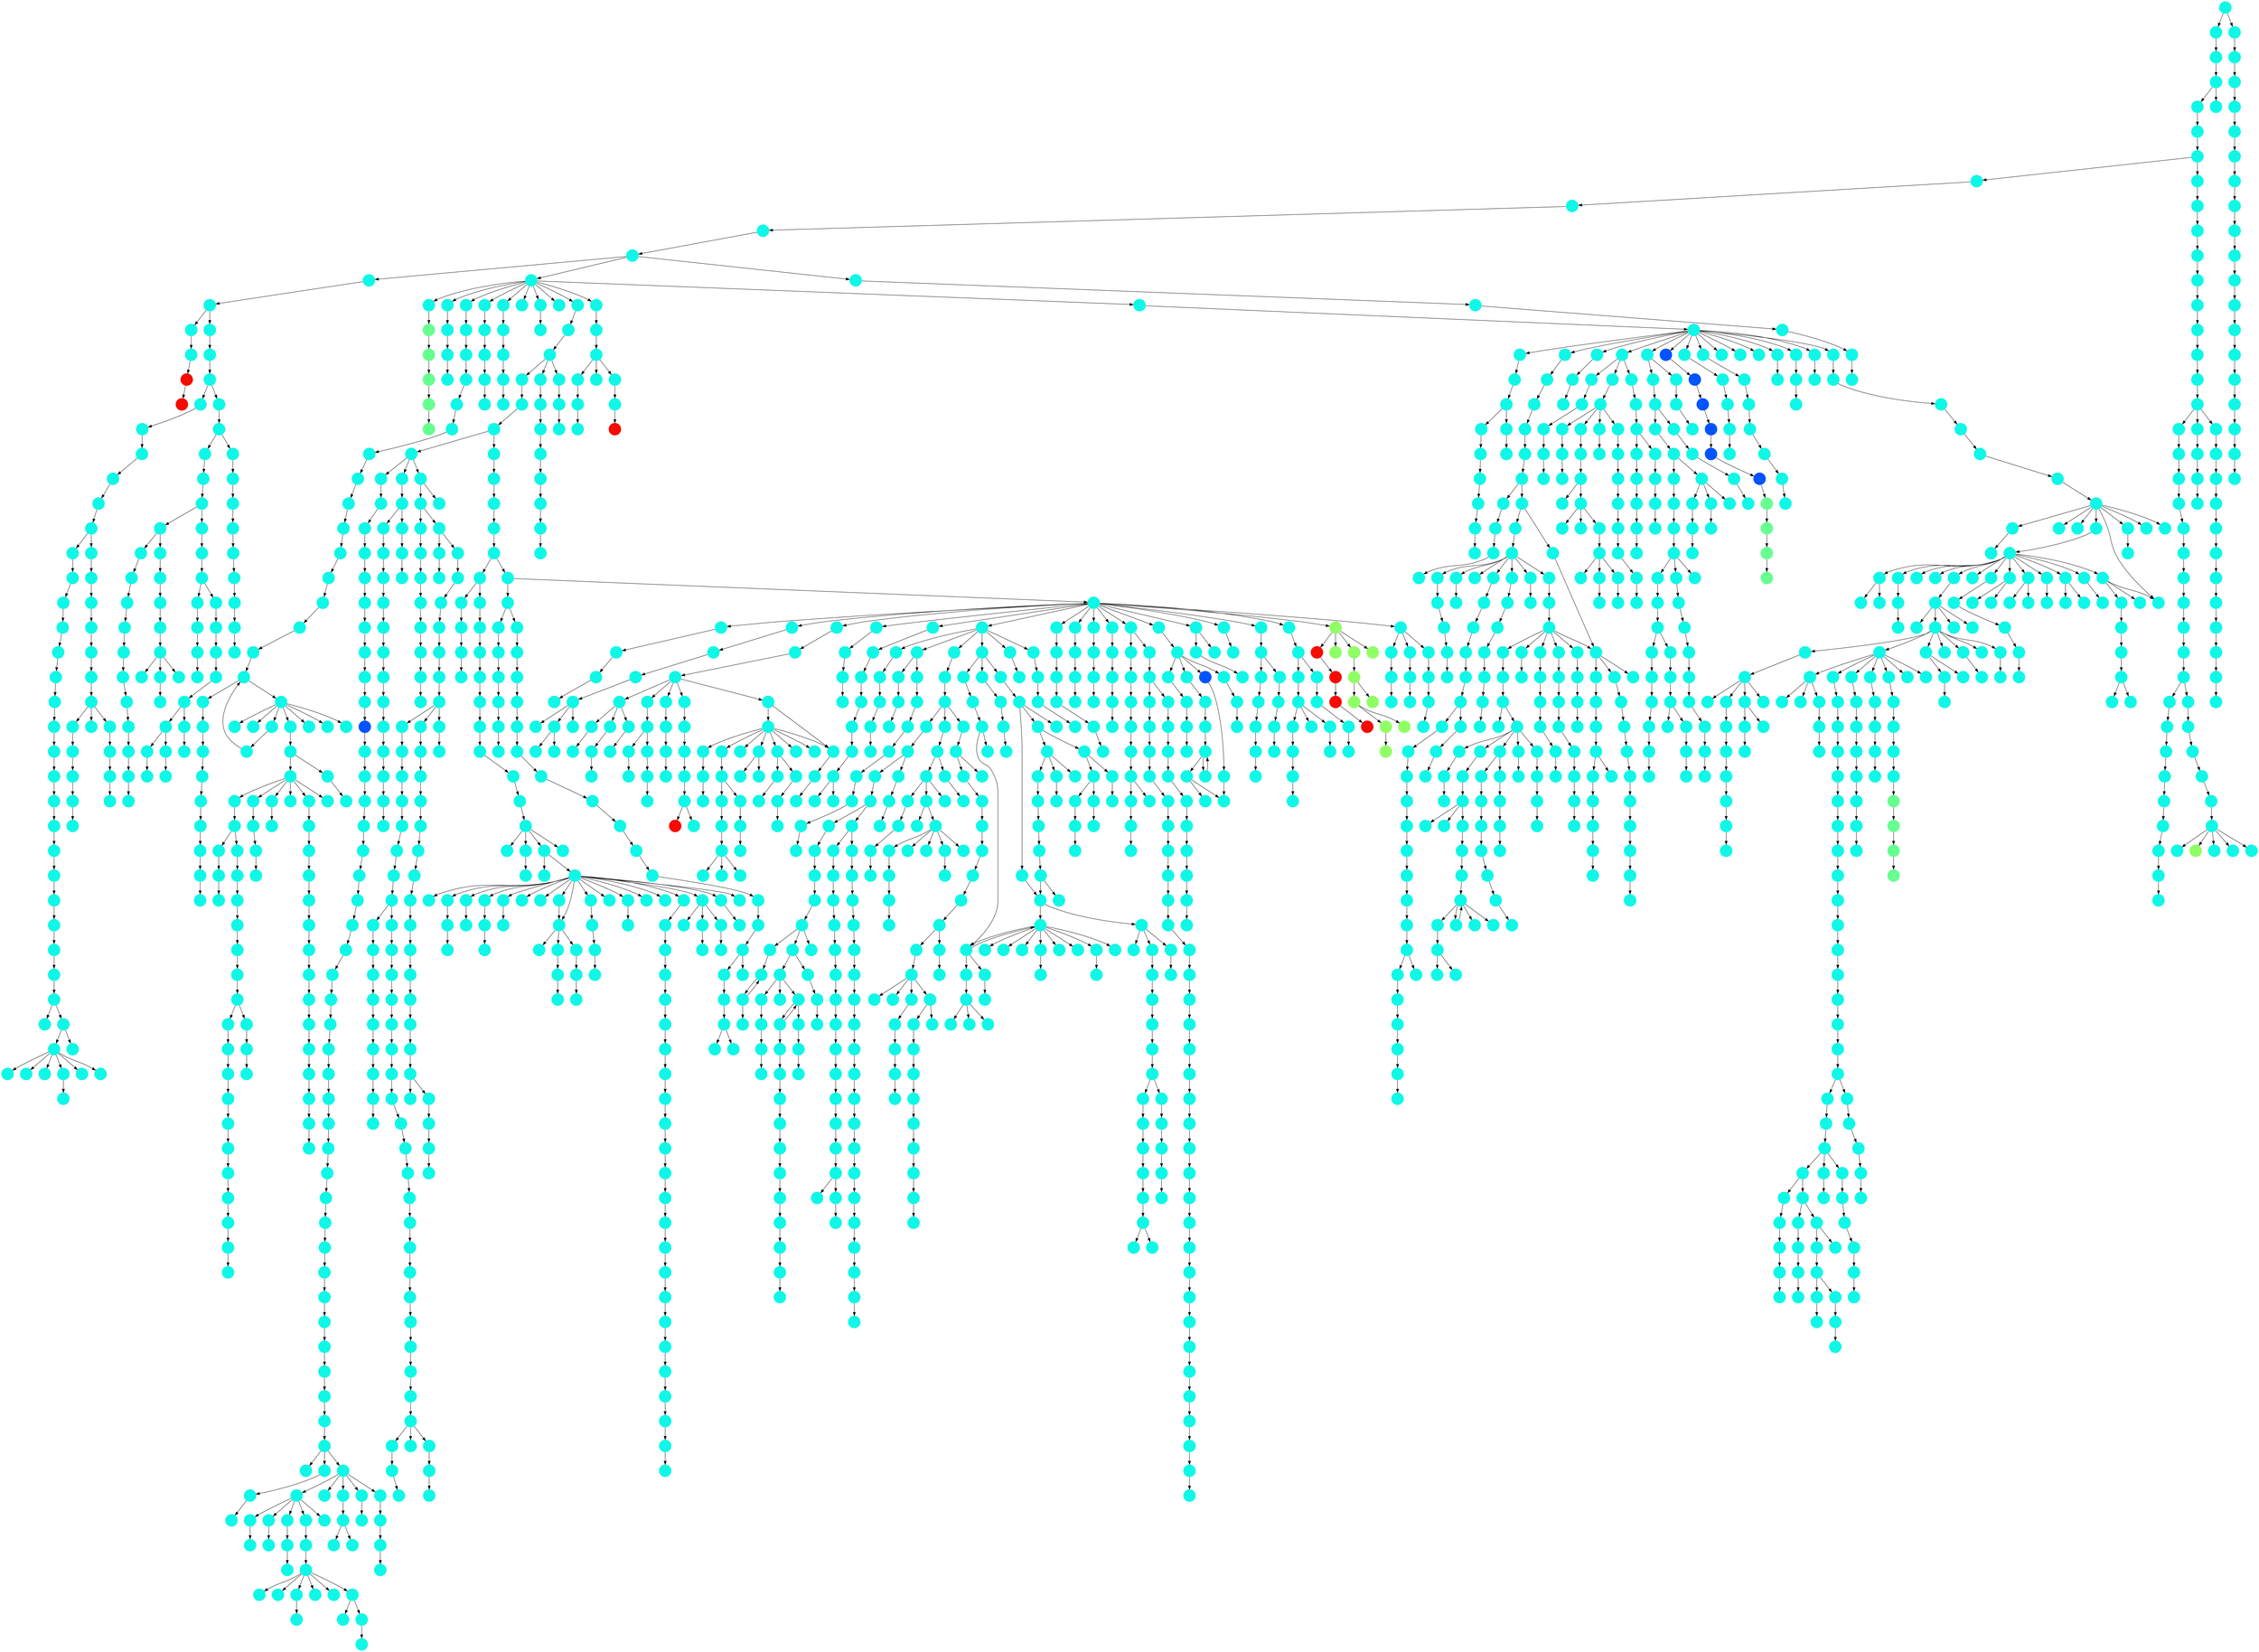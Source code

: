 digraph{
0 [tooltip = "I", penwidth = 0, style = filled, fillcolor = "#0ff8e7", shape = circle, label = ""]
1 [tooltip = "I", penwidth = 0, style = filled, fillcolor = "#0ff8e7", shape = circle, label = ""]
2 [tooltip = "I", penwidth = 0, style = filled, fillcolor = "#0ff8e7", shape = circle, label = ""]
3 [tooltip = "I", penwidth = 0, style = filled, fillcolor = "#0ff8e7", shape = circle, label = ""]
4 [tooltip = "I", penwidth = 0, style = filled, fillcolor = "#0ff8e7", shape = circle, label = ""]
5 [tooltip = "I", penwidth = 0, style = filled, fillcolor = "#0ff8e7", shape = circle, label = ""]
6 [tooltip = "I", penwidth = 0, style = filled, fillcolor = "#0ff8e7", shape = circle, label = ""]
7 [tooltip = "I", penwidth = 0, style = filled, fillcolor = "#0ff8e7", shape = circle, label = ""]
8 [tooltip = "I", penwidth = 0, style = filled, fillcolor = "#0ff8e7", shape = circle, label = ""]
9 [tooltip = "I", penwidth = 0, style = filled, fillcolor = "#0ff8e7", shape = circle, label = ""]
10 [tooltip = "I", penwidth = 0, style = filled, fillcolor = "#0ff8e7", shape = circle, label = ""]
11 [tooltip = "I", penwidth = 0, style = filled, fillcolor = "#0ff8e7", shape = circle, label = ""]
12 [tooltip = "I", penwidth = 0, style = filled, fillcolor = "#0ff8e7", shape = circle, label = ""]
13 [tooltip = "I", penwidth = 0, style = filled, fillcolor = "#0ff8e7", shape = circle, label = ""]
14 [tooltip = "I", penwidth = 0, style = filled, fillcolor = "#0ff8e7", shape = circle, label = ""]
15 [tooltip = "I", penwidth = 0, style = filled, fillcolor = "#0ff8e7", shape = circle, label = ""]
16 [tooltip = "I", penwidth = 0, style = filled, fillcolor = "#0ff8e7", shape = circle, label = ""]
17 [tooltip = "I", penwidth = 0, style = filled, fillcolor = "#0ff8e7", shape = circle, label = ""]
18 [tooltip = "I", penwidth = 0, style = filled, fillcolor = "#0ff8e7", shape = circle, label = ""]
19 [tooltip = "I", penwidth = 0, style = filled, fillcolor = "#0ff8e7", shape = circle, label = ""]
20 [tooltip = "I", penwidth = 0, style = filled, fillcolor = "#0ff8e7", shape = circle, label = ""]
21 [tooltip = "I", penwidth = 0, style = filled, fillcolor = "#0ff8e7", shape = circle, label = ""]
22 [tooltip = "I", penwidth = 0, style = filled, fillcolor = "#0ff8e7", shape = circle, label = ""]
23 [tooltip = "I", penwidth = 0, style = filled, fillcolor = "#0ff8e7", shape = circle, label = ""]
24 [tooltip = "I", penwidth = 0, style = filled, fillcolor = "#0ff8e7", shape = circle, label = ""]
25 [tooltip = "I", penwidth = 0, style = filled, fillcolor = "#0ff8e7", shape = circle, label = ""]
26 [tooltip = "I", penwidth = 0, style = filled, fillcolor = "#0ff8e7", shape = circle, label = ""]
27 [tooltip = "I", penwidth = 0, style = filled, fillcolor = "#0ff8e7", shape = circle, label = ""]
28 [tooltip = "I", penwidth = 0, style = filled, fillcolor = "#0ff8e7", shape = circle, label = ""]
29 [tooltip = "I", penwidth = 0, style = filled, fillcolor = "#0ff8e7", shape = circle, label = ""]
30 [tooltip = "I", penwidth = 0, style = filled, fillcolor = "#0ff8e7", shape = circle, label = ""]
31 [tooltip = "I", penwidth = 0, style = filled, fillcolor = "#0ff8e7", shape = circle, label = ""]
32 [tooltip = "I", penwidth = 0, style = filled, fillcolor = "#0ff8e7", shape = circle, label = ""]
33 [tooltip = "I", penwidth = 0, style = filled, fillcolor = "#0ff8e7", shape = circle, label = ""]
34 [tooltip = "I", penwidth = 0, style = filled, fillcolor = "#0ff8e7", shape = circle, label = ""]
35 [tooltip = "I", penwidth = 0, style = filled, fillcolor = "#0ff8e7", shape = circle, label = ""]
36 [tooltip = "I", penwidth = 0, style = filled, fillcolor = "#0ff8e7", shape = circle, label = ""]
37 [tooltip = "I", penwidth = 0, style = filled, fillcolor = "#0ff8e7", shape = circle, label = ""]
38 [tooltip = "I", penwidth = 0, style = filled, fillcolor = "#0ff8e7", shape = circle, label = ""]
39 [tooltip = "I", penwidth = 0, style = filled, fillcolor = "#0ff8e7", shape = circle, label = ""]
40 [tooltip = "V", penwidth = 0, style = filled, fillcolor = "#f60b00", shape = circle, label = ""]
41 [tooltip = "I", penwidth = 0, style = filled, fillcolor = "#0ff8e7", shape = circle, label = ""]
42 [tooltip = "I", penwidth = 0, style = filled, fillcolor = "#0ff8e7", shape = circle, label = ""]
43 [tooltip = "I", penwidth = 0, style = filled, fillcolor = "#0ff8e7", shape = circle, label = ""]
44 [tooltip = "I", penwidth = 0, style = filled, fillcolor = "#0ff8e7", shape = circle, label = ""]
45 [tooltip = "I", penwidth = 0, style = filled, fillcolor = "#0ff8e7", shape = circle, label = ""]
46 [tooltip = "I", penwidth = 0, style = filled, fillcolor = "#0ff8e7", shape = circle, label = ""]
47 [tooltip = "I", penwidth = 0, style = filled, fillcolor = "#0ff8e7", shape = circle, label = ""]
48 [tooltip = "I", penwidth = 0, style = filled, fillcolor = "#0ff8e7", shape = circle, label = ""]
49 [tooltip = "I", penwidth = 0, style = filled, fillcolor = "#0ff8e7", shape = circle, label = ""]
50 [tooltip = "I", penwidth = 0, style = filled, fillcolor = "#0ff8e7", shape = circle, label = ""]
51 [tooltip = "I", penwidth = 0, style = filled, fillcolor = "#0ff8e7", shape = circle, label = ""]
52 [tooltip = "I", penwidth = 0, style = filled, fillcolor = "#0ff8e7", shape = circle, label = ""]
53 [tooltip = "I", penwidth = 0, style = filled, fillcolor = "#0ff8e7", shape = circle, label = ""]
54 [tooltip = "I", penwidth = 0, style = filled, fillcolor = "#0ff8e7", shape = circle, label = ""]
55 [tooltip = "I", penwidth = 0, style = filled, fillcolor = "#0ff8e7", shape = circle, label = ""]
56 [tooltip = "I", penwidth = 0, style = filled, fillcolor = "#0ff8e7", shape = circle, label = ""]
57 [tooltip = "I", penwidth = 0, style = filled, fillcolor = "#0ff8e7", shape = circle, label = ""]
58 [tooltip = "I", penwidth = 0, style = filled, fillcolor = "#0ff8e7", shape = circle, label = ""]
59 [tooltip = "I", penwidth = 0, style = filled, fillcolor = "#0ff8e7", shape = circle, label = ""]
60 [tooltip = "I", penwidth = 0, style = filled, fillcolor = "#0ff8e7", shape = circle, label = ""]
61 [tooltip = "I", penwidth = 0, style = filled, fillcolor = "#0ff8e7", shape = circle, label = ""]
62 [tooltip = "I", penwidth = 0, style = filled, fillcolor = "#0ff8e7", shape = circle, label = ""]
63 [tooltip = "I", penwidth = 0, style = filled, fillcolor = "#0ff8e7", shape = circle, label = ""]
64 [tooltip = "I", penwidth = 0, style = filled, fillcolor = "#0ff8e7", shape = circle, label = ""]
65 [tooltip = "I", penwidth = 0, style = filled, fillcolor = "#0ff8e7", shape = circle, label = ""]
66 [tooltip = "I", penwidth = 0, style = filled, fillcolor = "#0ff8e7", shape = circle, label = ""]
67 [tooltip = "I", penwidth = 0, style = filled, fillcolor = "#0ff8e7", shape = circle, label = ""]
68 [tooltip = "I", penwidth = 0, style = filled, fillcolor = "#0ff8e7", shape = circle, label = ""]
69 [tooltip = "I", penwidth = 0, style = filled, fillcolor = "#0ff8e7", shape = circle, label = ""]
70 [tooltip = "I", penwidth = 0, style = filled, fillcolor = "#0ff8e7", shape = circle, label = ""]
71 [tooltip = "I", penwidth = 0, style = filled, fillcolor = "#0ff8e7", shape = circle, label = ""]
72 [tooltip = "I", penwidth = 0, style = filled, fillcolor = "#0ff8e7", shape = circle, label = ""]
73 [tooltip = "I", penwidth = 0, style = filled, fillcolor = "#0ff8e7", shape = circle, label = ""]
74 [tooltip = "I", penwidth = 0, style = filled, fillcolor = "#0ff8e7", shape = circle, label = ""]
75 [tooltip = "I", penwidth = 0, style = filled, fillcolor = "#0ff8e7", shape = circle, label = ""]
76 [tooltip = "I", penwidth = 0, style = filled, fillcolor = "#0ff8e7", shape = circle, label = ""]
77 [tooltip = "I", penwidth = 0, style = filled, fillcolor = "#0ff8e7", shape = circle, label = ""]
78 [tooltip = "I", penwidth = 0, style = filled, fillcolor = "#0ff8e7", shape = circle, label = ""]
79 [tooltip = "L", penwidth = 0, style = filled, fillcolor = "#66ff90", shape = circle, label = ""]
80 [tooltip = "L", penwidth = 0, style = filled, fillcolor = "#66ff90", shape = circle, label = ""]
81 [tooltip = "I", penwidth = 0, style = filled, fillcolor = "#0ff8e7", shape = circle, label = ""]
82 [tooltip = "I", penwidth = 0, style = filled, fillcolor = "#0ff8e7", shape = circle, label = ""]
83 [tooltip = "L", penwidth = 0, style = filled, fillcolor = "#66ff90", shape = circle, label = ""]
84 [tooltip = "L", penwidth = 0, style = filled, fillcolor = "#66ff90", shape = circle, label = ""]
85 [tooltip = "I", penwidth = 0, style = filled, fillcolor = "#0ff8e7", shape = circle, label = ""]
86 [tooltip = "I", penwidth = 0, style = filled, fillcolor = "#0ff8e7", shape = circle, label = ""]
87 [tooltip = "I", penwidth = 0, style = filled, fillcolor = "#0ff8e7", shape = circle, label = ""]
88 [tooltip = "I", penwidth = 0, style = filled, fillcolor = "#0ff8e7", shape = circle, label = ""]
89 [tooltip = "I", penwidth = 0, style = filled, fillcolor = "#0ff8e7", shape = circle, label = ""]
90 [tooltip = "I", penwidth = 0, style = filled, fillcolor = "#0ff8e7", shape = circle, label = ""]
91 [tooltip = "I", penwidth = 0, style = filled, fillcolor = "#0ff8e7", shape = circle, label = ""]
92 [tooltip = "I", penwidth = 0, style = filled, fillcolor = "#0ff8e7", shape = circle, label = ""]
93 [tooltip = "I", penwidth = 0, style = filled, fillcolor = "#0ff8e7", shape = circle, label = ""]
94 [tooltip = "I", penwidth = 0, style = filled, fillcolor = "#0ff8e7", shape = circle, label = ""]
95 [tooltip = "I", penwidth = 0, style = filled, fillcolor = "#0ff8e7", shape = circle, label = ""]
96 [tooltip = "I", penwidth = 0, style = filled, fillcolor = "#0ff8e7", shape = circle, label = ""]
97 [tooltip = "I", penwidth = 0, style = filled, fillcolor = "#0ff8e7", shape = circle, label = ""]
98 [tooltip = "I", penwidth = 0, style = filled, fillcolor = "#0ff8e7", shape = circle, label = ""]
99 [tooltip = "I", penwidth = 0, style = filled, fillcolor = "#0ff8e7", shape = circle, label = ""]
100 [tooltip = "I", penwidth = 0, style = filled, fillcolor = "#0ff8e7", shape = circle, label = ""]
101 [tooltip = "I", penwidth = 0, style = filled, fillcolor = "#0ff8e7", shape = circle, label = ""]
102 [tooltip = "I", penwidth = 0, style = filled, fillcolor = "#0ff8e7", shape = circle, label = ""]
103 [tooltip = "I", penwidth = 0, style = filled, fillcolor = "#0ff8e7", shape = circle, label = ""]
104 [tooltip = "I", penwidth = 0, style = filled, fillcolor = "#0ff8e7", shape = circle, label = ""]
105 [tooltip = "I", penwidth = 0, style = filled, fillcolor = "#0ff8e7", shape = circle, label = ""]
106 [tooltip = "I", penwidth = 0, style = filled, fillcolor = "#0ff8e7", shape = circle, label = ""]
107 [tooltip = "I", penwidth = 0, style = filled, fillcolor = "#0ff8e7", shape = circle, label = ""]
108 [tooltip = "I", penwidth = 0, style = filled, fillcolor = "#0ff8e7", shape = circle, label = ""]
109 [tooltip = "I", penwidth = 0, style = filled, fillcolor = "#0ff8e7", shape = circle, label = ""]
110 [tooltip = "I", penwidth = 0, style = filled, fillcolor = "#0ff8e7", shape = circle, label = ""]
111 [tooltip = "I", penwidth = 0, style = filled, fillcolor = "#0ff8e7", shape = circle, label = ""]
112 [tooltip = "I", penwidth = 0, style = filled, fillcolor = "#0ff8e7", shape = circle, label = ""]
113 [tooltip = "I", penwidth = 0, style = filled, fillcolor = "#0ff8e7", shape = circle, label = ""]
114 [tooltip = "I", penwidth = 0, style = filled, fillcolor = "#0ff8e7", shape = circle, label = ""]
115 [tooltip = "I", penwidth = 0, style = filled, fillcolor = "#0ff8e7", shape = circle, label = ""]
116 [tooltip = "I", penwidth = 0, style = filled, fillcolor = "#0ff8e7", shape = circle, label = ""]
117 [tooltip = "I", penwidth = 0, style = filled, fillcolor = "#0ff8e7", shape = circle, label = ""]
118 [tooltip = "I", penwidth = 0, style = filled, fillcolor = "#0ff8e7", shape = circle, label = ""]
119 [tooltip = "I", penwidth = 0, style = filled, fillcolor = "#0ff8e7", shape = circle, label = ""]
120 [tooltip = "I", penwidth = 0, style = filled, fillcolor = "#0ff8e7", shape = circle, label = ""]
121 [tooltip = "I", penwidth = 0, style = filled, fillcolor = "#0ff8e7", shape = circle, label = ""]
122 [tooltip = "I", penwidth = 0, style = filled, fillcolor = "#0ff8e7", shape = circle, label = ""]
123 [tooltip = "I", penwidth = 0, style = filled, fillcolor = "#0ff8e7", shape = circle, label = ""]
124 [tooltip = "I", penwidth = 0, style = filled, fillcolor = "#0ff8e7", shape = circle, label = ""]
125 [tooltip = "I", penwidth = 0, style = filled, fillcolor = "#0ff8e7", shape = circle, label = ""]
126 [tooltip = "I", penwidth = 0, style = filled, fillcolor = "#0ff8e7", shape = circle, label = ""]
127 [tooltip = "I", penwidth = 0, style = filled, fillcolor = "#0ff8e7", shape = circle, label = ""]
128 [tooltip = "I", penwidth = 0, style = filled, fillcolor = "#0ff8e7", shape = circle, label = ""]
129 [tooltip = "I", penwidth = 0, style = filled, fillcolor = "#0ff8e7", shape = circle, label = ""]
130 [tooltip = "I", penwidth = 0, style = filled, fillcolor = "#0ff8e7", shape = circle, label = ""]
131 [tooltip = "I", penwidth = 0, style = filled, fillcolor = "#0ff8e7", shape = circle, label = ""]
132 [tooltip = "I", penwidth = 0, style = filled, fillcolor = "#0ff8e7", shape = circle, label = ""]
133 [tooltip = "I", penwidth = 0, style = filled, fillcolor = "#0ff8e7", shape = circle, label = ""]
134 [tooltip = "I", penwidth = 0, style = filled, fillcolor = "#0ff8e7", shape = circle, label = ""]
135 [tooltip = "I", penwidth = 0, style = filled, fillcolor = "#0ff8e7", shape = circle, label = ""]
136 [tooltip = "I", penwidth = 0, style = filled, fillcolor = "#0ff8e7", shape = circle, label = ""]
137 [tooltip = "I", penwidth = 0, style = filled, fillcolor = "#0ff8e7", shape = circle, label = ""]
138 [tooltip = "I", penwidth = 0, style = filled, fillcolor = "#0ff8e7", shape = circle, label = ""]
139 [tooltip = "I", penwidth = 0, style = filled, fillcolor = "#0ff8e7", shape = circle, label = ""]
140 [tooltip = "I", penwidth = 0, style = filled, fillcolor = "#0ff8e7", shape = circle, label = ""]
141 [tooltip = "I", penwidth = 0, style = filled, fillcolor = "#0ff8e7", shape = circle, label = ""]
142 [tooltip = "I", penwidth = 0, style = filled, fillcolor = "#0ff8e7", shape = circle, label = ""]
143 [tooltip = "I", penwidth = 0, style = filled, fillcolor = "#0ff8e7", shape = circle, label = ""]
144 [tooltip = "I", penwidth = 0, style = filled, fillcolor = "#0ff8e7", shape = circle, label = ""]
145 [tooltip = "I", penwidth = 0, style = filled, fillcolor = "#0ff8e7", shape = circle, label = ""]
146 [tooltip = "I", penwidth = 0, style = filled, fillcolor = "#0ff8e7", shape = circle, label = ""]
147 [tooltip = "I", penwidth = 0, style = filled, fillcolor = "#0ff8e7", shape = circle, label = ""]
148 [tooltip = "I", penwidth = 0, style = filled, fillcolor = "#0ff8e7", shape = circle, label = ""]
149 [tooltip = "I", penwidth = 0, style = filled, fillcolor = "#0ff8e7", shape = circle, label = ""]
150 [tooltip = "I", penwidth = 0, style = filled, fillcolor = "#0ff8e7", shape = circle, label = ""]
151 [tooltip = "I", penwidth = 0, style = filled, fillcolor = "#0ff8e7", shape = circle, label = ""]
152 [tooltip = "I", penwidth = 0, style = filled, fillcolor = "#0ff8e7", shape = circle, label = ""]
153 [tooltip = "I", penwidth = 0, style = filled, fillcolor = "#0ff8e7", shape = circle, label = ""]
154 [tooltip = "I", penwidth = 0, style = filled, fillcolor = "#0ff8e7", shape = circle, label = ""]
155 [tooltip = "I", penwidth = 0, style = filled, fillcolor = "#0ff8e7", shape = circle, label = ""]
156 [tooltip = "I", penwidth = 0, style = filled, fillcolor = "#0ff8e7", shape = circle, label = ""]
157 [tooltip = "I", penwidth = 0, style = filled, fillcolor = "#0ff8e7", shape = circle, label = ""]
158 [tooltip = "I", penwidth = 0, style = filled, fillcolor = "#0ff8e7", shape = circle, label = ""]
159 [tooltip = "I", penwidth = 0, style = filled, fillcolor = "#0ff8e7", shape = circle, label = ""]
160 [tooltip = "I", penwidth = 0, style = filled, fillcolor = "#0ff8e7", shape = circle, label = ""]
161 [tooltip = "I", penwidth = 0, style = filled, fillcolor = "#0ff8e7", shape = circle, label = ""]
162 [tooltip = "I", penwidth = 0, style = filled, fillcolor = "#0ff8e7", shape = circle, label = ""]
163 [tooltip = "I", penwidth = 0, style = filled, fillcolor = "#0ff8e7", shape = circle, label = ""]
164 [tooltip = "I", penwidth = 0, style = filled, fillcolor = "#0ff8e7", shape = circle, label = ""]
165 [tooltip = "I", penwidth = 0, style = filled, fillcolor = "#0ff8e7", shape = circle, label = ""]
166 [tooltip = "I", penwidth = 0, style = filled, fillcolor = "#0ff8e7", shape = circle, label = ""]
167 [tooltip = "I", penwidth = 0, style = filled, fillcolor = "#0ff8e7", shape = circle, label = ""]
168 [tooltip = "I", penwidth = 0, style = filled, fillcolor = "#0ff8e7", shape = circle, label = ""]
169 [tooltip = "I", penwidth = 0, style = filled, fillcolor = "#0ff8e7", shape = circle, label = ""]
170 [tooltip = "L", penwidth = 0, style = filled, fillcolor = "#66ff90", shape = circle, label = ""]
171 [tooltip = "I", penwidth = 0, style = filled, fillcolor = "#0ff8e7", shape = circle, label = ""]
172 [tooltip = "I", penwidth = 0, style = filled, fillcolor = "#0ff8e7", shape = circle, label = ""]
173 [tooltip = "I", penwidth = 0, style = filled, fillcolor = "#0ff8e7", shape = circle, label = ""]
174 [tooltip = "I", penwidth = 0, style = filled, fillcolor = "#0ff8e7", shape = circle, label = ""]
175 [tooltip = "I", penwidth = 0, style = filled, fillcolor = "#0ff8e7", shape = circle, label = ""]
176 [tooltip = "I", penwidth = 0, style = filled, fillcolor = "#0ff8e7", shape = circle, label = ""]
177 [tooltip = "I", penwidth = 0, style = filled, fillcolor = "#0ff8e7", shape = circle, label = ""]
178 [tooltip = "I", penwidth = 0, style = filled, fillcolor = "#0ff8e7", shape = circle, label = ""]
179 [tooltip = "I", penwidth = 0, style = filled, fillcolor = "#0ff8e7", shape = circle, label = ""]
180 [tooltip = "I", penwidth = 0, style = filled, fillcolor = "#0ff8e7", shape = circle, label = ""]
181 [tooltip = "I", penwidth = 0, style = filled, fillcolor = "#0ff8e7", shape = circle, label = ""]
182 [tooltip = "I", penwidth = 0, style = filled, fillcolor = "#0ff8e7", shape = circle, label = ""]
183 [tooltip = "I", penwidth = 0, style = filled, fillcolor = "#0ff8e7", shape = circle, label = ""]
184 [tooltip = "I", penwidth = 0, style = filled, fillcolor = "#0ff8e7", shape = circle, label = ""]
185 [tooltip = "I", penwidth = 0, style = filled, fillcolor = "#0ff8e7", shape = circle, label = ""]
186 [tooltip = "I", penwidth = 0, style = filled, fillcolor = "#0ff8e7", shape = circle, label = ""]
187 [tooltip = "I", penwidth = 0, style = filled, fillcolor = "#0ff8e7", shape = circle, label = ""]
188 [tooltip = "I", penwidth = 0, style = filled, fillcolor = "#0ff8e7", shape = circle, label = ""]
189 [tooltip = "I", penwidth = 0, style = filled, fillcolor = "#0ff8e7", shape = circle, label = ""]
190 [tooltip = "I", penwidth = 0, style = filled, fillcolor = "#0ff8e7", shape = circle, label = ""]
191 [tooltip = "I", penwidth = 0, style = filled, fillcolor = "#0ff8e7", shape = circle, label = ""]
192 [tooltip = "I", penwidth = 0, style = filled, fillcolor = "#0ff8e7", shape = circle, label = ""]
193 [tooltip = "I", penwidth = 0, style = filled, fillcolor = "#0ff8e7", shape = circle, label = ""]
194 [tooltip = "I", penwidth = 0, style = filled, fillcolor = "#0ff8e7", shape = circle, label = ""]
195 [tooltip = "I", penwidth = 0, style = filled, fillcolor = "#0ff8e7", shape = circle, label = ""]
196 [tooltip = "I", penwidth = 0, style = filled, fillcolor = "#0ff8e7", shape = circle, label = ""]
197 [tooltip = "I", penwidth = 0, style = filled, fillcolor = "#0ff8e7", shape = circle, label = ""]
198 [tooltip = "I", penwidth = 0, style = filled, fillcolor = "#0ff8e7", shape = circle, label = ""]
199 [tooltip = "I", penwidth = 0, style = filled, fillcolor = "#0ff8e7", shape = circle, label = ""]
200 [tooltip = "I", penwidth = 0, style = filled, fillcolor = "#0ff8e7", shape = circle, label = ""]
201 [tooltip = "I", penwidth = 0, style = filled, fillcolor = "#0ff8e7", shape = circle, label = ""]
202 [tooltip = "I", penwidth = 0, style = filled, fillcolor = "#0ff8e7", shape = circle, label = ""]
203 [tooltip = "I", penwidth = 0, style = filled, fillcolor = "#0ff8e7", shape = circle, label = ""]
204 [tooltip = "I", penwidth = 0, style = filled, fillcolor = "#0ff8e7", shape = circle, label = ""]
205 [tooltip = "I", penwidth = 0, style = filled, fillcolor = "#0ff8e7", shape = circle, label = ""]
206 [tooltip = "I", penwidth = 0, style = filled, fillcolor = "#0ff8e7", shape = circle, label = ""]
207 [tooltip = "I", penwidth = 0, style = filled, fillcolor = "#0ff8e7", shape = circle, label = ""]
208 [tooltip = "I", penwidth = 0, style = filled, fillcolor = "#0ff8e7", shape = circle, label = ""]
209 [tooltip = "I", penwidth = 0, style = filled, fillcolor = "#0ff8e7", shape = circle, label = ""]
210 [tooltip = "I", penwidth = 0, style = filled, fillcolor = "#0ff8e7", shape = circle, label = ""]
211 [tooltip = "I", penwidth = 0, style = filled, fillcolor = "#0ff8e7", shape = circle, label = ""]
212 [tooltip = "I", penwidth = 0, style = filled, fillcolor = "#0ff8e7", shape = circle, label = ""]
213 [tooltip = "I", penwidth = 0, style = filled, fillcolor = "#0ff8e7", shape = circle, label = ""]
214 [tooltip = "I", penwidth = 0, style = filled, fillcolor = "#0ff8e7", shape = circle, label = ""]
215 [tooltip = "I", penwidth = 0, style = filled, fillcolor = "#0ff8e7", shape = circle, label = ""]
216 [tooltip = "I", penwidth = 0, style = filled, fillcolor = "#0ff8e7", shape = circle, label = ""]
217 [tooltip = "I", penwidth = 0, style = filled, fillcolor = "#0ff8e7", shape = circle, label = ""]
218 [tooltip = "I", penwidth = 0, style = filled, fillcolor = "#0ff8e7", shape = circle, label = ""]
219 [tooltip = "I", penwidth = 0, style = filled, fillcolor = "#0ff8e7", shape = circle, label = ""]
220 [tooltip = "I", penwidth = 0, style = filled, fillcolor = "#0ff8e7", shape = circle, label = ""]
221 [tooltip = "I", penwidth = 0, style = filled, fillcolor = "#0ff8e7", shape = circle, label = ""]
222 [tooltip = "I", penwidth = 0, style = filled, fillcolor = "#0ff8e7", shape = circle, label = ""]
223 [tooltip = "I", penwidth = 0, style = filled, fillcolor = "#0ff8e7", shape = circle, label = ""]
224 [tooltip = "I", penwidth = 0, style = filled, fillcolor = "#0ff8e7", shape = circle, label = ""]
225 [tooltip = "I", penwidth = 0, style = filled, fillcolor = "#0ff8e7", shape = circle, label = ""]
226 [tooltip = "I", penwidth = 0, style = filled, fillcolor = "#0ff8e7", shape = circle, label = ""]
227 [tooltip = "I", penwidth = 0, style = filled, fillcolor = "#0ff8e7", shape = circle, label = ""]
228 [tooltip = "I", penwidth = 0, style = filled, fillcolor = "#0ff8e7", shape = circle, label = ""]
229 [tooltip = "I", penwidth = 0, style = filled, fillcolor = "#0ff8e7", shape = circle, label = ""]
230 [tooltip = "I", penwidth = 0, style = filled, fillcolor = "#0ff8e7", shape = circle, label = ""]
231 [tooltip = "I", penwidth = 0, style = filled, fillcolor = "#0ff8e7", shape = circle, label = ""]
232 [tooltip = "I", penwidth = 0, style = filled, fillcolor = "#0ff8e7", shape = circle, label = ""]
233 [tooltip = "I", penwidth = 0, style = filled, fillcolor = "#0ff8e7", shape = circle, label = ""]
234 [tooltip = "I", penwidth = 0, style = filled, fillcolor = "#0ff8e7", shape = circle, label = ""]
235 [tooltip = "I", penwidth = 0, style = filled, fillcolor = "#0ff8e7", shape = circle, label = ""]
236 [tooltip = "I", penwidth = 0, style = filled, fillcolor = "#0ff8e7", shape = circle, label = ""]
237 [tooltip = "I", penwidth = 0, style = filled, fillcolor = "#0ff8e7", shape = circle, label = ""]
238 [tooltip = "I", penwidth = 0, style = filled, fillcolor = "#0ff8e7", shape = circle, label = ""]
239 [tooltip = "I", penwidth = 0, style = filled, fillcolor = "#0ff8e7", shape = circle, label = ""]
240 [tooltip = "I", penwidth = 0, style = filled, fillcolor = "#0ff8e7", shape = circle, label = ""]
241 [tooltip = "I", penwidth = 0, style = filled, fillcolor = "#0ff8e7", shape = circle, label = ""]
242 [tooltip = "I", penwidth = 0, style = filled, fillcolor = "#0ff8e7", shape = circle, label = ""]
243 [tooltip = "I", penwidth = 0, style = filled, fillcolor = "#0ff8e7", shape = circle, label = ""]
244 [tooltip = "I", penwidth = 0, style = filled, fillcolor = "#0ff8e7", shape = circle, label = ""]
245 [tooltip = "I", penwidth = 0, style = filled, fillcolor = "#0ff8e7", shape = circle, label = ""]
246 [tooltip = "L", penwidth = 0, style = filled, fillcolor = "#66ff90", shape = circle, label = ""]
247 [tooltip = "I", penwidth = 0, style = filled, fillcolor = "#0ff8e7", shape = circle, label = ""]
248 [tooltip = "I", penwidth = 0, style = filled, fillcolor = "#0ff8e7", shape = circle, label = ""]
249 [tooltip = "I", penwidth = 0, style = filled, fillcolor = "#0ff8e7", shape = circle, label = ""]
250 [tooltip = "I", penwidth = 0, style = filled, fillcolor = "#0ff8e7", shape = circle, label = ""]
251 [tooltip = "I", penwidth = 0, style = filled, fillcolor = "#0ff8e7", shape = circle, label = ""]
252 [tooltip = "I", penwidth = 0, style = filled, fillcolor = "#0ff8e7", shape = circle, label = ""]
253 [tooltip = "I", penwidth = 0, style = filled, fillcolor = "#0ff8e7", shape = circle, label = ""]
254 [tooltip = "I", penwidth = 0, style = filled, fillcolor = "#0ff8e7", shape = circle, label = ""]
255 [tooltip = "I", penwidth = 0, style = filled, fillcolor = "#0ff8e7", shape = circle, label = ""]
256 [tooltip = "I", penwidth = 0, style = filled, fillcolor = "#0ff8e7", shape = circle, label = ""]
257 [tooltip = "I", penwidth = 0, style = filled, fillcolor = "#0ff8e7", shape = circle, label = ""]
258 [tooltip = "I", penwidth = 0, style = filled, fillcolor = "#0ff8e7", shape = circle, label = ""]
259 [tooltip = "I", penwidth = 0, style = filled, fillcolor = "#0ff8e7", shape = circle, label = ""]
260 [tooltip = "I", penwidth = 0, style = filled, fillcolor = "#0ff8e7", shape = circle, label = ""]
261 [tooltip = "I", penwidth = 0, style = filled, fillcolor = "#0ff8e7", shape = circle, label = ""]
262 [tooltip = "I", penwidth = 0, style = filled, fillcolor = "#0ff8e7", shape = circle, label = ""]
263 [tooltip = "I", penwidth = 0, style = filled, fillcolor = "#0ff8e7", shape = circle, label = ""]
264 [tooltip = "I", penwidth = 0, style = filled, fillcolor = "#0ff8e7", shape = circle, label = ""]
265 [tooltip = "I", penwidth = 0, style = filled, fillcolor = "#0ff8e7", shape = circle, label = ""]
266 [tooltip = "I", penwidth = 0, style = filled, fillcolor = "#0ff8e7", shape = circle, label = ""]
267 [tooltip = "I", penwidth = 0, style = filled, fillcolor = "#0ff8e7", shape = circle, label = ""]
268 [tooltip = "I", penwidth = 0, style = filled, fillcolor = "#0ff8e7", shape = circle, label = ""]
269 [tooltip = "I", penwidth = 0, style = filled, fillcolor = "#0ff8e7", shape = circle, label = ""]
270 [tooltip = "I", penwidth = 0, style = filled, fillcolor = "#0ff8e7", shape = circle, label = ""]
271 [tooltip = "I", penwidth = 0, style = filled, fillcolor = "#0ff8e7", shape = circle, label = ""]
272 [tooltip = "I", penwidth = 0, style = filled, fillcolor = "#0ff8e7", shape = circle, label = ""]
273 [tooltip = "I", penwidth = 0, style = filled, fillcolor = "#0ff8e7", shape = circle, label = ""]
274 [tooltip = "I", penwidth = 0, style = filled, fillcolor = "#0ff8e7", shape = circle, label = ""]
275 [tooltip = "I", penwidth = 0, style = filled, fillcolor = "#0ff8e7", shape = circle, label = ""]
276 [tooltip = "I", penwidth = 0, style = filled, fillcolor = "#0ff8e7", shape = circle, label = ""]
277 [tooltip = "I", penwidth = 0, style = filled, fillcolor = "#0ff8e7", shape = circle, label = ""]
278 [tooltip = "I", penwidth = 0, style = filled, fillcolor = "#0ff8e7", shape = circle, label = ""]
279 [tooltip = "I", penwidth = 0, style = filled, fillcolor = "#0ff8e7", shape = circle, label = ""]
280 [tooltip = "I", penwidth = 0, style = filled, fillcolor = "#0ff8e7", shape = circle, label = ""]
281 [tooltip = "I", penwidth = 0, style = filled, fillcolor = "#0ff8e7", shape = circle, label = ""]
282 [tooltip = "I", penwidth = 0, style = filled, fillcolor = "#0ff8e7", shape = circle, label = ""]
283 [tooltip = "I", penwidth = 0, style = filled, fillcolor = "#0ff8e7", shape = circle, label = ""]
284 [tooltip = "I", penwidth = 0, style = filled, fillcolor = "#0ff8e7", shape = circle, label = ""]
285 [tooltip = "I", penwidth = 0, style = filled, fillcolor = "#0ff8e7", shape = circle, label = ""]
286 [tooltip = "I", penwidth = 0, style = filled, fillcolor = "#0ff8e7", shape = circle, label = ""]
287 [tooltip = "I", penwidth = 0, style = filled, fillcolor = "#0ff8e7", shape = circle, label = ""]
288 [tooltip = "I", penwidth = 0, style = filled, fillcolor = "#0ff8e7", shape = circle, label = ""]
289 [tooltip = "I", penwidth = 0, style = filled, fillcolor = "#0ff8e7", shape = circle, label = ""]
290 [tooltip = "I", penwidth = 0, style = filled, fillcolor = "#0ff8e7", shape = circle, label = ""]
291 [tooltip = "I", penwidth = 0, style = filled, fillcolor = "#0ff8e7", shape = circle, label = ""]
292 [tooltip = "I", penwidth = 0, style = filled, fillcolor = "#0ff8e7", shape = circle, label = ""]
293 [tooltip = "I", penwidth = 0, style = filled, fillcolor = "#0ff8e7", shape = circle, label = ""]
294 [tooltip = "I", penwidth = 0, style = filled, fillcolor = "#0ff8e7", shape = circle, label = ""]
295 [tooltip = "I", penwidth = 0, style = filled, fillcolor = "#0ff8e7", shape = circle, label = ""]
296 [tooltip = "I", penwidth = 0, style = filled, fillcolor = "#0ff8e7", shape = circle, label = ""]
297 [tooltip = "I", penwidth = 0, style = filled, fillcolor = "#0ff8e7", shape = circle, label = ""]
298 [tooltip = "I", penwidth = 0, style = filled, fillcolor = "#0ff8e7", shape = circle, label = ""]
299 [tooltip = "I", penwidth = 0, style = filled, fillcolor = "#0ff8e7", shape = circle, label = ""]
300 [tooltip = "I", penwidth = 0, style = filled, fillcolor = "#0ff8e7", shape = circle, label = ""]
301 [tooltip = "I", penwidth = 0, style = filled, fillcolor = "#0ff8e7", shape = circle, label = ""]
302 [tooltip = "I", penwidth = 0, style = filled, fillcolor = "#0ff8e7", shape = circle, label = ""]
303 [tooltip = "I", penwidth = 0, style = filled, fillcolor = "#0ff8e7", shape = circle, label = ""]
304 [tooltip = "I", penwidth = 0, style = filled, fillcolor = "#0ff8e7", shape = circle, label = ""]
305 [tooltip = "I", penwidth = 0, style = filled, fillcolor = "#0ff8e7", shape = circle, label = ""]
306 [tooltip = "I", penwidth = 0, style = filled, fillcolor = "#0ff8e7", shape = circle, label = ""]
307 [tooltip = "I", penwidth = 0, style = filled, fillcolor = "#0ff8e7", shape = circle, label = ""]
308 [tooltip = "I", penwidth = 0, style = filled, fillcolor = "#0ff8e7", shape = circle, label = ""]
309 [tooltip = "I", penwidth = 0, style = filled, fillcolor = "#0ff8e7", shape = circle, label = ""]
310 [tooltip = "I", penwidth = 0, style = filled, fillcolor = "#0ff8e7", shape = circle, label = ""]
311 [tooltip = "I", penwidth = 0, style = filled, fillcolor = "#0ff8e7", shape = circle, label = ""]
312 [tooltip = "I", penwidth = 0, style = filled, fillcolor = "#0ff8e7", shape = circle, label = ""]
313 [tooltip = "I", penwidth = 0, style = filled, fillcolor = "#0ff8e7", shape = circle, label = ""]
314 [tooltip = "I", penwidth = 0, style = filled, fillcolor = "#0ff8e7", shape = circle, label = ""]
315 [tooltip = "I", penwidth = 0, style = filled, fillcolor = "#0ff8e7", shape = circle, label = ""]
316 [tooltip = "I", penwidth = 0, style = filled, fillcolor = "#0ff8e7", shape = circle, label = ""]
317 [tooltip = "I", penwidth = 0, style = filled, fillcolor = "#0ff8e7", shape = circle, label = ""]
318 [tooltip = "I", penwidth = 0, style = filled, fillcolor = "#0ff8e7", shape = circle, label = ""]
319 [tooltip = "I", penwidth = 0, style = filled, fillcolor = "#0ff8e7", shape = circle, label = ""]
320 [tooltip = "I", penwidth = 0, style = filled, fillcolor = "#0ff8e7", shape = circle, label = ""]
321 [tooltip = "I", penwidth = 0, style = filled, fillcolor = "#0ff8e7", shape = circle, label = ""]
322 [tooltip = "I", penwidth = 0, style = filled, fillcolor = "#0ff8e7", shape = circle, label = ""]
323 [tooltip = "I", penwidth = 0, style = filled, fillcolor = "#0ff8e7", shape = circle, label = ""]
324 [tooltip = "F", penwidth = 0, style = filled, fillcolor = "#0054ff", shape = circle, label = ""]
325 [tooltip = "I", penwidth = 0, style = filled, fillcolor = "#0ff8e7", shape = circle, label = ""]
326 [tooltip = "I", penwidth = 0, style = filled, fillcolor = "#0ff8e7", shape = circle, label = ""]
327 [tooltip = "I", penwidth = 0, style = filled, fillcolor = "#0ff8e7", shape = circle, label = ""]
328 [tooltip = "I", penwidth = 0, style = filled, fillcolor = "#0ff8e7", shape = circle, label = ""]
329 [tooltip = "I", penwidth = 0, style = filled, fillcolor = "#0ff8e7", shape = circle, label = ""]
330 [tooltip = "I", penwidth = 0, style = filled, fillcolor = "#0ff8e7", shape = circle, label = ""]
331 [tooltip = "I", penwidth = 0, style = filled, fillcolor = "#0ff8e7", shape = circle, label = ""]
332 [tooltip = "I", penwidth = 0, style = filled, fillcolor = "#0ff8e7", shape = circle, label = ""]
333 [tooltip = "I", penwidth = 0, style = filled, fillcolor = "#0ff8e7", shape = circle, label = ""]
334 [tooltip = "I", penwidth = 0, style = filled, fillcolor = "#0ff8e7", shape = circle, label = ""]
335 [tooltip = "I", penwidth = 0, style = filled, fillcolor = "#0ff8e7", shape = circle, label = ""]
336 [tooltip = "I", penwidth = 0, style = filled, fillcolor = "#0ff8e7", shape = circle, label = ""]
337 [tooltip = "I", penwidth = 0, style = filled, fillcolor = "#0ff8e7", shape = circle, label = ""]
338 [tooltip = "I", penwidth = 0, style = filled, fillcolor = "#0ff8e7", shape = circle, label = ""]
339 [tooltip = "I", penwidth = 0, style = filled, fillcolor = "#0ff8e7", shape = circle, label = ""]
340 [tooltip = "I", penwidth = 0, style = filled, fillcolor = "#0ff8e7", shape = circle, label = ""]
341 [tooltip = "I", penwidth = 0, style = filled, fillcolor = "#0ff8e7", shape = circle, label = ""]
342 [tooltip = "I", penwidth = 0, style = filled, fillcolor = "#0ff8e7", shape = circle, label = ""]
343 [tooltip = "I", penwidth = 0, style = filled, fillcolor = "#0ff8e7", shape = circle, label = ""]
344 [tooltip = "I", penwidth = 0, style = filled, fillcolor = "#0ff8e7", shape = circle, label = ""]
345 [tooltip = "I", penwidth = 0, style = filled, fillcolor = "#0ff8e7", shape = circle, label = ""]
346 [tooltip = "I", penwidth = 0, style = filled, fillcolor = "#0ff8e7", shape = circle, label = ""]
347 [tooltip = "I", penwidth = 0, style = filled, fillcolor = "#0ff8e7", shape = circle, label = ""]
348 [tooltip = "I", penwidth = 0, style = filled, fillcolor = "#0ff8e7", shape = circle, label = ""]
349 [tooltip = "I", penwidth = 0, style = filled, fillcolor = "#0ff8e7", shape = circle, label = ""]
350 [tooltip = "I", penwidth = 0, style = filled, fillcolor = "#0ff8e7", shape = circle, label = ""]
351 [tooltip = "I", penwidth = 0, style = filled, fillcolor = "#0ff8e7", shape = circle, label = ""]
352 [tooltip = "I", penwidth = 0, style = filled, fillcolor = "#0ff8e7", shape = circle, label = ""]
353 [tooltip = "I", penwidth = 0, style = filled, fillcolor = "#0ff8e7", shape = circle, label = ""]
354 [tooltip = "I", penwidth = 0, style = filled, fillcolor = "#0ff8e7", shape = circle, label = ""]
355 [tooltip = "I", penwidth = 0, style = filled, fillcolor = "#0ff8e7", shape = circle, label = ""]
356 [tooltip = "I", penwidth = 0, style = filled, fillcolor = "#0ff8e7", shape = circle, label = ""]
357 [tooltip = "I", penwidth = 0, style = filled, fillcolor = "#0ff8e7", shape = circle, label = ""]
358 [tooltip = "I", penwidth = 0, style = filled, fillcolor = "#0ff8e7", shape = circle, label = ""]
359 [tooltip = "I", penwidth = 0, style = filled, fillcolor = "#0ff8e7", shape = circle, label = ""]
360 [tooltip = "I", penwidth = 0, style = filled, fillcolor = "#0ff8e7", shape = circle, label = ""]
361 [tooltip = "L", penwidth = 0, style = filled, fillcolor = "#66ff90", shape = circle, label = ""]
362 [tooltip = "I", penwidth = 0, style = filled, fillcolor = "#0ff8e7", shape = circle, label = ""]
363 [tooltip = "I", penwidth = 0, style = filled, fillcolor = "#0ff8e7", shape = circle, label = ""]
364 [tooltip = "I", penwidth = 0, style = filled, fillcolor = "#0ff8e7", shape = circle, label = ""]
365 [tooltip = "I", penwidth = 0, style = filled, fillcolor = "#0ff8e7", shape = circle, label = ""]
366 [tooltip = "I", penwidth = 0, style = filled, fillcolor = "#0ff8e7", shape = circle, label = ""]
367 [tooltip = "I", penwidth = 0, style = filled, fillcolor = "#0ff8e7", shape = circle, label = ""]
368 [tooltip = "I", penwidth = 0, style = filled, fillcolor = "#0ff8e7", shape = circle, label = ""]
369 [tooltip = "I", penwidth = 0, style = filled, fillcolor = "#0ff8e7", shape = circle, label = ""]
370 [tooltip = "I", penwidth = 0, style = filled, fillcolor = "#0ff8e7", shape = circle, label = ""]
371 [tooltip = "I", penwidth = 0, style = filled, fillcolor = "#0ff8e7", shape = circle, label = ""]
372 [tooltip = "I", penwidth = 0, style = filled, fillcolor = "#0ff8e7", shape = circle, label = ""]
373 [tooltip = "I", penwidth = 0, style = filled, fillcolor = "#0ff8e7", shape = circle, label = ""]
374 [tooltip = "I", penwidth = 0, style = filled, fillcolor = "#0ff8e7", shape = circle, label = ""]
375 [tooltip = "I", penwidth = 0, style = filled, fillcolor = "#0ff8e7", shape = circle, label = ""]
376 [tooltip = "I", penwidth = 0, style = filled, fillcolor = "#0ff8e7", shape = circle, label = ""]
377 [tooltip = "I", penwidth = 0, style = filled, fillcolor = "#0ff8e7", shape = circle, label = ""]
378 [tooltip = "I", penwidth = 0, style = filled, fillcolor = "#0ff8e7", shape = circle, label = ""]
379 [tooltip = "I", penwidth = 0, style = filled, fillcolor = "#0ff8e7", shape = circle, label = ""]
380 [tooltip = "I", penwidth = 0, style = filled, fillcolor = "#0ff8e7", shape = circle, label = ""]
381 [tooltip = "L", penwidth = 0, style = filled, fillcolor = "#66ff90", shape = circle, label = ""]
382 [tooltip = "I", penwidth = 0, style = filled, fillcolor = "#0ff8e7", shape = circle, label = ""]
383 [tooltip = "I", penwidth = 0, style = filled, fillcolor = "#0ff8e7", shape = circle, label = ""]
384 [tooltip = "I", penwidth = 0, style = filled, fillcolor = "#0ff8e7", shape = circle, label = ""]
385 [tooltip = "I", penwidth = 0, style = filled, fillcolor = "#0ff8e7", shape = circle, label = ""]
386 [tooltip = "I", penwidth = 0, style = filled, fillcolor = "#0ff8e7", shape = circle, label = ""]
387 [tooltip = "I", penwidth = 0, style = filled, fillcolor = "#0ff8e7", shape = circle, label = ""]
388 [tooltip = "I", penwidth = 0, style = filled, fillcolor = "#0ff8e7", shape = circle, label = ""]
389 [tooltip = "I", penwidth = 0, style = filled, fillcolor = "#0ff8e7", shape = circle, label = ""]
390 [tooltip = "I", penwidth = 0, style = filled, fillcolor = "#0ff8e7", shape = circle, label = ""]
391 [tooltip = "I", penwidth = 0, style = filled, fillcolor = "#0ff8e7", shape = circle, label = ""]
392 [tooltip = "I", penwidth = 0, style = filled, fillcolor = "#0ff8e7", shape = circle, label = ""]
393 [tooltip = "I", penwidth = 0, style = filled, fillcolor = "#0ff8e7", shape = circle, label = ""]
394 [tooltip = "I", penwidth = 0, style = filled, fillcolor = "#0ff8e7", shape = circle, label = ""]
395 [tooltip = "I", penwidth = 0, style = filled, fillcolor = "#0ff8e7", shape = circle, label = ""]
396 [tooltip = "I", penwidth = 0, style = filled, fillcolor = "#0ff8e7", shape = circle, label = ""]
397 [tooltip = "I", penwidth = 0, style = filled, fillcolor = "#0ff8e7", shape = circle, label = ""]
398 [tooltip = "I", penwidth = 0, style = filled, fillcolor = "#0ff8e7", shape = circle, label = ""]
399 [tooltip = "I", penwidth = 0, style = filled, fillcolor = "#0ff8e7", shape = circle, label = ""]
400 [tooltip = "I", penwidth = 0, style = filled, fillcolor = "#0ff8e7", shape = circle, label = ""]
401 [tooltip = "I", penwidth = 0, style = filled, fillcolor = "#0ff8e7", shape = circle, label = ""]
402 [tooltip = "I", penwidth = 0, style = filled, fillcolor = "#0ff8e7", shape = circle, label = ""]
403 [tooltip = "I", penwidth = 0, style = filled, fillcolor = "#0ff8e7", shape = circle, label = ""]
404 [tooltip = "I", penwidth = 0, style = filled, fillcolor = "#0ff8e7", shape = circle, label = ""]
405 [tooltip = "I", penwidth = 0, style = filled, fillcolor = "#0ff8e7", shape = circle, label = ""]
406 [tooltip = "I", penwidth = 0, style = filled, fillcolor = "#0ff8e7", shape = circle, label = ""]
407 [tooltip = "I", penwidth = 0, style = filled, fillcolor = "#0ff8e7", shape = circle, label = ""]
408 [tooltip = "I", penwidth = 0, style = filled, fillcolor = "#0ff8e7", shape = circle, label = ""]
409 [tooltip = "I", penwidth = 0, style = filled, fillcolor = "#0ff8e7", shape = circle, label = ""]
410 [tooltip = "I", penwidth = 0, style = filled, fillcolor = "#0ff8e7", shape = circle, label = ""]
411 [tooltip = "I", penwidth = 0, style = filled, fillcolor = "#0ff8e7", shape = circle, label = ""]
412 [tooltip = "I", penwidth = 0, style = filled, fillcolor = "#0ff8e7", shape = circle, label = ""]
413 [tooltip = "I", penwidth = 0, style = filled, fillcolor = "#0ff8e7", shape = circle, label = ""]
414 [tooltip = "I", penwidth = 0, style = filled, fillcolor = "#0ff8e7", shape = circle, label = ""]
415 [tooltip = "I", penwidth = 0, style = filled, fillcolor = "#0ff8e7", shape = circle, label = ""]
416 [tooltip = "I", penwidth = 0, style = filled, fillcolor = "#0ff8e7", shape = circle, label = ""]
417 [tooltip = "I", penwidth = 0, style = filled, fillcolor = "#0ff8e7", shape = circle, label = ""]
418 [tooltip = "I", penwidth = 0, style = filled, fillcolor = "#0ff8e7", shape = circle, label = ""]
419 [tooltip = "I", penwidth = 0, style = filled, fillcolor = "#0ff8e7", shape = circle, label = ""]
420 [tooltip = "I", penwidth = 0, style = filled, fillcolor = "#0ff8e7", shape = circle, label = ""]
421 [tooltip = "I", penwidth = 0, style = filled, fillcolor = "#0ff8e7", shape = circle, label = ""]
422 [tooltip = "I", penwidth = 0, style = filled, fillcolor = "#0ff8e7", shape = circle, label = ""]
423 [tooltip = "I", penwidth = 0, style = filled, fillcolor = "#0ff8e7", shape = circle, label = ""]
424 [tooltip = "I", penwidth = 0, style = filled, fillcolor = "#0ff8e7", shape = circle, label = ""]
425 [tooltip = "I", penwidth = 0, style = filled, fillcolor = "#0ff8e7", shape = circle, label = ""]
426 [tooltip = "I", penwidth = 0, style = filled, fillcolor = "#0ff8e7", shape = circle, label = ""]
427 [tooltip = "I", penwidth = 0, style = filled, fillcolor = "#0ff8e7", shape = circle, label = ""]
428 [tooltip = "I", penwidth = 0, style = filled, fillcolor = "#0ff8e7", shape = circle, label = ""]
429 [tooltip = "I", penwidth = 0, style = filled, fillcolor = "#0ff8e7", shape = circle, label = ""]
430 [tooltip = "I", penwidth = 0, style = filled, fillcolor = "#0ff8e7", shape = circle, label = ""]
431 [tooltip = "I", penwidth = 0, style = filled, fillcolor = "#0ff8e7", shape = circle, label = ""]
432 [tooltip = "I", penwidth = 0, style = filled, fillcolor = "#0ff8e7", shape = circle, label = ""]
433 [tooltip = "I", penwidth = 0, style = filled, fillcolor = "#0ff8e7", shape = circle, label = ""]
434 [tooltip = "I", penwidth = 0, style = filled, fillcolor = "#0ff8e7", shape = circle, label = ""]
435 [tooltip = "I", penwidth = 0, style = filled, fillcolor = "#0ff8e7", shape = circle, label = ""]
436 [tooltip = "I", penwidth = 0, style = filled, fillcolor = "#0ff8e7", shape = circle, label = ""]
437 [tooltip = "I", penwidth = 0, style = filled, fillcolor = "#0ff8e7", shape = circle, label = ""]
438 [tooltip = "I", penwidth = 0, style = filled, fillcolor = "#0ff8e7", shape = circle, label = ""]
439 [tooltip = "I", penwidth = 0, style = filled, fillcolor = "#0ff8e7", shape = circle, label = ""]
440 [tooltip = "I", penwidth = 0, style = filled, fillcolor = "#0ff8e7", shape = circle, label = ""]
441 [tooltip = "I", penwidth = 0, style = filled, fillcolor = "#0ff8e7", shape = circle, label = ""]
442 [tooltip = "I", penwidth = 0, style = filled, fillcolor = "#0ff8e7", shape = circle, label = ""]
443 [tooltip = "I", penwidth = 0, style = filled, fillcolor = "#0ff8e7", shape = circle, label = ""]
444 [tooltip = "I", penwidth = 0, style = filled, fillcolor = "#0ff8e7", shape = circle, label = ""]
445 [tooltip = "I", penwidth = 0, style = filled, fillcolor = "#0ff8e7", shape = circle, label = ""]
446 [tooltip = "I", penwidth = 0, style = filled, fillcolor = "#0ff8e7", shape = circle, label = ""]
447 [tooltip = "I", penwidth = 0, style = filled, fillcolor = "#0ff8e7", shape = circle, label = ""]
448 [tooltip = "I", penwidth = 0, style = filled, fillcolor = "#0ff8e7", shape = circle, label = ""]
449 [tooltip = "I", penwidth = 0, style = filled, fillcolor = "#0ff8e7", shape = circle, label = ""]
450 [tooltip = "I", penwidth = 0, style = filled, fillcolor = "#0ff8e7", shape = circle, label = ""]
451 [tooltip = "I", penwidth = 0, style = filled, fillcolor = "#0ff8e7", shape = circle, label = ""]
452 [tooltip = "I", penwidth = 0, style = filled, fillcolor = "#0ff8e7", shape = circle, label = ""]
453 [tooltip = "I", penwidth = 0, style = filled, fillcolor = "#0ff8e7", shape = circle, label = ""]
454 [tooltip = "I", penwidth = 0, style = filled, fillcolor = "#0ff8e7", shape = circle, label = ""]
455 [tooltip = "I", penwidth = 0, style = filled, fillcolor = "#0ff8e7", shape = circle, label = ""]
456 [tooltip = "I", penwidth = 0, style = filled, fillcolor = "#0ff8e7", shape = circle, label = ""]
457 [tooltip = "I", penwidth = 0, style = filled, fillcolor = "#0ff8e7", shape = circle, label = ""]
458 [tooltip = "I", penwidth = 0, style = filled, fillcolor = "#0ff8e7", shape = circle, label = ""]
459 [tooltip = "I", penwidth = 0, style = filled, fillcolor = "#0ff8e7", shape = circle, label = ""]
460 [tooltip = "I", penwidth = 0, style = filled, fillcolor = "#0ff8e7", shape = circle, label = ""]
461 [tooltip = "I", penwidth = 0, style = filled, fillcolor = "#0ff8e7", shape = circle, label = ""]
462 [tooltip = "I", penwidth = 0, style = filled, fillcolor = "#0ff8e7", shape = circle, label = ""]
463 [tooltip = "I", penwidth = 0, style = filled, fillcolor = "#0ff8e7", shape = circle, label = ""]
464 [tooltip = "I", penwidth = 0, style = filled, fillcolor = "#0ff8e7", shape = circle, label = ""]
465 [tooltip = "I", penwidth = 0, style = filled, fillcolor = "#0ff8e7", shape = circle, label = ""]
466 [tooltip = "I", penwidth = 0, style = filled, fillcolor = "#0ff8e7", shape = circle, label = ""]
467 [tooltip = "I", penwidth = 0, style = filled, fillcolor = "#0ff8e7", shape = circle, label = ""]
468 [tooltip = "I", penwidth = 0, style = filled, fillcolor = "#0ff8e7", shape = circle, label = ""]
469 [tooltip = "I", penwidth = 0, style = filled, fillcolor = "#0ff8e7", shape = circle, label = ""]
470 [tooltip = "I", penwidth = 0, style = filled, fillcolor = "#0ff8e7", shape = circle, label = ""]
471 [tooltip = "I", penwidth = 0, style = filled, fillcolor = "#0ff8e7", shape = circle, label = ""]
472 [tooltip = "I", penwidth = 0, style = filled, fillcolor = "#0ff8e7", shape = circle, label = ""]
473 [tooltip = "I", penwidth = 0, style = filled, fillcolor = "#0ff8e7", shape = circle, label = ""]
474 [tooltip = "I", penwidth = 0, style = filled, fillcolor = "#0ff8e7", shape = circle, label = ""]
475 [tooltip = "I", penwidth = 0, style = filled, fillcolor = "#0ff8e7", shape = circle, label = ""]
476 [tooltip = "I", penwidth = 0, style = filled, fillcolor = "#0ff8e7", shape = circle, label = ""]
477 [tooltip = "I", penwidth = 0, style = filled, fillcolor = "#0ff8e7", shape = circle, label = ""]
478 [tooltip = "I", penwidth = 0, style = filled, fillcolor = "#0ff8e7", shape = circle, label = ""]
479 [tooltip = "I", penwidth = 0, style = filled, fillcolor = "#0ff8e7", shape = circle, label = ""]
480 [tooltip = "I", penwidth = 0, style = filled, fillcolor = "#0ff8e7", shape = circle, label = ""]
481 [tooltip = "I", penwidth = 0, style = filled, fillcolor = "#0ff8e7", shape = circle, label = ""]
482 [tooltip = "I", penwidth = 0, style = filled, fillcolor = "#0ff8e7", shape = circle, label = ""]
483 [tooltip = "I", penwidth = 0, style = filled, fillcolor = "#0ff8e7", shape = circle, label = ""]
484 [tooltip = "I", penwidth = 0, style = filled, fillcolor = "#0ff8e7", shape = circle, label = ""]
485 [tooltip = "I", penwidth = 0, style = filled, fillcolor = "#0ff8e7", shape = circle, label = ""]
486 [tooltip = "I", penwidth = 0, style = filled, fillcolor = "#0ff8e7", shape = circle, label = ""]
487 [tooltip = "I", penwidth = 0, style = filled, fillcolor = "#0ff8e7", shape = circle, label = ""]
488 [tooltip = "I", penwidth = 0, style = filled, fillcolor = "#0ff8e7", shape = circle, label = ""]
489 [tooltip = "I", penwidth = 0, style = filled, fillcolor = "#0ff8e7", shape = circle, label = ""]
490 [tooltip = "I", penwidth = 0, style = filled, fillcolor = "#0ff8e7", shape = circle, label = ""]
491 [tooltip = "I", penwidth = 0, style = filled, fillcolor = "#0ff8e7", shape = circle, label = ""]
492 [tooltip = "I", penwidth = 0, style = filled, fillcolor = "#0ff8e7", shape = circle, label = ""]
493 [tooltip = "I", penwidth = 0, style = filled, fillcolor = "#0ff8e7", shape = circle, label = ""]
494 [tooltip = "I", penwidth = 0, style = filled, fillcolor = "#0ff8e7", shape = circle, label = ""]
495 [tooltip = "I", penwidth = 0, style = filled, fillcolor = "#0ff8e7", shape = circle, label = ""]
496 [tooltip = "I", penwidth = 0, style = filled, fillcolor = "#0ff8e7", shape = circle, label = ""]
497 [tooltip = "I", penwidth = 0, style = filled, fillcolor = "#0ff8e7", shape = circle, label = ""]
498 [tooltip = "I", penwidth = 0, style = filled, fillcolor = "#0ff8e7", shape = circle, label = ""]
499 [tooltip = "F", penwidth = 0, style = filled, fillcolor = "#0054ff", shape = circle, label = ""]
500 [tooltip = "I", penwidth = 0, style = filled, fillcolor = "#0ff8e7", shape = circle, label = ""]
501 [tooltip = "I", penwidth = 0, style = filled, fillcolor = "#0ff8e7", shape = circle, label = ""]
502 [tooltip = "I", penwidth = 0, style = filled, fillcolor = "#0ff8e7", shape = circle, label = ""]
503 [tooltip = "F", penwidth = 0, style = filled, fillcolor = "#0054ff", shape = circle, label = ""]
504 [tooltip = "I", penwidth = 0, style = filled, fillcolor = "#0ff8e7", shape = circle, label = ""]
505 [tooltip = "I", penwidth = 0, style = filled, fillcolor = "#0ff8e7", shape = circle, label = ""]
506 [tooltip = "I", penwidth = 0, style = filled, fillcolor = "#0ff8e7", shape = circle, label = ""]
507 [tooltip = "I", penwidth = 0, style = filled, fillcolor = "#0ff8e7", shape = circle, label = ""]
508 [tooltip = "I", penwidth = 0, style = filled, fillcolor = "#0ff8e7", shape = circle, label = ""]
509 [tooltip = "I", penwidth = 0, style = filled, fillcolor = "#0ff8e7", shape = circle, label = ""]
510 [tooltip = "I", penwidth = 0, style = filled, fillcolor = "#0ff8e7", shape = circle, label = ""]
511 [tooltip = "I", penwidth = 0, style = filled, fillcolor = "#0ff8e7", shape = circle, label = ""]
512 [tooltip = "I", penwidth = 0, style = filled, fillcolor = "#0ff8e7", shape = circle, label = ""]
513 [tooltip = "I", penwidth = 0, style = filled, fillcolor = "#0ff8e7", shape = circle, label = ""]
514 [tooltip = "I", penwidth = 0, style = filled, fillcolor = "#0ff8e7", shape = circle, label = ""]
515 [tooltip = "I", penwidth = 0, style = filled, fillcolor = "#0ff8e7", shape = circle, label = ""]
516 [tooltip = "I", penwidth = 0, style = filled, fillcolor = "#0ff8e7", shape = circle, label = ""]
517 [tooltip = "I", penwidth = 0, style = filled, fillcolor = "#0ff8e7", shape = circle, label = ""]
518 [tooltip = "I", penwidth = 0, style = filled, fillcolor = "#0ff8e7", shape = circle, label = ""]
519 [tooltip = "F", penwidth = 0, style = filled, fillcolor = "#0054ff", shape = circle, label = ""]
520 [tooltip = "F", penwidth = 0, style = filled, fillcolor = "#0054ff", shape = circle, label = ""]
521 [tooltip = "I", penwidth = 0, style = filled, fillcolor = "#0ff8e7", shape = circle, label = ""]
522 [tooltip = "I", penwidth = 0, style = filled, fillcolor = "#0ff8e7", shape = circle, label = ""]
523 [tooltip = "I", penwidth = 0, style = filled, fillcolor = "#0ff8e7", shape = circle, label = ""]
524 [tooltip = "I", penwidth = 0, style = filled, fillcolor = "#0ff8e7", shape = circle, label = ""]
525 [tooltip = "I", penwidth = 0, style = filled, fillcolor = "#0ff8e7", shape = circle, label = ""]
526 [tooltip = "I", penwidth = 0, style = filled, fillcolor = "#0ff8e7", shape = circle, label = ""]
527 [tooltip = "I", penwidth = 0, style = filled, fillcolor = "#0ff8e7", shape = circle, label = ""]
528 [tooltip = "I", penwidth = 0, style = filled, fillcolor = "#0ff8e7", shape = circle, label = ""]
529 [tooltip = "I", penwidth = 0, style = filled, fillcolor = "#0ff8e7", shape = circle, label = ""]
530 [tooltip = "I", penwidth = 0, style = filled, fillcolor = "#0ff8e7", shape = circle, label = ""]
531 [tooltip = "I", penwidth = 0, style = filled, fillcolor = "#0ff8e7", shape = circle, label = ""]
532 [tooltip = "I", penwidth = 0, style = filled, fillcolor = "#0ff8e7", shape = circle, label = ""]
533 [tooltip = "I", penwidth = 0, style = filled, fillcolor = "#0ff8e7", shape = circle, label = ""]
534 [tooltip = "I", penwidth = 0, style = filled, fillcolor = "#0ff8e7", shape = circle, label = ""]
535 [tooltip = "I", penwidth = 0, style = filled, fillcolor = "#0ff8e7", shape = circle, label = ""]
536 [tooltip = "I", penwidth = 0, style = filled, fillcolor = "#0ff8e7", shape = circle, label = ""]
537 [tooltip = "I", penwidth = 0, style = filled, fillcolor = "#0ff8e7", shape = circle, label = ""]
538 [tooltip = "I", penwidth = 0, style = filled, fillcolor = "#0ff8e7", shape = circle, label = ""]
539 [tooltip = "I", penwidth = 0, style = filled, fillcolor = "#0ff8e7", shape = circle, label = ""]
540 [tooltip = "I", penwidth = 0, style = filled, fillcolor = "#0ff8e7", shape = circle, label = ""]
541 [tooltip = "I", penwidth = 0, style = filled, fillcolor = "#0ff8e7", shape = circle, label = ""]
542 [tooltip = "I", penwidth = 0, style = filled, fillcolor = "#0ff8e7", shape = circle, label = ""]
543 [tooltip = "I", penwidth = 0, style = filled, fillcolor = "#0ff8e7", shape = circle, label = ""]
544 [tooltip = "I", penwidth = 0, style = filled, fillcolor = "#0ff8e7", shape = circle, label = ""]
545 [tooltip = "I", penwidth = 0, style = filled, fillcolor = "#0ff8e7", shape = circle, label = ""]
546 [tooltip = "I", penwidth = 0, style = filled, fillcolor = "#0ff8e7", shape = circle, label = ""]
547 [tooltip = "I", penwidth = 0, style = filled, fillcolor = "#0ff8e7", shape = circle, label = ""]
548 [tooltip = "I", penwidth = 0, style = filled, fillcolor = "#0ff8e7", shape = circle, label = ""]
549 [tooltip = "I", penwidth = 0, style = filled, fillcolor = "#0ff8e7", shape = circle, label = ""]
550 [tooltip = "I", penwidth = 0, style = filled, fillcolor = "#0ff8e7", shape = circle, label = ""]
551 [tooltip = "I", penwidth = 0, style = filled, fillcolor = "#0ff8e7", shape = circle, label = ""]
552 [tooltip = "I", penwidth = 0, style = filled, fillcolor = "#0ff8e7", shape = circle, label = ""]
553 [tooltip = "I", penwidth = 0, style = filled, fillcolor = "#0ff8e7", shape = circle, label = ""]
554 [tooltip = "I", penwidth = 0, style = filled, fillcolor = "#0ff8e7", shape = circle, label = ""]
555 [tooltip = "I", penwidth = 0, style = filled, fillcolor = "#0ff8e7", shape = circle, label = ""]
556 [tooltip = "I", penwidth = 0, style = filled, fillcolor = "#0ff8e7", shape = circle, label = ""]
557 [tooltip = "I", penwidth = 0, style = filled, fillcolor = "#0ff8e7", shape = circle, label = ""]
558 [tooltip = "I", penwidth = 0, style = filled, fillcolor = "#0ff8e7", shape = circle, label = ""]
559 [tooltip = "I", penwidth = 0, style = filled, fillcolor = "#0ff8e7", shape = circle, label = ""]
560 [tooltip = "I", penwidth = 0, style = filled, fillcolor = "#0ff8e7", shape = circle, label = ""]
561 [tooltip = "I", penwidth = 0, style = filled, fillcolor = "#0ff8e7", shape = circle, label = ""]
562 [tooltip = "L", penwidth = 0, style = filled, fillcolor = "#66ff90", shape = circle, label = ""]
563 [tooltip = "I", penwidth = 0, style = filled, fillcolor = "#0ff8e7", shape = circle, label = ""]
564 [tooltip = "I", penwidth = 0, style = filled, fillcolor = "#0ff8e7", shape = circle, label = ""]
565 [tooltip = "I", penwidth = 0, style = filled, fillcolor = "#0ff8e7", shape = circle, label = ""]
566 [tooltip = "F", penwidth = 0, style = filled, fillcolor = "#0054ff", shape = circle, label = ""]
567 [tooltip = "I", penwidth = 0, style = filled, fillcolor = "#0ff8e7", shape = circle, label = ""]
568 [tooltip = "I", penwidth = 0, style = filled, fillcolor = "#0ff8e7", shape = circle, label = ""]
569 [tooltip = "I", penwidth = 0, style = filled, fillcolor = "#0ff8e7", shape = circle, label = ""]
570 [tooltip = "I", penwidth = 0, style = filled, fillcolor = "#0ff8e7", shape = circle, label = ""]
571 [tooltip = "I", penwidth = 0, style = filled, fillcolor = "#0ff8e7", shape = circle, label = ""]
572 [tooltip = "I", penwidth = 0, style = filled, fillcolor = "#0ff8e7", shape = circle, label = ""]
573 [tooltip = "I", penwidth = 0, style = filled, fillcolor = "#0ff8e7", shape = circle, label = ""]
574 [tooltip = "I", penwidth = 0, style = filled, fillcolor = "#0ff8e7", shape = circle, label = ""]
575 [tooltip = "I", penwidth = 0, style = filled, fillcolor = "#0ff8e7", shape = circle, label = ""]
576 [tooltip = "I", penwidth = 0, style = filled, fillcolor = "#0ff8e7", shape = circle, label = ""]
577 [tooltip = "I", penwidth = 0, style = filled, fillcolor = "#0ff8e7", shape = circle, label = ""]
578 [tooltip = "I", penwidth = 0, style = filled, fillcolor = "#0ff8e7", shape = circle, label = ""]
579 [tooltip = "I", penwidth = 0, style = filled, fillcolor = "#0ff8e7", shape = circle, label = ""]
580 [tooltip = "I", penwidth = 0, style = filled, fillcolor = "#0ff8e7", shape = circle, label = ""]
581 [tooltip = "I", penwidth = 0, style = filled, fillcolor = "#0ff8e7", shape = circle, label = ""]
582 [tooltip = "I", penwidth = 0, style = filled, fillcolor = "#0ff8e7", shape = circle, label = ""]
583 [tooltip = "I", penwidth = 0, style = filled, fillcolor = "#0ff8e7", shape = circle, label = ""]
584 [tooltip = "I", penwidth = 0, style = filled, fillcolor = "#0ff8e7", shape = circle, label = ""]
585 [tooltip = "I", penwidth = 0, style = filled, fillcolor = "#0ff8e7", shape = circle, label = ""]
586 [tooltip = "I", penwidth = 0, style = filled, fillcolor = "#0ff8e7", shape = circle, label = ""]
587 [tooltip = "I", penwidth = 0, style = filled, fillcolor = "#0ff8e7", shape = circle, label = ""]
588 [tooltip = "I", penwidth = 0, style = filled, fillcolor = "#0ff8e7", shape = circle, label = ""]
589 [tooltip = "I", penwidth = 0, style = filled, fillcolor = "#0ff8e7", shape = circle, label = ""]
590 [tooltip = "I", penwidth = 0, style = filled, fillcolor = "#0ff8e7", shape = circle, label = ""]
591 [tooltip = "L", penwidth = 0, style = filled, fillcolor = "#66ff90", shape = circle, label = ""]
592 [tooltip = "I", penwidth = 0, style = filled, fillcolor = "#0ff8e7", shape = circle, label = ""]
593 [tooltip = "I", penwidth = 0, style = filled, fillcolor = "#0ff8e7", shape = circle, label = ""]
594 [tooltip = "L", penwidth = 0, style = filled, fillcolor = "#66ff90", shape = circle, label = ""]
595 [tooltip = "I", penwidth = 0, style = filled, fillcolor = "#0ff8e7", shape = circle, label = ""]
596 [tooltip = "I", penwidth = 0, style = filled, fillcolor = "#0ff8e7", shape = circle, label = ""]
597 [tooltip = "I", penwidth = 0, style = filled, fillcolor = "#0ff8e7", shape = circle, label = ""]
598 [tooltip = "I", penwidth = 0, style = filled, fillcolor = "#0ff8e7", shape = circle, label = ""]
599 [tooltip = "I", penwidth = 0, style = filled, fillcolor = "#0ff8e7", shape = circle, label = ""]
600 [tooltip = "I", penwidth = 0, style = filled, fillcolor = "#0ff8e7", shape = circle, label = ""]
601 [tooltip = "I", penwidth = 0, style = filled, fillcolor = "#0ff8e7", shape = circle, label = ""]
602 [tooltip = "I", penwidth = 0, style = filled, fillcolor = "#0ff8e7", shape = circle, label = ""]
603 [tooltip = "I", penwidth = 0, style = filled, fillcolor = "#0ff8e7", shape = circle, label = ""]
604 [tooltip = "I", penwidth = 0, style = filled, fillcolor = "#0ff8e7", shape = circle, label = ""]
605 [tooltip = "I", penwidth = 0, style = filled, fillcolor = "#0ff8e7", shape = circle, label = ""]
606 [tooltip = "I", penwidth = 0, style = filled, fillcolor = "#0ff8e7", shape = circle, label = ""]
607 [tooltip = "I", penwidth = 0, style = filled, fillcolor = "#0ff8e7", shape = circle, label = ""]
608 [tooltip = "I", penwidth = 0, style = filled, fillcolor = "#0ff8e7", shape = circle, label = ""]
609 [tooltip = "I", penwidth = 0, style = filled, fillcolor = "#0ff8e7", shape = circle, label = ""]
610 [tooltip = "I", penwidth = 0, style = filled, fillcolor = "#0ff8e7", shape = circle, label = ""]
611 [tooltip = "I", penwidth = 0, style = filled, fillcolor = "#0ff8e7", shape = circle, label = ""]
612 [tooltip = "I", penwidth = 0, style = filled, fillcolor = "#0ff8e7", shape = circle, label = ""]
613 [tooltip = "I", penwidth = 0, style = filled, fillcolor = "#0ff8e7", shape = circle, label = ""]
614 [tooltip = "I", penwidth = 0, style = filled, fillcolor = "#0ff8e7", shape = circle, label = ""]
615 [tooltip = "I", penwidth = 0, style = filled, fillcolor = "#0ff8e7", shape = circle, label = ""]
616 [tooltip = "I", penwidth = 0, style = filled, fillcolor = "#0ff8e7", shape = circle, label = ""]
617 [tooltip = "I", penwidth = 0, style = filled, fillcolor = "#0ff8e7", shape = circle, label = ""]
618 [tooltip = "I", penwidth = 0, style = filled, fillcolor = "#0ff8e7", shape = circle, label = ""]
619 [tooltip = "I", penwidth = 0, style = filled, fillcolor = "#0ff8e7", shape = circle, label = ""]
620 [tooltip = "I", penwidth = 0, style = filled, fillcolor = "#0ff8e7", shape = circle, label = ""]
621 [tooltip = "I", penwidth = 0, style = filled, fillcolor = "#0ff8e7", shape = circle, label = ""]
622 [tooltip = "I", penwidth = 0, style = filled, fillcolor = "#0ff8e7", shape = circle, label = ""]
623 [tooltip = "L", penwidth = 0, style = filled, fillcolor = "#66ff90", shape = circle, label = ""]
624 [tooltip = "L", penwidth = 0, style = filled, fillcolor = "#66ff90", shape = circle, label = ""]
625 [tooltip = "I", penwidth = 0, style = filled, fillcolor = "#0ff8e7", shape = circle, label = ""]
626 [tooltip = "I", penwidth = 0, style = filled, fillcolor = "#0ff8e7", shape = circle, label = ""]
627 [tooltip = "I", penwidth = 0, style = filled, fillcolor = "#0ff8e7", shape = circle, label = ""]
628 [tooltip = "I", penwidth = 0, style = filled, fillcolor = "#0ff8e7", shape = circle, label = ""]
629 [tooltip = "I", penwidth = 0, style = filled, fillcolor = "#0ff8e7", shape = circle, label = ""]
630 [tooltip = "I", penwidth = 0, style = filled, fillcolor = "#0ff8e7", shape = circle, label = ""]
631 [tooltip = "I", penwidth = 0, style = filled, fillcolor = "#0ff8e7", shape = circle, label = ""]
632 [tooltip = "I", penwidth = 0, style = filled, fillcolor = "#0ff8e7", shape = circle, label = ""]
633 [tooltip = "I", penwidth = 0, style = filled, fillcolor = "#0ff8e7", shape = circle, label = ""]
634 [tooltip = "I", penwidth = 0, style = filled, fillcolor = "#0ff8e7", shape = circle, label = ""]
635 [tooltip = "I", penwidth = 0, style = filled, fillcolor = "#0ff8e7", shape = circle, label = ""]
636 [tooltip = "V", penwidth = 0, style = filled, fillcolor = "#f60b00", shape = circle, label = ""]
637 [tooltip = "I", penwidth = 0, style = filled, fillcolor = "#0ff8e7", shape = circle, label = ""]
638 [tooltip = "V", penwidth = 0, style = filled, fillcolor = "#f60b00", shape = circle, label = ""]
639 [tooltip = "I", penwidth = 0, style = filled, fillcolor = "#0ff8e7", shape = circle, label = ""]
640 [tooltip = "I", penwidth = 0, style = filled, fillcolor = "#0ff8e7", shape = circle, label = ""]
641 [tooltip = "I", penwidth = 0, style = filled, fillcolor = "#0ff8e7", shape = circle, label = ""]
642 [tooltip = "I", penwidth = 0, style = filled, fillcolor = "#0ff8e7", shape = circle, label = ""]
643 [tooltip = "I", penwidth = 0, style = filled, fillcolor = "#0ff8e7", shape = circle, label = ""]
644 [tooltip = "I", penwidth = 0, style = filled, fillcolor = "#0ff8e7", shape = circle, label = ""]
645 [tooltip = "I", penwidth = 0, style = filled, fillcolor = "#0ff8e7", shape = circle, label = ""]
646 [tooltip = "I", penwidth = 0, style = filled, fillcolor = "#0ff8e7", shape = circle, label = ""]
647 [tooltip = "I", penwidth = 0, style = filled, fillcolor = "#0ff8e7", shape = circle, label = ""]
648 [tooltip = "I", penwidth = 0, style = filled, fillcolor = "#0ff8e7", shape = circle, label = ""]
649 [tooltip = "I", penwidth = 0, style = filled, fillcolor = "#0ff8e7", shape = circle, label = ""]
650 [tooltip = "I", penwidth = 0, style = filled, fillcolor = "#0ff8e7", shape = circle, label = ""]
651 [tooltip = "I", penwidth = 0, style = filled, fillcolor = "#0ff8e7", shape = circle, label = ""]
652 [tooltip = "I", penwidth = 0, style = filled, fillcolor = "#0ff8e7", shape = circle, label = ""]
653 [tooltip = "I", penwidth = 0, style = filled, fillcolor = "#0ff8e7", shape = circle, label = ""]
654 [tooltip = "I", penwidth = 0, style = filled, fillcolor = "#0ff8e7", shape = circle, label = ""]
655 [tooltip = "I", penwidth = 0, style = filled, fillcolor = "#0ff8e7", shape = circle, label = ""]
656 [tooltip = "I", penwidth = 0, style = filled, fillcolor = "#0ff8e7", shape = circle, label = ""]
657 [tooltip = "I", penwidth = 0, style = filled, fillcolor = "#0ff8e7", shape = circle, label = ""]
658 [tooltip = "I", penwidth = 0, style = filled, fillcolor = "#0ff8e7", shape = circle, label = ""]
659 [tooltip = "I", penwidth = 0, style = filled, fillcolor = "#0ff8e7", shape = circle, label = ""]
660 [tooltip = "I", penwidth = 0, style = filled, fillcolor = "#0ff8e7", shape = circle, label = ""]
661 [tooltip = "I", penwidth = 0, style = filled, fillcolor = "#0ff8e7", shape = circle, label = ""]
662 [tooltip = "I", penwidth = 0, style = filled, fillcolor = "#0ff8e7", shape = circle, label = ""]
663 [tooltip = "I", penwidth = 0, style = filled, fillcolor = "#0ff8e7", shape = circle, label = ""]
664 [tooltip = "I", penwidth = 0, style = filled, fillcolor = "#0ff8e7", shape = circle, label = ""]
665 [tooltip = "I", penwidth = 0, style = filled, fillcolor = "#0ff8e7", shape = circle, label = ""]
666 [tooltip = "I", penwidth = 0, style = filled, fillcolor = "#0ff8e7", shape = circle, label = ""]
667 [tooltip = "I", penwidth = 0, style = filled, fillcolor = "#0ff8e7", shape = circle, label = ""]
668 [tooltip = "I", penwidth = 0, style = filled, fillcolor = "#0ff8e7", shape = circle, label = ""]
669 [tooltip = "I", penwidth = 0, style = filled, fillcolor = "#0ff8e7", shape = circle, label = ""]
670 [tooltip = "I", penwidth = 0, style = filled, fillcolor = "#0ff8e7", shape = circle, label = ""]
671 [tooltip = "I", penwidth = 0, style = filled, fillcolor = "#0ff8e7", shape = circle, label = ""]
672 [tooltip = "I", penwidth = 0, style = filled, fillcolor = "#0ff8e7", shape = circle, label = ""]
673 [tooltip = "I", penwidth = 0, style = filled, fillcolor = "#0ff8e7", shape = circle, label = ""]
674 [tooltip = "I", penwidth = 0, style = filled, fillcolor = "#0ff8e7", shape = circle, label = ""]
675 [tooltip = "I", penwidth = 0, style = filled, fillcolor = "#0ff8e7", shape = circle, label = ""]
676 [tooltip = "I", penwidth = 0, style = filled, fillcolor = "#0ff8e7", shape = circle, label = ""]
677 [tooltip = "I", penwidth = 0, style = filled, fillcolor = "#0ff8e7", shape = circle, label = ""]
678 [tooltip = "I", penwidth = 0, style = filled, fillcolor = "#0ff8e7", shape = circle, label = ""]
679 [tooltip = "I", penwidth = 0, style = filled, fillcolor = "#0ff8e7", shape = circle, label = ""]
680 [tooltip = "I", penwidth = 0, style = filled, fillcolor = "#0ff8e7", shape = circle, label = ""]
681 [tooltip = "I", penwidth = 0, style = filled, fillcolor = "#0ff8e7", shape = circle, label = ""]
682 [tooltip = "I", penwidth = 0, style = filled, fillcolor = "#0ff8e7", shape = circle, label = ""]
683 [tooltip = "I", penwidth = 0, style = filled, fillcolor = "#0ff8e7", shape = circle, label = ""]
684 [tooltip = "I", penwidth = 0, style = filled, fillcolor = "#0ff8e7", shape = circle, label = ""]
685 [tooltip = "I", penwidth = 0, style = filled, fillcolor = "#0ff8e7", shape = circle, label = ""]
686 [tooltip = "I", penwidth = 0, style = filled, fillcolor = "#0ff8e7", shape = circle, label = ""]
687 [tooltip = "I", penwidth = 0, style = filled, fillcolor = "#0ff8e7", shape = circle, label = ""]
688 [tooltip = "I", penwidth = 0, style = filled, fillcolor = "#0ff8e7", shape = circle, label = ""]
689 [tooltip = "I", penwidth = 0, style = filled, fillcolor = "#0ff8e7", shape = circle, label = ""]
690 [tooltip = "I", penwidth = 0, style = filled, fillcolor = "#0ff8e7", shape = circle, label = ""]
691 [tooltip = "I", penwidth = 0, style = filled, fillcolor = "#0ff8e7", shape = circle, label = ""]
692 [tooltip = "I", penwidth = 0, style = filled, fillcolor = "#0ff8e7", shape = circle, label = ""]
693 [tooltip = "I", penwidth = 0, style = filled, fillcolor = "#0ff8e7", shape = circle, label = ""]
694 [tooltip = "I", penwidth = 0, style = filled, fillcolor = "#0ff8e7", shape = circle, label = ""]
695 [tooltip = "I", penwidth = 0, style = filled, fillcolor = "#0ff8e7", shape = circle, label = ""]
696 [tooltip = "I", penwidth = 0, style = filled, fillcolor = "#0ff8e7", shape = circle, label = ""]
697 [tooltip = "I", penwidth = 0, style = filled, fillcolor = "#0ff8e7", shape = circle, label = ""]
698 [tooltip = "I", penwidth = 0, style = filled, fillcolor = "#0ff8e7", shape = circle, label = ""]
699 [tooltip = "I", penwidth = 0, style = filled, fillcolor = "#0ff8e7", shape = circle, label = ""]
700 [tooltip = "I", penwidth = 0, style = filled, fillcolor = "#0ff8e7", shape = circle, label = ""]
701 [tooltip = "I", penwidth = 0, style = filled, fillcolor = "#0ff8e7", shape = circle, label = ""]
702 [tooltip = "I", penwidth = 0, style = filled, fillcolor = "#0ff8e7", shape = circle, label = ""]
703 [tooltip = "I", penwidth = 0, style = filled, fillcolor = "#0ff8e7", shape = circle, label = ""]
704 [tooltip = "I", penwidth = 0, style = filled, fillcolor = "#0ff8e7", shape = circle, label = ""]
705 [tooltip = "I", penwidth = 0, style = filled, fillcolor = "#0ff8e7", shape = circle, label = ""]
706 [tooltip = "I", penwidth = 0, style = filled, fillcolor = "#0ff8e7", shape = circle, label = ""]
707 [tooltip = "I", penwidth = 0, style = filled, fillcolor = "#0ff8e7", shape = circle, label = ""]
708 [tooltip = "I", penwidth = 0, style = filled, fillcolor = "#0ff8e7", shape = circle, label = ""]
709 [tooltip = "I", penwidth = 0, style = filled, fillcolor = "#0ff8e7", shape = circle, label = ""]
710 [tooltip = "I", penwidth = 0, style = filled, fillcolor = "#0ff8e7", shape = circle, label = ""]
711 [tooltip = "I", penwidth = 0, style = filled, fillcolor = "#0ff8e7", shape = circle, label = ""]
712 [tooltip = "I", penwidth = 0, style = filled, fillcolor = "#0ff8e7", shape = circle, label = ""]
713 [tooltip = "I", penwidth = 0, style = filled, fillcolor = "#0ff8e7", shape = circle, label = ""]
714 [tooltip = "I", penwidth = 0, style = filled, fillcolor = "#0ff8e7", shape = circle, label = ""]
715 [tooltip = "I", penwidth = 0, style = filled, fillcolor = "#0ff8e7", shape = circle, label = ""]
716 [tooltip = "I", penwidth = 0, style = filled, fillcolor = "#0ff8e7", shape = circle, label = ""]
717 [tooltip = "I", penwidth = 0, style = filled, fillcolor = "#0ff8e7", shape = circle, label = ""]
718 [tooltip = "I", penwidth = 0, style = filled, fillcolor = "#0ff8e7", shape = circle, label = ""]
719 [tooltip = "I", penwidth = 0, style = filled, fillcolor = "#0ff8e7", shape = circle, label = ""]
720 [tooltip = "I", penwidth = 0, style = filled, fillcolor = "#0ff8e7", shape = circle, label = ""]
721 [tooltip = "I", penwidth = 0, style = filled, fillcolor = "#0ff8e7", shape = circle, label = ""]
722 [tooltip = "I", penwidth = 0, style = filled, fillcolor = "#0ff8e7", shape = circle, label = ""]
723 [tooltip = "I", penwidth = 0, style = filled, fillcolor = "#0ff8e7", shape = circle, label = ""]
724 [tooltip = "I", penwidth = 0, style = filled, fillcolor = "#0ff8e7", shape = circle, label = ""]
725 [tooltip = "I", penwidth = 0, style = filled, fillcolor = "#0ff8e7", shape = circle, label = ""]
726 [tooltip = "I", penwidth = 0, style = filled, fillcolor = "#0ff8e7", shape = circle, label = ""]
727 [tooltip = "I", penwidth = 0, style = filled, fillcolor = "#0ff8e7", shape = circle, label = ""]
728 [tooltip = "I", penwidth = 0, style = filled, fillcolor = "#0ff8e7", shape = circle, label = ""]
729 [tooltip = "I", penwidth = 0, style = filled, fillcolor = "#0ff8e7", shape = circle, label = ""]
730 [tooltip = "I", penwidth = 0, style = filled, fillcolor = "#0ff8e7", shape = circle, label = ""]
731 [tooltip = "I", penwidth = 0, style = filled, fillcolor = "#0ff8e7", shape = circle, label = ""]
732 [tooltip = "I", penwidth = 0, style = filled, fillcolor = "#0ff8e7", shape = circle, label = ""]
733 [tooltip = "I", penwidth = 0, style = filled, fillcolor = "#0ff8e7", shape = circle, label = ""]
734 [tooltip = "I", penwidth = 0, style = filled, fillcolor = "#0ff8e7", shape = circle, label = ""]
735 [tooltip = "I", penwidth = 0, style = filled, fillcolor = "#0ff8e7", shape = circle, label = ""]
736 [tooltip = "I", penwidth = 0, style = filled, fillcolor = "#0ff8e7", shape = circle, label = ""]
737 [tooltip = "I", penwidth = 0, style = filled, fillcolor = "#0ff8e7", shape = circle, label = ""]
738 [tooltip = "I", penwidth = 0, style = filled, fillcolor = "#0ff8e7", shape = circle, label = ""]
739 [tooltip = "I", penwidth = 0, style = filled, fillcolor = "#0ff8e7", shape = circle, label = ""]
740 [tooltip = "I", penwidth = 0, style = filled, fillcolor = "#0ff8e7", shape = circle, label = ""]
741 [tooltip = "I", penwidth = 0, style = filled, fillcolor = "#0ff8e7", shape = circle, label = ""]
742 [tooltip = "I", penwidth = 0, style = filled, fillcolor = "#0ff8e7", shape = circle, label = ""]
743 [tooltip = "I", penwidth = 0, style = filled, fillcolor = "#0ff8e7", shape = circle, label = ""]
744 [tooltip = "I", penwidth = 0, style = filled, fillcolor = "#0ff8e7", shape = circle, label = ""]
745 [tooltip = "I", penwidth = 0, style = filled, fillcolor = "#0ff8e7", shape = circle, label = ""]
746 [tooltip = "I", penwidth = 0, style = filled, fillcolor = "#0ff8e7", shape = circle, label = ""]
747 [tooltip = "I", penwidth = 0, style = filled, fillcolor = "#0ff8e7", shape = circle, label = ""]
748 [tooltip = "I", penwidth = 0, style = filled, fillcolor = "#0ff8e7", shape = circle, label = ""]
749 [tooltip = "I", penwidth = 0, style = filled, fillcolor = "#0ff8e7", shape = circle, label = ""]
750 [tooltip = "I", penwidth = 0, style = filled, fillcolor = "#0ff8e7", shape = circle, label = ""]
751 [tooltip = "I", penwidth = 0, style = filled, fillcolor = "#0ff8e7", shape = circle, label = ""]
752 [tooltip = "I", penwidth = 0, style = filled, fillcolor = "#0ff8e7", shape = circle, label = ""]
753 [tooltip = "I", penwidth = 0, style = filled, fillcolor = "#0ff8e7", shape = circle, label = ""]
754 [tooltip = "I", penwidth = 0, style = filled, fillcolor = "#0ff8e7", shape = circle, label = ""]
755 [tooltip = "I", penwidth = 0, style = filled, fillcolor = "#0ff8e7", shape = circle, label = ""]
756 [tooltip = "I", penwidth = 0, style = filled, fillcolor = "#0ff8e7", shape = circle, label = ""]
757 [tooltip = "I", penwidth = 0, style = filled, fillcolor = "#0ff8e7", shape = circle, label = ""]
758 [tooltip = "I", penwidth = 0, style = filled, fillcolor = "#0ff8e7", shape = circle, label = ""]
759 [tooltip = "I", penwidth = 0, style = filled, fillcolor = "#0ff8e7", shape = circle, label = ""]
760 [tooltip = "I", penwidth = 0, style = filled, fillcolor = "#0ff8e7", shape = circle, label = ""]
761 [tooltip = "I", penwidth = 0, style = filled, fillcolor = "#0ff8e7", shape = circle, label = ""]
762 [tooltip = "I", penwidth = 0, style = filled, fillcolor = "#0ff8e7", shape = circle, label = ""]
763 [tooltip = "I", penwidth = 0, style = filled, fillcolor = "#0ff8e7", shape = circle, label = ""]
764 [tooltip = "I", penwidth = 0, style = filled, fillcolor = "#0ff8e7", shape = circle, label = ""]
765 [tooltip = "I", penwidth = 0, style = filled, fillcolor = "#0ff8e7", shape = circle, label = ""]
766 [tooltip = "I", penwidth = 0, style = filled, fillcolor = "#0ff8e7", shape = circle, label = ""]
767 [tooltip = "I", penwidth = 0, style = filled, fillcolor = "#0ff8e7", shape = circle, label = ""]
768 [tooltip = "I", penwidth = 0, style = filled, fillcolor = "#0ff8e7", shape = circle, label = ""]
769 [tooltip = "I", penwidth = 0, style = filled, fillcolor = "#0ff8e7", shape = circle, label = ""]
770 [tooltip = "I", penwidth = 0, style = filled, fillcolor = "#0ff8e7", shape = circle, label = ""]
771 [tooltip = "I", penwidth = 0, style = filled, fillcolor = "#0ff8e7", shape = circle, label = ""]
772 [tooltip = "I", penwidth = 0, style = filled, fillcolor = "#0ff8e7", shape = circle, label = ""]
773 [tooltip = "I", penwidth = 0, style = filled, fillcolor = "#0ff8e7", shape = circle, label = ""]
774 [tooltip = "I", penwidth = 0, style = filled, fillcolor = "#0ff8e7", shape = circle, label = ""]
775 [tooltip = "I", penwidth = 0, style = filled, fillcolor = "#0ff8e7", shape = circle, label = ""]
776 [tooltip = "I", penwidth = 0, style = filled, fillcolor = "#0ff8e7", shape = circle, label = ""]
777 [tooltip = "I", penwidth = 0, style = filled, fillcolor = "#0ff8e7", shape = circle, label = ""]
778 [tooltip = "I", penwidth = 0, style = filled, fillcolor = "#0ff8e7", shape = circle, label = ""]
779 [tooltip = "I", penwidth = 0, style = filled, fillcolor = "#0ff8e7", shape = circle, label = ""]
780 [tooltip = "I", penwidth = 0, style = filled, fillcolor = "#0ff8e7", shape = circle, label = ""]
781 [tooltip = "I", penwidth = 0, style = filled, fillcolor = "#0ff8e7", shape = circle, label = ""]
782 [tooltip = "I", penwidth = 0, style = filled, fillcolor = "#0ff8e7", shape = circle, label = ""]
783 [tooltip = "I", penwidth = 0, style = filled, fillcolor = "#0ff8e7", shape = circle, label = ""]
784 [tooltip = "I", penwidth = 0, style = filled, fillcolor = "#0ff8e7", shape = circle, label = ""]
785 [tooltip = "I", penwidth = 0, style = filled, fillcolor = "#0ff8e7", shape = circle, label = ""]
786 [tooltip = "I", penwidth = 0, style = filled, fillcolor = "#0ff8e7", shape = circle, label = ""]
787 [tooltip = "I", penwidth = 0, style = filled, fillcolor = "#0ff8e7", shape = circle, label = ""]
788 [tooltip = "I", penwidth = 0, style = filled, fillcolor = "#0ff8e7", shape = circle, label = ""]
789 [tooltip = "I", penwidth = 0, style = filled, fillcolor = "#0ff8e7", shape = circle, label = ""]
790 [tooltip = "I", penwidth = 0, style = filled, fillcolor = "#0ff8e7", shape = circle, label = ""]
791 [tooltip = "I", penwidth = 0, style = filled, fillcolor = "#0ff8e7", shape = circle, label = ""]
792 [tooltip = "I", penwidth = 0, style = filled, fillcolor = "#0ff8e7", shape = circle, label = ""]
793 [tooltip = "I", penwidth = 0, style = filled, fillcolor = "#0ff8e7", shape = circle, label = ""]
794 [tooltip = "I", penwidth = 0, style = filled, fillcolor = "#0ff8e7", shape = circle, label = ""]
795 [tooltip = "I", penwidth = 0, style = filled, fillcolor = "#0ff8e7", shape = circle, label = ""]
796 [tooltip = "I", penwidth = 0, style = filled, fillcolor = "#0ff8e7", shape = circle, label = ""]
797 [tooltip = "I", penwidth = 0, style = filled, fillcolor = "#0ff8e7", shape = circle, label = ""]
798 [tooltip = "I", penwidth = 0, style = filled, fillcolor = "#0ff8e7", shape = circle, label = ""]
799 [tooltip = "I", penwidth = 0, style = filled, fillcolor = "#0ff8e7", shape = circle, label = ""]
800 [tooltip = "I", penwidth = 0, style = filled, fillcolor = "#0ff8e7", shape = circle, label = ""]
801 [tooltip = "I", penwidth = 0, style = filled, fillcolor = "#0ff8e7", shape = circle, label = ""]
802 [tooltip = "I", penwidth = 0, style = filled, fillcolor = "#0ff8e7", shape = circle, label = ""]
803 [tooltip = "I", penwidth = 0, style = filled, fillcolor = "#0ff8e7", shape = circle, label = ""]
804 [tooltip = "I", penwidth = 0, style = filled, fillcolor = "#0ff8e7", shape = circle, label = ""]
805 [tooltip = "I", penwidth = 0, style = filled, fillcolor = "#0ff8e7", shape = circle, label = ""]
806 [tooltip = "I", penwidth = 0, style = filled, fillcolor = "#0ff8e7", shape = circle, label = ""]
807 [tooltip = "I", penwidth = 0, style = filled, fillcolor = "#0ff8e7", shape = circle, label = ""]
808 [tooltip = "I", penwidth = 0, style = filled, fillcolor = "#0ff8e7", shape = circle, label = ""]
809 [tooltip = "I", penwidth = 0, style = filled, fillcolor = "#0ff8e7", shape = circle, label = ""]
810 [tooltip = "I", penwidth = 0, style = filled, fillcolor = "#0ff8e7", shape = circle, label = ""]
811 [tooltip = "I", penwidth = 0, style = filled, fillcolor = "#0ff8e7", shape = circle, label = ""]
812 [tooltip = "I", penwidth = 0, style = filled, fillcolor = "#0ff8e7", shape = circle, label = ""]
813 [tooltip = "I", penwidth = 0, style = filled, fillcolor = "#0ff8e7", shape = circle, label = ""]
814 [tooltip = "I", penwidth = 0, style = filled, fillcolor = "#0ff8e7", shape = circle, label = ""]
815 [tooltip = "I", penwidth = 0, style = filled, fillcolor = "#0ff8e7", shape = circle, label = ""]
816 [tooltip = "I", penwidth = 0, style = filled, fillcolor = "#0ff8e7", shape = circle, label = ""]
817 [tooltip = "I", penwidth = 0, style = filled, fillcolor = "#0ff8e7", shape = circle, label = ""]
818 [tooltip = "M", penwidth = 0, style = filled, fillcolor = "#90ff66", shape = circle, label = ""]
819 [tooltip = "I", penwidth = 0, style = filled, fillcolor = "#0ff8e7", shape = circle, label = ""]
820 [tooltip = "I", penwidth = 0, style = filled, fillcolor = "#0ff8e7", shape = circle, label = ""]
821 [tooltip = "I", penwidth = 0, style = filled, fillcolor = "#0ff8e7", shape = circle, label = ""]
822 [tooltip = "I", penwidth = 0, style = filled, fillcolor = "#0ff8e7", shape = circle, label = ""]
823 [tooltip = "I", penwidth = 0, style = filled, fillcolor = "#0ff8e7", shape = circle, label = ""]
824 [tooltip = "I", penwidth = 0, style = filled, fillcolor = "#0ff8e7", shape = circle, label = ""]
825 [tooltip = "I", penwidth = 0, style = filled, fillcolor = "#0ff8e7", shape = circle, label = ""]
826 [tooltip = "I", penwidth = 0, style = filled, fillcolor = "#0ff8e7", shape = circle, label = ""]
827 [tooltip = "I", penwidth = 0, style = filled, fillcolor = "#0ff8e7", shape = circle, label = ""]
828 [tooltip = "I", penwidth = 0, style = filled, fillcolor = "#0ff8e7", shape = circle, label = ""]
829 [tooltip = "I", penwidth = 0, style = filled, fillcolor = "#0ff8e7", shape = circle, label = ""]
830 [tooltip = "I", penwidth = 0, style = filled, fillcolor = "#0ff8e7", shape = circle, label = ""]
831 [tooltip = "I", penwidth = 0, style = filled, fillcolor = "#0ff8e7", shape = circle, label = ""]
832 [tooltip = "I", penwidth = 0, style = filled, fillcolor = "#0ff8e7", shape = circle, label = ""]
833 [tooltip = "I", penwidth = 0, style = filled, fillcolor = "#0ff8e7", shape = circle, label = ""]
834 [tooltip = "I", penwidth = 0, style = filled, fillcolor = "#0ff8e7", shape = circle, label = ""]
835 [tooltip = "I", penwidth = 0, style = filled, fillcolor = "#0ff8e7", shape = circle, label = ""]
836 [tooltip = "I", penwidth = 0, style = filled, fillcolor = "#0ff8e7", shape = circle, label = ""]
837 [tooltip = "I", penwidth = 0, style = filled, fillcolor = "#0ff8e7", shape = circle, label = ""]
838 [tooltip = "I", penwidth = 0, style = filled, fillcolor = "#0ff8e7", shape = circle, label = ""]
839 [tooltip = "I", penwidth = 0, style = filled, fillcolor = "#0ff8e7", shape = circle, label = ""]
840 [tooltip = "I", penwidth = 0, style = filled, fillcolor = "#0ff8e7", shape = circle, label = ""]
841 [tooltip = "I", penwidth = 0, style = filled, fillcolor = "#0ff8e7", shape = circle, label = ""]
842 [tooltip = "I", penwidth = 0, style = filled, fillcolor = "#0ff8e7", shape = circle, label = ""]
843 [tooltip = "I", penwidth = 0, style = filled, fillcolor = "#0ff8e7", shape = circle, label = ""]
844 [tooltip = "I", penwidth = 0, style = filled, fillcolor = "#0ff8e7", shape = circle, label = ""]
845 [tooltip = "I", penwidth = 0, style = filled, fillcolor = "#0ff8e7", shape = circle, label = ""]
846 [tooltip = "I", penwidth = 0, style = filled, fillcolor = "#0ff8e7", shape = circle, label = ""]
847 [tooltip = "I", penwidth = 0, style = filled, fillcolor = "#0ff8e7", shape = circle, label = ""]
848 [tooltip = "I", penwidth = 0, style = filled, fillcolor = "#0ff8e7", shape = circle, label = ""]
849 [tooltip = "I", penwidth = 0, style = filled, fillcolor = "#0ff8e7", shape = circle, label = ""]
850 [tooltip = "I", penwidth = 0, style = filled, fillcolor = "#0ff8e7", shape = circle, label = ""]
851 [tooltip = "I", penwidth = 0, style = filled, fillcolor = "#0ff8e7", shape = circle, label = ""]
852 [tooltip = "I", penwidth = 0, style = filled, fillcolor = "#0ff8e7", shape = circle, label = ""]
853 [tooltip = "I", penwidth = 0, style = filled, fillcolor = "#0ff8e7", shape = circle, label = ""]
854 [tooltip = "I", penwidth = 0, style = filled, fillcolor = "#0ff8e7", shape = circle, label = ""]
855 [tooltip = "I", penwidth = 0, style = filled, fillcolor = "#0ff8e7", shape = circle, label = ""]
856 [tooltip = "I", penwidth = 0, style = filled, fillcolor = "#0ff8e7", shape = circle, label = ""]
857 [tooltip = "I", penwidth = 0, style = filled, fillcolor = "#0ff8e7", shape = circle, label = ""]
858 [tooltip = "I", penwidth = 0, style = filled, fillcolor = "#0ff8e7", shape = circle, label = ""]
859 [tooltip = "I", penwidth = 0, style = filled, fillcolor = "#0ff8e7", shape = circle, label = ""]
860 [tooltip = "I", penwidth = 0, style = filled, fillcolor = "#0ff8e7", shape = circle, label = ""]
861 [tooltip = "I", penwidth = 0, style = filled, fillcolor = "#0ff8e7", shape = circle, label = ""]
862 [tooltip = "I", penwidth = 0, style = filled, fillcolor = "#0ff8e7", shape = circle, label = ""]
863 [tooltip = "I", penwidth = 0, style = filled, fillcolor = "#0ff8e7", shape = circle, label = ""]
864 [tooltip = "I", penwidth = 0, style = filled, fillcolor = "#0ff8e7", shape = circle, label = ""]
865 [tooltip = "I", penwidth = 0, style = filled, fillcolor = "#0ff8e7", shape = circle, label = ""]
866 [tooltip = "I", penwidth = 0, style = filled, fillcolor = "#0ff8e7", shape = circle, label = ""]
867 [tooltip = "I", penwidth = 0, style = filled, fillcolor = "#0ff8e7", shape = circle, label = ""]
868 [tooltip = "I", penwidth = 0, style = filled, fillcolor = "#0ff8e7", shape = circle, label = ""]
869 [tooltip = "I", penwidth = 0, style = filled, fillcolor = "#0ff8e7", shape = circle, label = ""]
870 [tooltip = "I", penwidth = 0, style = filled, fillcolor = "#0ff8e7", shape = circle, label = ""]
871 [tooltip = "I", penwidth = 0, style = filled, fillcolor = "#0ff8e7", shape = circle, label = ""]
872 [tooltip = "I", penwidth = 0, style = filled, fillcolor = "#0ff8e7", shape = circle, label = ""]
873 [tooltip = "I", penwidth = 0, style = filled, fillcolor = "#0ff8e7", shape = circle, label = ""]
874 [tooltip = "I", penwidth = 0, style = filled, fillcolor = "#0ff8e7", shape = circle, label = ""]
875 [tooltip = "I", penwidth = 0, style = filled, fillcolor = "#0ff8e7", shape = circle, label = ""]
876 [tooltip = "I", penwidth = 0, style = filled, fillcolor = "#0ff8e7", shape = circle, label = ""]
877 [tooltip = "I", penwidth = 0, style = filled, fillcolor = "#0ff8e7", shape = circle, label = ""]
878 [tooltip = "I", penwidth = 0, style = filled, fillcolor = "#0ff8e7", shape = circle, label = ""]
879 [tooltip = "I", penwidth = 0, style = filled, fillcolor = "#0ff8e7", shape = circle, label = ""]
880 [tooltip = "I", penwidth = 0, style = filled, fillcolor = "#0ff8e7", shape = circle, label = ""]
881 [tooltip = "I", penwidth = 0, style = filled, fillcolor = "#0ff8e7", shape = circle, label = ""]
882 [tooltip = "I", penwidth = 0, style = filled, fillcolor = "#0ff8e7", shape = circle, label = ""]
883 [tooltip = "I", penwidth = 0, style = filled, fillcolor = "#0ff8e7", shape = circle, label = ""]
884 [tooltip = "I", penwidth = 0, style = filled, fillcolor = "#0ff8e7", shape = circle, label = ""]
885 [tooltip = "I", penwidth = 0, style = filled, fillcolor = "#0ff8e7", shape = circle, label = ""]
886 [tooltip = "I", penwidth = 0, style = filled, fillcolor = "#0ff8e7", shape = circle, label = ""]
887 [tooltip = "I", penwidth = 0, style = filled, fillcolor = "#0ff8e7", shape = circle, label = ""]
888 [tooltip = "I", penwidth = 0, style = filled, fillcolor = "#0ff8e7", shape = circle, label = ""]
889 [tooltip = "I", penwidth = 0, style = filled, fillcolor = "#0ff8e7", shape = circle, label = ""]
890 [tooltip = "I", penwidth = 0, style = filled, fillcolor = "#0ff8e7", shape = circle, label = ""]
891 [tooltip = "I", penwidth = 0, style = filled, fillcolor = "#0ff8e7", shape = circle, label = ""]
892 [tooltip = "I", penwidth = 0, style = filled, fillcolor = "#0ff8e7", shape = circle, label = ""]
893 [tooltip = "I", penwidth = 0, style = filled, fillcolor = "#0ff8e7", shape = circle, label = ""]
894 [tooltip = "I", penwidth = 0, style = filled, fillcolor = "#0ff8e7", shape = circle, label = ""]
895 [tooltip = "I", penwidth = 0, style = filled, fillcolor = "#0ff8e7", shape = circle, label = ""]
896 [tooltip = "I", penwidth = 0, style = filled, fillcolor = "#0ff8e7", shape = circle, label = ""]
897 [tooltip = "I", penwidth = 0, style = filled, fillcolor = "#0ff8e7", shape = circle, label = ""]
898 [tooltip = "I", penwidth = 0, style = filled, fillcolor = "#0ff8e7", shape = circle, label = ""]
899 [tooltip = "I", penwidth = 0, style = filled, fillcolor = "#0ff8e7", shape = circle, label = ""]
900 [tooltip = "I", penwidth = 0, style = filled, fillcolor = "#0ff8e7", shape = circle, label = ""]
901 [tooltip = "I", penwidth = 0, style = filled, fillcolor = "#0ff8e7", shape = circle, label = ""]
902 [tooltip = "I", penwidth = 0, style = filled, fillcolor = "#0ff8e7", shape = circle, label = ""]
903 [tooltip = "I", penwidth = 0, style = filled, fillcolor = "#0ff8e7", shape = circle, label = ""]
904 [tooltip = "I", penwidth = 0, style = filled, fillcolor = "#0ff8e7", shape = circle, label = ""]
905 [tooltip = "I", penwidth = 0, style = filled, fillcolor = "#0ff8e7", shape = circle, label = ""]
906 [tooltip = "I", penwidth = 0, style = filled, fillcolor = "#0ff8e7", shape = circle, label = ""]
907 [tooltip = "I", penwidth = 0, style = filled, fillcolor = "#0ff8e7", shape = circle, label = ""]
908 [tooltip = "I", penwidth = 0, style = filled, fillcolor = "#0ff8e7", shape = circle, label = ""]
909 [tooltip = "I", penwidth = 0, style = filled, fillcolor = "#0ff8e7", shape = circle, label = ""]
910 [tooltip = "I", penwidth = 0, style = filled, fillcolor = "#0ff8e7", shape = circle, label = ""]
911 [tooltip = "I", penwidth = 0, style = filled, fillcolor = "#0ff8e7", shape = circle, label = ""]
912 [tooltip = "I", penwidth = 0, style = filled, fillcolor = "#0ff8e7", shape = circle, label = ""]
913 [tooltip = "I", penwidth = 0, style = filled, fillcolor = "#0ff8e7", shape = circle, label = ""]
914 [tooltip = "I", penwidth = 0, style = filled, fillcolor = "#0ff8e7", shape = circle, label = ""]
915 [tooltip = "I", penwidth = 0, style = filled, fillcolor = "#0ff8e7", shape = circle, label = ""]
916 [tooltip = "I", penwidth = 0, style = filled, fillcolor = "#0ff8e7", shape = circle, label = ""]
917 [tooltip = "I", penwidth = 0, style = filled, fillcolor = "#0ff8e7", shape = circle, label = ""]
918 [tooltip = "I", penwidth = 0, style = filled, fillcolor = "#0ff8e7", shape = circle, label = ""]
919 [tooltip = "I", penwidth = 0, style = filled, fillcolor = "#0ff8e7", shape = circle, label = ""]
920 [tooltip = "I", penwidth = 0, style = filled, fillcolor = "#0ff8e7", shape = circle, label = ""]
921 [tooltip = "I", penwidth = 0, style = filled, fillcolor = "#0ff8e7", shape = circle, label = ""]
922 [tooltip = "I", penwidth = 0, style = filled, fillcolor = "#0ff8e7", shape = circle, label = ""]
923 [tooltip = "I", penwidth = 0, style = filled, fillcolor = "#0ff8e7", shape = circle, label = ""]
924 [tooltip = "I", penwidth = 0, style = filled, fillcolor = "#0ff8e7", shape = circle, label = ""]
925 [tooltip = "I", penwidth = 0, style = filled, fillcolor = "#0ff8e7", shape = circle, label = ""]
926 [tooltip = "I", penwidth = 0, style = filled, fillcolor = "#0ff8e7", shape = circle, label = ""]
927 [tooltip = "I", penwidth = 0, style = filled, fillcolor = "#0ff8e7", shape = circle, label = ""]
928 [tooltip = "I", penwidth = 0, style = filled, fillcolor = "#0ff8e7", shape = circle, label = ""]
929 [tooltip = "I", penwidth = 0, style = filled, fillcolor = "#0ff8e7", shape = circle, label = ""]
930 [tooltip = "I", penwidth = 0, style = filled, fillcolor = "#0ff8e7", shape = circle, label = ""]
931 [tooltip = "I", penwidth = 0, style = filled, fillcolor = "#0ff8e7", shape = circle, label = ""]
932 [tooltip = "I", penwidth = 0, style = filled, fillcolor = "#0ff8e7", shape = circle, label = ""]
933 [tooltip = "I", penwidth = 0, style = filled, fillcolor = "#0ff8e7", shape = circle, label = ""]
934 [tooltip = "I", penwidth = 0, style = filled, fillcolor = "#0ff8e7", shape = circle, label = ""]
935 [tooltip = "I", penwidth = 0, style = filled, fillcolor = "#0ff8e7", shape = circle, label = ""]
936 [tooltip = "I", penwidth = 0, style = filled, fillcolor = "#0ff8e7", shape = circle, label = ""]
937 [tooltip = "I", penwidth = 0, style = filled, fillcolor = "#0ff8e7", shape = circle, label = ""]
938 [tooltip = "I", penwidth = 0, style = filled, fillcolor = "#0ff8e7", shape = circle, label = ""]
939 [tooltip = "I", penwidth = 0, style = filled, fillcolor = "#0ff8e7", shape = circle, label = ""]
940 [tooltip = "I", penwidth = 0, style = filled, fillcolor = "#0ff8e7", shape = circle, label = ""]
941 [tooltip = "I", penwidth = 0, style = filled, fillcolor = "#0ff8e7", shape = circle, label = ""]
942 [tooltip = "I", penwidth = 0, style = filled, fillcolor = "#0ff8e7", shape = circle, label = ""]
943 [tooltip = "I", penwidth = 0, style = filled, fillcolor = "#0ff8e7", shape = circle, label = ""]
944 [tooltip = "I", penwidth = 0, style = filled, fillcolor = "#0ff8e7", shape = circle, label = ""]
945 [tooltip = "I", penwidth = 0, style = filled, fillcolor = "#0ff8e7", shape = circle, label = ""]
946 [tooltip = "I", penwidth = 0, style = filled, fillcolor = "#0ff8e7", shape = circle, label = ""]
947 [tooltip = "V", penwidth = 0, style = filled, fillcolor = "#f60b00", shape = circle, label = ""]
948 [tooltip = "I", penwidth = 0, style = filled, fillcolor = "#0ff8e7", shape = circle, label = ""]
949 [tooltip = "I", penwidth = 0, style = filled, fillcolor = "#0ff8e7", shape = circle, label = ""]
950 [tooltip = "I", penwidth = 0, style = filled, fillcolor = "#0ff8e7", shape = circle, label = ""]
951 [tooltip = "I", penwidth = 0, style = filled, fillcolor = "#0ff8e7", shape = circle, label = ""]
952 [tooltip = "I", penwidth = 0, style = filled, fillcolor = "#0ff8e7", shape = circle, label = ""]
953 [tooltip = "I", penwidth = 0, style = filled, fillcolor = "#0ff8e7", shape = circle, label = ""]
954 [tooltip = "I", penwidth = 0, style = filled, fillcolor = "#0ff8e7", shape = circle, label = ""]
955 [tooltip = "I", penwidth = 0, style = filled, fillcolor = "#0ff8e7", shape = circle, label = ""]
956 [tooltip = "I", penwidth = 0, style = filled, fillcolor = "#0ff8e7", shape = circle, label = ""]
957 [tooltip = "I", penwidth = 0, style = filled, fillcolor = "#0ff8e7", shape = circle, label = ""]
958 [tooltip = "I", penwidth = 0, style = filled, fillcolor = "#0ff8e7", shape = circle, label = ""]
959 [tooltip = "I", penwidth = 0, style = filled, fillcolor = "#0ff8e7", shape = circle, label = ""]
960 [tooltip = "I", penwidth = 0, style = filled, fillcolor = "#0ff8e7", shape = circle, label = ""]
961 [tooltip = "I", penwidth = 0, style = filled, fillcolor = "#0ff8e7", shape = circle, label = ""]
962 [tooltip = "I", penwidth = 0, style = filled, fillcolor = "#0ff8e7", shape = circle, label = ""]
963 [tooltip = "I", penwidth = 0, style = filled, fillcolor = "#0ff8e7", shape = circle, label = ""]
964 [tooltip = "I", penwidth = 0, style = filled, fillcolor = "#0ff8e7", shape = circle, label = ""]
965 [tooltip = "I", penwidth = 0, style = filled, fillcolor = "#0ff8e7", shape = circle, label = ""]
966 [tooltip = "I", penwidth = 0, style = filled, fillcolor = "#0ff8e7", shape = circle, label = ""]
967 [tooltip = "I", penwidth = 0, style = filled, fillcolor = "#0ff8e7", shape = circle, label = ""]
968 [tooltip = "I", penwidth = 0, style = filled, fillcolor = "#0ff8e7", shape = circle, label = ""]
969 [tooltip = "I", penwidth = 0, style = filled, fillcolor = "#0ff8e7", shape = circle, label = ""]
970 [tooltip = "I", penwidth = 0, style = filled, fillcolor = "#0ff8e7", shape = circle, label = ""]
971 [tooltip = "I", penwidth = 0, style = filled, fillcolor = "#0ff8e7", shape = circle, label = ""]
972 [tooltip = "I", penwidth = 0, style = filled, fillcolor = "#0ff8e7", shape = circle, label = ""]
973 [tooltip = "I", penwidth = 0, style = filled, fillcolor = "#0ff8e7", shape = circle, label = ""]
974 [tooltip = "I", penwidth = 0, style = filled, fillcolor = "#0ff8e7", shape = circle, label = ""]
975 [tooltip = "I", penwidth = 0, style = filled, fillcolor = "#0ff8e7", shape = circle, label = ""]
976 [tooltip = "I", penwidth = 0, style = filled, fillcolor = "#0ff8e7", shape = circle, label = ""]
977 [tooltip = "I", penwidth = 0, style = filled, fillcolor = "#0ff8e7", shape = circle, label = ""]
978 [tooltip = "I", penwidth = 0, style = filled, fillcolor = "#0ff8e7", shape = circle, label = ""]
979 [tooltip = "M", penwidth = 0, style = filled, fillcolor = "#90ff66", shape = circle, label = ""]
980 [tooltip = "I", penwidth = 0, style = filled, fillcolor = "#0ff8e7", shape = circle, label = ""]
981 [tooltip = "I", penwidth = 0, style = filled, fillcolor = "#0ff8e7", shape = circle, label = ""]
982 [tooltip = "I", penwidth = 0, style = filled, fillcolor = "#0ff8e7", shape = circle, label = ""]
983 [tooltip = "I", penwidth = 0, style = filled, fillcolor = "#0ff8e7", shape = circle, label = ""]
984 [tooltip = "I", penwidth = 0, style = filled, fillcolor = "#0ff8e7", shape = circle, label = ""]
985 [tooltip = "I", penwidth = 0, style = filled, fillcolor = "#0ff8e7", shape = circle, label = ""]
986 [tooltip = "I", penwidth = 0, style = filled, fillcolor = "#0ff8e7", shape = circle, label = ""]
987 [tooltip = "I", penwidth = 0, style = filled, fillcolor = "#0ff8e7", shape = circle, label = ""]
988 [tooltip = "I", penwidth = 0, style = filled, fillcolor = "#0ff8e7", shape = circle, label = ""]
989 [tooltip = "I", penwidth = 0, style = filled, fillcolor = "#0ff8e7", shape = circle, label = ""]
990 [tooltip = "I", penwidth = 0, style = filled, fillcolor = "#0ff8e7", shape = circle, label = ""]
991 [tooltip = "I", penwidth = 0, style = filled, fillcolor = "#0ff8e7", shape = circle, label = ""]
992 [tooltip = "I", penwidth = 0, style = filled, fillcolor = "#0ff8e7", shape = circle, label = ""]
993 [tooltip = "I", penwidth = 0, style = filled, fillcolor = "#0ff8e7", shape = circle, label = ""]
994 [tooltip = "I", penwidth = 0, style = filled, fillcolor = "#0ff8e7", shape = circle, label = ""]
995 [tooltip = "I", penwidth = 0, style = filled, fillcolor = "#0ff8e7", shape = circle, label = ""]
996 [tooltip = "I", penwidth = 0, style = filled, fillcolor = "#0ff8e7", shape = circle, label = ""]
997 [tooltip = "I", penwidth = 0, style = filled, fillcolor = "#0ff8e7", shape = circle, label = ""]
998 [tooltip = "I", penwidth = 0, style = filled, fillcolor = "#0ff8e7", shape = circle, label = ""]
999 [tooltip = "I", penwidth = 0, style = filled, fillcolor = "#0ff8e7", shape = circle, label = ""]
1000 [tooltip = "I", penwidth = 0, style = filled, fillcolor = "#0ff8e7", shape = circle, label = ""]
1001 [tooltip = "I", penwidth = 0, style = filled, fillcolor = "#0ff8e7", shape = circle, label = ""]
1002 [tooltip = "M", penwidth = 0, style = filled, fillcolor = "#90ff66", shape = circle, label = ""]
1003 [tooltip = "I", penwidth = 0, style = filled, fillcolor = "#0ff8e7", shape = circle, label = ""]
1004 [tooltip = "I", penwidth = 0, style = filled, fillcolor = "#0ff8e7", shape = circle, label = ""]
1005 [tooltip = "I", penwidth = 0, style = filled, fillcolor = "#0ff8e7", shape = circle, label = ""]
1006 [tooltip = "I", penwidth = 0, style = filled, fillcolor = "#0ff8e7", shape = circle, label = ""]
1007 [tooltip = "I", penwidth = 0, style = filled, fillcolor = "#0ff8e7", shape = circle, label = ""]
1008 [tooltip = "I", penwidth = 0, style = filled, fillcolor = "#0ff8e7", shape = circle, label = ""]
1009 [tooltip = "I", penwidth = 0, style = filled, fillcolor = "#0ff8e7", shape = circle, label = ""]
1010 [tooltip = "I", penwidth = 0, style = filled, fillcolor = "#0ff8e7", shape = circle, label = ""]
1011 [tooltip = "I", penwidth = 0, style = filled, fillcolor = "#0ff8e7", shape = circle, label = ""]
1012 [tooltip = "I", penwidth = 0, style = filled, fillcolor = "#0ff8e7", shape = circle, label = ""]
1013 [tooltip = "I", penwidth = 0, style = filled, fillcolor = "#0ff8e7", shape = circle, label = ""]
1014 [tooltip = "I", penwidth = 0, style = filled, fillcolor = "#0ff8e7", shape = circle, label = ""]
1015 [tooltip = "I", penwidth = 0, style = filled, fillcolor = "#0ff8e7", shape = circle, label = ""]
1016 [tooltip = "I", penwidth = 0, style = filled, fillcolor = "#0ff8e7", shape = circle, label = ""]
1017 [tooltip = "I", penwidth = 0, style = filled, fillcolor = "#0ff8e7", shape = circle, label = ""]
1018 [tooltip = "I", penwidth = 0, style = filled, fillcolor = "#0ff8e7", shape = circle, label = ""]
1019 [tooltip = "I", penwidth = 0, style = filled, fillcolor = "#0ff8e7", shape = circle, label = ""]
1020 [tooltip = "I", penwidth = 0, style = filled, fillcolor = "#0ff8e7", shape = circle, label = ""]
1021 [tooltip = "I", penwidth = 0, style = filled, fillcolor = "#0ff8e7", shape = circle, label = ""]
1022 [tooltip = "I", penwidth = 0, style = filled, fillcolor = "#0ff8e7", shape = circle, label = ""]
1023 [tooltip = "I", penwidth = 0, style = filled, fillcolor = "#0ff8e7", shape = circle, label = ""]
1024 [tooltip = "I", penwidth = 0, style = filled, fillcolor = "#0ff8e7", shape = circle, label = ""]
1025 [tooltip = "I", penwidth = 0, style = filled, fillcolor = "#0ff8e7", shape = circle, label = ""]
1026 [tooltip = "I", penwidth = 0, style = filled, fillcolor = "#0ff8e7", shape = circle, label = ""]
1027 [tooltip = "I", penwidth = 0, style = filled, fillcolor = "#0ff8e7", shape = circle, label = ""]
1028 [tooltip = "I", penwidth = 0, style = filled, fillcolor = "#0ff8e7", shape = circle, label = ""]
1029 [tooltip = "I", penwidth = 0, style = filled, fillcolor = "#0ff8e7", shape = circle, label = ""]
1030 [tooltip = "I", penwidth = 0, style = filled, fillcolor = "#0ff8e7", shape = circle, label = ""]
1031 [tooltip = "I", penwidth = 0, style = filled, fillcolor = "#0ff8e7", shape = circle, label = ""]
1032 [tooltip = "I", penwidth = 0, style = filled, fillcolor = "#0ff8e7", shape = circle, label = ""]
1033 [tooltip = "I", penwidth = 0, style = filled, fillcolor = "#0ff8e7", shape = circle, label = ""]
1034 [tooltip = "I", penwidth = 0, style = filled, fillcolor = "#0ff8e7", shape = circle, label = ""]
1035 [tooltip = "I", penwidth = 0, style = filled, fillcolor = "#0ff8e7", shape = circle, label = ""]
1036 [tooltip = "I", penwidth = 0, style = filled, fillcolor = "#0ff8e7", shape = circle, label = ""]
1037 [tooltip = "I", penwidth = 0, style = filled, fillcolor = "#0ff8e7", shape = circle, label = ""]
1038 [tooltip = "I", penwidth = 0, style = filled, fillcolor = "#0ff8e7", shape = circle, label = ""]
1039 [tooltip = "I", penwidth = 0, style = filled, fillcolor = "#0ff8e7", shape = circle, label = ""]
1040 [tooltip = "I", penwidth = 0, style = filled, fillcolor = "#0ff8e7", shape = circle, label = ""]
1041 [tooltip = "I", penwidth = 0, style = filled, fillcolor = "#0ff8e7", shape = circle, label = ""]
1042 [tooltip = "I", penwidth = 0, style = filled, fillcolor = "#0ff8e7", shape = circle, label = ""]
1043 [tooltip = "M", penwidth = 0, style = filled, fillcolor = "#90ff66", shape = circle, label = ""]
1044 [tooltip = "I", penwidth = 0, style = filled, fillcolor = "#0ff8e7", shape = circle, label = ""]
1045 [tooltip = "I", penwidth = 0, style = filled, fillcolor = "#0ff8e7", shape = circle, label = ""]
1046 [tooltip = "I", penwidth = 0, style = filled, fillcolor = "#0ff8e7", shape = circle, label = ""]
1047 [tooltip = "I", penwidth = 0, style = filled, fillcolor = "#0ff8e7", shape = circle, label = ""]
1048 [tooltip = "I", penwidth = 0, style = filled, fillcolor = "#0ff8e7", shape = circle, label = ""]
1049 [tooltip = "I", penwidth = 0, style = filled, fillcolor = "#0ff8e7", shape = circle, label = ""]
1050 [tooltip = "I", penwidth = 0, style = filled, fillcolor = "#0ff8e7", shape = circle, label = ""]
1051 [tooltip = "I", penwidth = 0, style = filled, fillcolor = "#0ff8e7", shape = circle, label = ""]
1052 [tooltip = "I", penwidth = 0, style = filled, fillcolor = "#0ff8e7", shape = circle, label = ""]
1053 [tooltip = "I", penwidth = 0, style = filled, fillcolor = "#0ff8e7", shape = circle, label = ""]
1054 [tooltip = "I", penwidth = 0, style = filled, fillcolor = "#0ff8e7", shape = circle, label = ""]
1055 [tooltip = "I", penwidth = 0, style = filled, fillcolor = "#0ff8e7", shape = circle, label = ""]
1056 [tooltip = "I", penwidth = 0, style = filled, fillcolor = "#0ff8e7", shape = circle, label = ""]
1057 [tooltip = "I", penwidth = 0, style = filled, fillcolor = "#0ff8e7", shape = circle, label = ""]
1058 [tooltip = "I", penwidth = 0, style = filled, fillcolor = "#0ff8e7", shape = circle, label = ""]
1059 [tooltip = "I", penwidth = 0, style = filled, fillcolor = "#0ff8e7", shape = circle, label = ""]
1060 [tooltip = "I", penwidth = 0, style = filled, fillcolor = "#0ff8e7", shape = circle, label = ""]
1061 [tooltip = "I", penwidth = 0, style = filled, fillcolor = "#0ff8e7", shape = circle, label = ""]
1062 [tooltip = "I", penwidth = 0, style = filled, fillcolor = "#0ff8e7", shape = circle, label = ""]
1063 [tooltip = "I", penwidth = 0, style = filled, fillcolor = "#0ff8e7", shape = circle, label = ""]
1064 [tooltip = "I", penwidth = 0, style = filled, fillcolor = "#0ff8e7", shape = circle, label = ""]
1065 [tooltip = "I", penwidth = 0, style = filled, fillcolor = "#0ff8e7", shape = circle, label = ""]
1066 [tooltip = "F", penwidth = 0, style = filled, fillcolor = "#0054ff", shape = circle, label = ""]
1067 [tooltip = "I", penwidth = 0, style = filled, fillcolor = "#0ff8e7", shape = circle, label = ""]
1068 [tooltip = "I", penwidth = 0, style = filled, fillcolor = "#0ff8e7", shape = circle, label = ""]
1069 [tooltip = "M", penwidth = 0, style = filled, fillcolor = "#90ff66", shape = circle, label = ""]
1070 [tooltip = "I", penwidth = 0, style = filled, fillcolor = "#0ff8e7", shape = circle, label = ""]
1071 [tooltip = "I", penwidth = 0, style = filled, fillcolor = "#0ff8e7", shape = circle, label = ""]
1072 [tooltip = "I", penwidth = 0, style = filled, fillcolor = "#0ff8e7", shape = circle, label = ""]
1073 [tooltip = "I", penwidth = 0, style = filled, fillcolor = "#0ff8e7", shape = circle, label = ""]
1074 [tooltip = "I", penwidth = 0, style = filled, fillcolor = "#0ff8e7", shape = circle, label = ""]
1075 [tooltip = "I", penwidth = 0, style = filled, fillcolor = "#0ff8e7", shape = circle, label = ""]
1076 [tooltip = "I", penwidth = 0, style = filled, fillcolor = "#0ff8e7", shape = circle, label = ""]
1077 [tooltip = "I", penwidth = 0, style = filled, fillcolor = "#0ff8e7", shape = circle, label = ""]
1078 [tooltip = "I", penwidth = 0, style = filled, fillcolor = "#0ff8e7", shape = circle, label = ""]
1079 [tooltip = "I", penwidth = 0, style = filled, fillcolor = "#0ff8e7", shape = circle, label = ""]
1080 [tooltip = "I", penwidth = 0, style = filled, fillcolor = "#0ff8e7", shape = circle, label = ""]
1081 [tooltip = "I", penwidth = 0, style = filled, fillcolor = "#0ff8e7", shape = circle, label = ""]
1082 [tooltip = "I", penwidth = 0, style = filled, fillcolor = "#0ff8e7", shape = circle, label = ""]
1083 [tooltip = "I", penwidth = 0, style = filled, fillcolor = "#0ff8e7", shape = circle, label = ""]
1084 [tooltip = "I", penwidth = 0, style = filled, fillcolor = "#0ff8e7", shape = circle, label = ""]
1085 [tooltip = "I", penwidth = 0, style = filled, fillcolor = "#0ff8e7", shape = circle, label = ""]
1086 [tooltip = "I", penwidth = 0, style = filled, fillcolor = "#0ff8e7", shape = circle, label = ""]
1087 [tooltip = "I", penwidth = 0, style = filled, fillcolor = "#0ff8e7", shape = circle, label = ""]
1088 [tooltip = "I", penwidth = 0, style = filled, fillcolor = "#0ff8e7", shape = circle, label = ""]
1089 [tooltip = "I", penwidth = 0, style = filled, fillcolor = "#0ff8e7", shape = circle, label = ""]
1090 [tooltip = "I", penwidth = 0, style = filled, fillcolor = "#0ff8e7", shape = circle, label = ""]
1091 [tooltip = "I", penwidth = 0, style = filled, fillcolor = "#0ff8e7", shape = circle, label = ""]
1092 [tooltip = "I", penwidth = 0, style = filled, fillcolor = "#0ff8e7", shape = circle, label = ""]
1093 [tooltip = "I", penwidth = 0, style = filled, fillcolor = "#0ff8e7", shape = circle, label = ""]
1094 [tooltip = "I", penwidth = 0, style = filled, fillcolor = "#0ff8e7", shape = circle, label = ""]
1095 [tooltip = "I", penwidth = 0, style = filled, fillcolor = "#0ff8e7", shape = circle, label = ""]
1096 [tooltip = "I", penwidth = 0, style = filled, fillcolor = "#0ff8e7", shape = circle, label = ""]
1097 [tooltip = "I", penwidth = 0, style = filled, fillcolor = "#0ff8e7", shape = circle, label = ""]
1098 [tooltip = "I", penwidth = 0, style = filled, fillcolor = "#0ff8e7", shape = circle, label = ""]
1099 [tooltip = "I", penwidth = 0, style = filled, fillcolor = "#0ff8e7", shape = circle, label = ""]
1100 [tooltip = "I", penwidth = 0, style = filled, fillcolor = "#0ff8e7", shape = circle, label = ""]
1101 [tooltip = "I", penwidth = 0, style = filled, fillcolor = "#0ff8e7", shape = circle, label = ""]
1102 [tooltip = "I", penwidth = 0, style = filled, fillcolor = "#0ff8e7", shape = circle, label = ""]
1103 [tooltip = "I", penwidth = 0, style = filled, fillcolor = "#0ff8e7", shape = circle, label = ""]
1104 [tooltip = "I", penwidth = 0, style = filled, fillcolor = "#0ff8e7", shape = circle, label = ""]
1105 [tooltip = "I", penwidth = 0, style = filled, fillcolor = "#0ff8e7", shape = circle, label = ""]
1106 [tooltip = "I", penwidth = 0, style = filled, fillcolor = "#0ff8e7", shape = circle, label = ""]
1107 [tooltip = "I", penwidth = 0, style = filled, fillcolor = "#0ff8e7", shape = circle, label = ""]
1108 [tooltip = "I", penwidth = 0, style = filled, fillcolor = "#0ff8e7", shape = circle, label = ""]
1109 [tooltip = "I", penwidth = 0, style = filled, fillcolor = "#0ff8e7", shape = circle, label = ""]
1110 [tooltip = "I", penwidth = 0, style = filled, fillcolor = "#0ff8e7", shape = circle, label = ""]
1111 [tooltip = "I", penwidth = 0, style = filled, fillcolor = "#0ff8e7", shape = circle, label = ""]
1112 [tooltip = "I", penwidth = 0, style = filled, fillcolor = "#0ff8e7", shape = circle, label = ""]
1113 [tooltip = "I", penwidth = 0, style = filled, fillcolor = "#0ff8e7", shape = circle, label = ""]
1114 [tooltip = "I", penwidth = 0, style = filled, fillcolor = "#0ff8e7", shape = circle, label = ""]
1115 [tooltip = "I", penwidth = 0, style = filled, fillcolor = "#0ff8e7", shape = circle, label = ""]
1116 [tooltip = "I", penwidth = 0, style = filled, fillcolor = "#0ff8e7", shape = circle, label = ""]
1117 [tooltip = "I", penwidth = 0, style = filled, fillcolor = "#0ff8e7", shape = circle, label = ""]
1118 [tooltip = "I", penwidth = 0, style = filled, fillcolor = "#0ff8e7", shape = circle, label = ""]
1119 [tooltip = "I", penwidth = 0, style = filled, fillcolor = "#0ff8e7", shape = circle, label = ""]
1120 [tooltip = "I", penwidth = 0, style = filled, fillcolor = "#0ff8e7", shape = circle, label = ""]
1121 [tooltip = "I", penwidth = 0, style = filled, fillcolor = "#0ff8e7", shape = circle, label = ""]
1122 [tooltip = "I", penwidth = 0, style = filled, fillcolor = "#0ff8e7", shape = circle, label = ""]
1123 [tooltip = "I", penwidth = 0, style = filled, fillcolor = "#0ff8e7", shape = circle, label = ""]
1124 [tooltip = "I", penwidth = 0, style = filled, fillcolor = "#0ff8e7", shape = circle, label = ""]
1125 [tooltip = "I", penwidth = 0, style = filled, fillcolor = "#0ff8e7", shape = circle, label = ""]
1126 [tooltip = "I", penwidth = 0, style = filled, fillcolor = "#0ff8e7", shape = circle, label = ""]
1127 [tooltip = "I", penwidth = 0, style = filled, fillcolor = "#0ff8e7", shape = circle, label = ""]
1128 [tooltip = "I", penwidth = 0, style = filled, fillcolor = "#0ff8e7", shape = circle, label = ""]
1129 [tooltip = "I", penwidth = 0, style = filled, fillcolor = "#0ff8e7", shape = circle, label = ""]
1130 [tooltip = "I", penwidth = 0, style = filled, fillcolor = "#0ff8e7", shape = circle, label = ""]
1131 [tooltip = "I", penwidth = 0, style = filled, fillcolor = "#0ff8e7", shape = circle, label = ""]
1132 [tooltip = "I", penwidth = 0, style = filled, fillcolor = "#0ff8e7", shape = circle, label = ""]
1133 [tooltip = "I", penwidth = 0, style = filled, fillcolor = "#0ff8e7", shape = circle, label = ""]
1134 [tooltip = "I", penwidth = 0, style = filled, fillcolor = "#0ff8e7", shape = circle, label = ""]
1135 [tooltip = "I", penwidth = 0, style = filled, fillcolor = "#0ff8e7", shape = circle, label = ""]
1136 [tooltip = "I", penwidth = 0, style = filled, fillcolor = "#0ff8e7", shape = circle, label = ""]
1137 [tooltip = "I", penwidth = 0, style = filled, fillcolor = "#0ff8e7", shape = circle, label = ""]
1138 [tooltip = "I", penwidth = 0, style = filled, fillcolor = "#0ff8e7", shape = circle, label = ""]
1139 [tooltip = "I", penwidth = 0, style = filled, fillcolor = "#0ff8e7", shape = circle, label = ""]
1140 [tooltip = "I", penwidth = 0, style = filled, fillcolor = "#0ff8e7", shape = circle, label = ""]
1141 [tooltip = "I", penwidth = 0, style = filled, fillcolor = "#0ff8e7", shape = circle, label = ""]
1142 [tooltip = "I", penwidth = 0, style = filled, fillcolor = "#0ff8e7", shape = circle, label = ""]
1143 [tooltip = "I", penwidth = 0, style = filled, fillcolor = "#0ff8e7", shape = circle, label = ""]
1144 [tooltip = "I", penwidth = 0, style = filled, fillcolor = "#0ff8e7", shape = circle, label = ""]
1145 [tooltip = "I", penwidth = 0, style = filled, fillcolor = "#0ff8e7", shape = circle, label = ""]
1146 [tooltip = "I", penwidth = 0, style = filled, fillcolor = "#0ff8e7", shape = circle, label = ""]
1147 [tooltip = "I", penwidth = 0, style = filled, fillcolor = "#0ff8e7", shape = circle, label = ""]
1148 [tooltip = "I", penwidth = 0, style = filled, fillcolor = "#0ff8e7", shape = circle, label = ""]
1149 [tooltip = "I", penwidth = 0, style = filled, fillcolor = "#0ff8e7", shape = circle, label = ""]
1150 [tooltip = "I", penwidth = 0, style = filled, fillcolor = "#0ff8e7", shape = circle, label = ""]
1151 [tooltip = "I", penwidth = 0, style = filled, fillcolor = "#0ff8e7", shape = circle, label = ""]
1152 [tooltip = "I", penwidth = 0, style = filled, fillcolor = "#0ff8e7", shape = circle, label = ""]
1153 [tooltip = "I", penwidth = 0, style = filled, fillcolor = "#0ff8e7", shape = circle, label = ""]
1154 [tooltip = "I", penwidth = 0, style = filled, fillcolor = "#0ff8e7", shape = circle, label = ""]
1155 [tooltip = "I", penwidth = 0, style = filled, fillcolor = "#0ff8e7", shape = circle, label = ""]
1156 [tooltip = "I", penwidth = 0, style = filled, fillcolor = "#0ff8e7", shape = circle, label = ""]
1157 [tooltip = "I", penwidth = 0, style = filled, fillcolor = "#0ff8e7", shape = circle, label = ""]
1158 [tooltip = "I", penwidth = 0, style = filled, fillcolor = "#0ff8e7", shape = circle, label = ""]
1159 [tooltip = "I", penwidth = 0, style = filled, fillcolor = "#0ff8e7", shape = circle, label = ""]
1160 [tooltip = "I", penwidth = 0, style = filled, fillcolor = "#0ff8e7", shape = circle, label = ""]
1161 [tooltip = "I", penwidth = 0, style = filled, fillcolor = "#0ff8e7", shape = circle, label = ""]
1162 [tooltip = "I", penwidth = 0, style = filled, fillcolor = "#0ff8e7", shape = circle, label = ""]
1163 [tooltip = "I", penwidth = 0, style = filled, fillcolor = "#0ff8e7", shape = circle, label = ""]
1164 [tooltip = "I", penwidth = 0, style = filled, fillcolor = "#0ff8e7", shape = circle, label = ""]
1165 [tooltip = "I", penwidth = 0, style = filled, fillcolor = "#0ff8e7", shape = circle, label = ""]
1166 [tooltip = "I", penwidth = 0, style = filled, fillcolor = "#0ff8e7", shape = circle, label = ""]
1167 [tooltip = "I", penwidth = 0, style = filled, fillcolor = "#0ff8e7", shape = circle, label = ""]
1168 [tooltip = "I", penwidth = 0, style = filled, fillcolor = "#0ff8e7", shape = circle, label = ""]
1169 [tooltip = "I", penwidth = 0, style = filled, fillcolor = "#0ff8e7", shape = circle, label = ""]
1170 [tooltip = "I", penwidth = 0, style = filled, fillcolor = "#0ff8e7", shape = circle, label = ""]
1171 [tooltip = "I", penwidth = 0, style = filled, fillcolor = "#0ff8e7", shape = circle, label = ""]
1172 [tooltip = "I", penwidth = 0, style = filled, fillcolor = "#0ff8e7", shape = circle, label = ""]
1173 [tooltip = "I", penwidth = 0, style = filled, fillcolor = "#0ff8e7", shape = circle, label = ""]
1174 [tooltip = "I", penwidth = 0, style = filled, fillcolor = "#0ff8e7", shape = circle, label = ""]
1175 [tooltip = "I", penwidth = 0, style = filled, fillcolor = "#0ff8e7", shape = circle, label = ""]
1176 [tooltip = "I", penwidth = 0, style = filled, fillcolor = "#0ff8e7", shape = circle, label = ""]
1177 [tooltip = "I", penwidth = 0, style = filled, fillcolor = "#0ff8e7", shape = circle, label = ""]
1178 [tooltip = "I", penwidth = 0, style = filled, fillcolor = "#0ff8e7", shape = circle, label = ""]
1179 [tooltip = "I", penwidth = 0, style = filled, fillcolor = "#0ff8e7", shape = circle, label = ""]
1180 [tooltip = "I", penwidth = 0, style = filled, fillcolor = "#0ff8e7", shape = circle, label = ""]
1181 [tooltip = "I", penwidth = 0, style = filled, fillcolor = "#0ff8e7", shape = circle, label = ""]
1182 [tooltip = "I", penwidth = 0, style = filled, fillcolor = "#0ff8e7", shape = circle, label = ""]
1183 [tooltip = "I", penwidth = 0, style = filled, fillcolor = "#0ff8e7", shape = circle, label = ""]
1184 [tooltip = "I", penwidth = 0, style = filled, fillcolor = "#0ff8e7", shape = circle, label = ""]
1185 [tooltip = "I", penwidth = 0, style = filled, fillcolor = "#0ff8e7", shape = circle, label = ""]
1186 [tooltip = "I", penwidth = 0, style = filled, fillcolor = "#0ff8e7", shape = circle, label = ""]
1187 [tooltip = "I", penwidth = 0, style = filled, fillcolor = "#0ff8e7", shape = circle, label = ""]
1188 [tooltip = "I", penwidth = 0, style = filled, fillcolor = "#0ff8e7", shape = circle, label = ""]
1189 [tooltip = "I", penwidth = 0, style = filled, fillcolor = "#0ff8e7", shape = circle, label = ""]
1190 [tooltip = "I", penwidth = 0, style = filled, fillcolor = "#0ff8e7", shape = circle, label = ""]
1191 [tooltip = "I", penwidth = 0, style = filled, fillcolor = "#0ff8e7", shape = circle, label = ""]
1192 [tooltip = "I", penwidth = 0, style = filled, fillcolor = "#0ff8e7", shape = circle, label = ""]
1193 [tooltip = "I", penwidth = 0, style = filled, fillcolor = "#0ff8e7", shape = circle, label = ""]
1194 [tooltip = "I", penwidth = 0, style = filled, fillcolor = "#0ff8e7", shape = circle, label = ""]
1195 [tooltip = "I", penwidth = 0, style = filled, fillcolor = "#0ff8e7", shape = circle, label = ""]
1196 [tooltip = "I", penwidth = 0, style = filled, fillcolor = "#0ff8e7", shape = circle, label = ""]
1197 [tooltip = "I", penwidth = 0, style = filled, fillcolor = "#0ff8e7", shape = circle, label = ""]
1198 [tooltip = "I", penwidth = 0, style = filled, fillcolor = "#0ff8e7", shape = circle, label = ""]
1199 [tooltip = "I", penwidth = 0, style = filled, fillcolor = "#0ff8e7", shape = circle, label = ""]
1200 [tooltip = "I", penwidth = 0, style = filled, fillcolor = "#0ff8e7", shape = circle, label = ""]
1201 [tooltip = "I", penwidth = 0, style = filled, fillcolor = "#0ff8e7", shape = circle, label = ""]
1202 [tooltip = "I", penwidth = 0, style = filled, fillcolor = "#0ff8e7", shape = circle, label = ""]
1203 [tooltip = "I", penwidth = 0, style = filled, fillcolor = "#0ff8e7", shape = circle, label = ""]
1204 [tooltip = "I", penwidth = 0, style = filled, fillcolor = "#0ff8e7", shape = circle, label = ""]
1205 [tooltip = "I", penwidth = 0, style = filled, fillcolor = "#0ff8e7", shape = circle, label = ""]
1206 [tooltip = "I", penwidth = 0, style = filled, fillcolor = "#0ff8e7", shape = circle, label = ""]
1207 [tooltip = "I", penwidth = 0, style = filled, fillcolor = "#0ff8e7", shape = circle, label = ""]
1208 [tooltip = "I", penwidth = 0, style = filled, fillcolor = "#0ff8e7", shape = circle, label = ""]
1209 [tooltip = "I", penwidth = 0, style = filled, fillcolor = "#0ff8e7", shape = circle, label = ""]
1210 [tooltip = "I", penwidth = 0, style = filled, fillcolor = "#0ff8e7", shape = circle, label = ""]
1211 [tooltip = "I", penwidth = 0, style = filled, fillcolor = "#0ff8e7", shape = circle, label = ""]
1212 [tooltip = "I", penwidth = 0, style = filled, fillcolor = "#0ff8e7", shape = circle, label = ""]
1213 [tooltip = "I", penwidth = 0, style = filled, fillcolor = "#0ff8e7", shape = circle, label = ""]
1214 [tooltip = "I", penwidth = 0, style = filled, fillcolor = "#0ff8e7", shape = circle, label = ""]
1215 [tooltip = "I", penwidth = 0, style = filled, fillcolor = "#0ff8e7", shape = circle, label = ""]
1216 [tooltip = "I", penwidth = 0, style = filled, fillcolor = "#0ff8e7", shape = circle, label = ""]
1217 [tooltip = "I", penwidth = 0, style = filled, fillcolor = "#0ff8e7", shape = circle, label = ""]
1218 [tooltip = "I", penwidth = 0, style = filled, fillcolor = "#0ff8e7", shape = circle, label = ""]
1219 [tooltip = "I", penwidth = 0, style = filled, fillcolor = "#0ff8e7", shape = circle, label = ""]
1220 [tooltip = "I", penwidth = 0, style = filled, fillcolor = "#0ff8e7", shape = circle, label = ""]
1221 [tooltip = "I", penwidth = 0, style = filled, fillcolor = "#0ff8e7", shape = circle, label = ""]
1222 [tooltip = "I", penwidth = 0, style = filled, fillcolor = "#0ff8e7", shape = circle, label = ""]
1223 [tooltip = "I", penwidth = 0, style = filled, fillcolor = "#0ff8e7", shape = circle, label = ""]
1224 [tooltip = "I", penwidth = 0, style = filled, fillcolor = "#0ff8e7", shape = circle, label = ""]
1225 [tooltip = "I", penwidth = 0, style = filled, fillcolor = "#0ff8e7", shape = circle, label = ""]
1226 [tooltip = "I", penwidth = 0, style = filled, fillcolor = "#0ff8e7", shape = circle, label = ""]
1227 [tooltip = "I", penwidth = 0, style = filled, fillcolor = "#0ff8e7", shape = circle, label = ""]
1228 [tooltip = "I", penwidth = 0, style = filled, fillcolor = "#0ff8e7", shape = circle, label = ""]
1229 [tooltip = "I", penwidth = 0, style = filled, fillcolor = "#0ff8e7", shape = circle, label = ""]
1230 [tooltip = "I", penwidth = 0, style = filled, fillcolor = "#0ff8e7", shape = circle, label = ""]
1231 [tooltip = "I", penwidth = 0, style = filled, fillcolor = "#0ff8e7", shape = circle, label = ""]
1232 [tooltip = "I", penwidth = 0, style = filled, fillcolor = "#0ff8e7", shape = circle, label = ""]
1233 [tooltip = "I", penwidth = 0, style = filled, fillcolor = "#0ff8e7", shape = circle, label = ""]
1234 [tooltip = "I", penwidth = 0, style = filled, fillcolor = "#0ff8e7", shape = circle, label = ""]
1235 [tooltip = "I", penwidth = 0, style = filled, fillcolor = "#0ff8e7", shape = circle, label = ""]
1236 [tooltip = "I", penwidth = 0, style = filled, fillcolor = "#0ff8e7", shape = circle, label = ""]
1237 [tooltip = "I", penwidth = 0, style = filled, fillcolor = "#0ff8e7", shape = circle, label = ""]
1238 [tooltip = "I", penwidth = 0, style = filled, fillcolor = "#0ff8e7", shape = circle, label = ""]
1239 [tooltip = "I", penwidth = 0, style = filled, fillcolor = "#0ff8e7", shape = circle, label = ""]
1240 [tooltip = "I", penwidth = 0, style = filled, fillcolor = "#0ff8e7", shape = circle, label = ""]
1241 [tooltip = "I", penwidth = 0, style = filled, fillcolor = "#0ff8e7", shape = circle, label = ""]
1242 [tooltip = "I", penwidth = 0, style = filled, fillcolor = "#0ff8e7", shape = circle, label = ""]
1243 [tooltip = "I", penwidth = 0, style = filled, fillcolor = "#0ff8e7", shape = circle, label = ""]
1244 [tooltip = "I", penwidth = 0, style = filled, fillcolor = "#0ff8e7", shape = circle, label = ""]
1245 [tooltip = "I", penwidth = 0, style = filled, fillcolor = "#0ff8e7", shape = circle, label = ""]
1246 [tooltip = "I", penwidth = 0, style = filled, fillcolor = "#0ff8e7", shape = circle, label = ""]
1247 [tooltip = "I", penwidth = 0, style = filled, fillcolor = "#0ff8e7", shape = circle, label = ""]
1248 [tooltip = "I", penwidth = 0, style = filled, fillcolor = "#0ff8e7", shape = circle, label = ""]
1249 [tooltip = "I", penwidth = 0, style = filled, fillcolor = "#0ff8e7", shape = circle, label = ""]
1250 [tooltip = "I", penwidth = 0, style = filled, fillcolor = "#0ff8e7", shape = circle, label = ""]
1251 [tooltip = "I", penwidth = 0, style = filled, fillcolor = "#0ff8e7", shape = circle, label = ""]
1252 [tooltip = "I", penwidth = 0, style = filled, fillcolor = "#0ff8e7", shape = circle, label = ""]
1253 [tooltip = "I", penwidth = 0, style = filled, fillcolor = "#0ff8e7", shape = circle, label = ""]
1254 [tooltip = "I", penwidth = 0, style = filled, fillcolor = "#0ff8e7", shape = circle, label = ""]
1255 [tooltip = "I", penwidth = 0, style = filled, fillcolor = "#0ff8e7", shape = circle, label = ""]
1256 [tooltip = "I", penwidth = 0, style = filled, fillcolor = "#0ff8e7", shape = circle, label = ""]
1257 [tooltip = "I", penwidth = 0, style = filled, fillcolor = "#0ff8e7", shape = circle, label = ""]
1258 [tooltip = "I", penwidth = 0, style = filled, fillcolor = "#0ff8e7", shape = circle, label = ""]
1259 [tooltip = "I", penwidth = 0, style = filled, fillcolor = "#0ff8e7", shape = circle, label = ""]
1260 [tooltip = "I", penwidth = 0, style = filled, fillcolor = "#0ff8e7", shape = circle, label = ""]
1261 [tooltip = "I", penwidth = 0, style = filled, fillcolor = "#0ff8e7", shape = circle, label = ""]
1262 [tooltip = "I", penwidth = 0, style = filled, fillcolor = "#0ff8e7", shape = circle, label = ""]
1263 [tooltip = "I", penwidth = 0, style = filled, fillcolor = "#0ff8e7", shape = circle, label = ""]
1264 [tooltip = "I", penwidth = 0, style = filled, fillcolor = "#0ff8e7", shape = circle, label = ""]
1265 [tooltip = "I", penwidth = 0, style = filled, fillcolor = "#0ff8e7", shape = circle, label = ""]
1266 [tooltip = "I", penwidth = 0, style = filled, fillcolor = "#0ff8e7", shape = circle, label = ""]
1267 [tooltip = "I", penwidth = 0, style = filled, fillcolor = "#0ff8e7", shape = circle, label = ""]
1268 [tooltip = "I", penwidth = 0, style = filled, fillcolor = "#0ff8e7", shape = circle, label = ""]
1269 [tooltip = "I", penwidth = 0, style = filled, fillcolor = "#0ff8e7", shape = circle, label = ""]
1270 [tooltip = "I", penwidth = 0, style = filled, fillcolor = "#0ff8e7", shape = circle, label = ""]
1271 [tooltip = "I", penwidth = 0, style = filled, fillcolor = "#0ff8e7", shape = circle, label = ""]
1272 [tooltip = "I", penwidth = 0, style = filled, fillcolor = "#0ff8e7", shape = circle, label = ""]
1273 [tooltip = "I", penwidth = 0, style = filled, fillcolor = "#0ff8e7", shape = circle, label = ""]
1274 [tooltip = "I", penwidth = 0, style = filled, fillcolor = "#0ff8e7", shape = circle, label = ""]
1275 [tooltip = "I", penwidth = 0, style = filled, fillcolor = "#0ff8e7", shape = circle, label = ""]
1276 [tooltip = "I", penwidth = 0, style = filled, fillcolor = "#0ff8e7", shape = circle, label = ""]
1277 [tooltip = "I", penwidth = 0, style = filled, fillcolor = "#0ff8e7", shape = circle, label = ""]
1278 [tooltip = "I", penwidth = 0, style = filled, fillcolor = "#0ff8e7", shape = circle, label = ""]
1279 [tooltip = "I", penwidth = 0, style = filled, fillcolor = "#0ff8e7", shape = circle, label = ""]
1280 [tooltip = "I", penwidth = 0, style = filled, fillcolor = "#0ff8e7", shape = circle, label = ""]
1281 [tooltip = "I", penwidth = 0, style = filled, fillcolor = "#0ff8e7", shape = circle, label = ""]
1282 [tooltip = "I", penwidth = 0, style = filled, fillcolor = "#0ff8e7", shape = circle, label = ""]
1283 [tooltip = "I", penwidth = 0, style = filled, fillcolor = "#0ff8e7", shape = circle, label = ""]
1284 [tooltip = "I", penwidth = 0, style = filled, fillcolor = "#0ff8e7", shape = circle, label = ""]
1285 [tooltip = "I", penwidth = 0, style = filled, fillcolor = "#0ff8e7", shape = circle, label = ""]
1286 [tooltip = "I", penwidth = 0, style = filled, fillcolor = "#0ff8e7", shape = circle, label = ""]
1287 [tooltip = "I", penwidth = 0, style = filled, fillcolor = "#0ff8e7", shape = circle, label = ""]
1288 [tooltip = "I", penwidth = 0, style = filled, fillcolor = "#0ff8e7", shape = circle, label = ""]
1289 [tooltip = "I", penwidth = 0, style = filled, fillcolor = "#0ff8e7", shape = circle, label = ""]
1290 [tooltip = "I", penwidth = 0, style = filled, fillcolor = "#0ff8e7", shape = circle, label = ""]
1291 [tooltip = "I", penwidth = 0, style = filled, fillcolor = "#0ff8e7", shape = circle, label = ""]
1292 [tooltip = "I", penwidth = 0, style = filled, fillcolor = "#0ff8e7", shape = circle, label = ""]
1293 [tooltip = "I", penwidth = 0, style = filled, fillcolor = "#0ff8e7", shape = circle, label = ""]
1294 [tooltip = "I", penwidth = 0, style = filled, fillcolor = "#0ff8e7", shape = circle, label = ""]
1295 [tooltip = "I", penwidth = 0, style = filled, fillcolor = "#0ff8e7", shape = circle, label = ""]
1296 [tooltip = "I", penwidth = 0, style = filled, fillcolor = "#0ff8e7", shape = circle, label = ""]
1297 [tooltip = "I", penwidth = 0, style = filled, fillcolor = "#0ff8e7", shape = circle, label = ""]
1298 [tooltip = "I", penwidth = 0, style = filled, fillcolor = "#0ff8e7", shape = circle, label = ""]
1299 [tooltip = "I", penwidth = 0, style = filled, fillcolor = "#0ff8e7", shape = circle, label = ""]
1300 [tooltip = "I", penwidth = 0, style = filled, fillcolor = "#0ff8e7", shape = circle, label = ""]
1301 [tooltip = "I", penwidth = 0, style = filled, fillcolor = "#0ff8e7", shape = circle, label = ""]
1302 [tooltip = "I", penwidth = 0, style = filled, fillcolor = "#0ff8e7", shape = circle, label = ""]
1303 [tooltip = "I", penwidth = 0, style = filled, fillcolor = "#0ff8e7", shape = circle, label = ""]
1304 [tooltip = "I", penwidth = 0, style = filled, fillcolor = "#0ff8e7", shape = circle, label = ""]
1305 [tooltip = "I", penwidth = 0, style = filled, fillcolor = "#0ff8e7", shape = circle, label = ""]
1306 [tooltip = "V", penwidth = 0, style = filled, fillcolor = "#f60b00", shape = circle, label = ""]
1307 [tooltip = "I", penwidth = 0, style = filled, fillcolor = "#0ff8e7", shape = circle, label = ""]
1308 [tooltip = "I", penwidth = 0, style = filled, fillcolor = "#0ff8e7", shape = circle, label = ""]
1309 [tooltip = "I", penwidth = 0, style = filled, fillcolor = "#0ff8e7", shape = circle, label = ""]
1310 [tooltip = "I", penwidth = 0, style = filled, fillcolor = "#0ff8e7", shape = circle, label = ""]
1311 [tooltip = "I", penwidth = 0, style = filled, fillcolor = "#0ff8e7", shape = circle, label = ""]
1312 [tooltip = "I", penwidth = 0, style = filled, fillcolor = "#0ff8e7", shape = circle, label = ""]
1313 [tooltip = "I", penwidth = 0, style = filled, fillcolor = "#0ff8e7", shape = circle, label = ""]
1314 [tooltip = "I", penwidth = 0, style = filled, fillcolor = "#0ff8e7", shape = circle, label = ""]
1315 [tooltip = "I", penwidth = 0, style = filled, fillcolor = "#0ff8e7", shape = circle, label = ""]
1316 [tooltip = "I", penwidth = 0, style = filled, fillcolor = "#0ff8e7", shape = circle, label = ""]
1317 [tooltip = "I", penwidth = 0, style = filled, fillcolor = "#0ff8e7", shape = circle, label = ""]
1318 [tooltip = "I", penwidth = 0, style = filled, fillcolor = "#0ff8e7", shape = circle, label = ""]
1319 [tooltip = "I", penwidth = 0, style = filled, fillcolor = "#0ff8e7", shape = circle, label = ""]
1320 [tooltip = "I", penwidth = 0, style = filled, fillcolor = "#0ff8e7", shape = circle, label = ""]
1321 [tooltip = "I", penwidth = 0, style = filled, fillcolor = "#0ff8e7", shape = circle, label = ""]
1322 [tooltip = "V", penwidth = 0, style = filled, fillcolor = "#f60b00", shape = circle, label = ""]
1323 [tooltip = "I", penwidth = 0, style = filled, fillcolor = "#0ff8e7", shape = circle, label = ""]
1324 [tooltip = "I", penwidth = 0, style = filled, fillcolor = "#0ff8e7", shape = circle, label = ""]
1325 [tooltip = "I", penwidth = 0, style = filled, fillcolor = "#0ff8e7", shape = circle, label = ""]
1326 [tooltip = "I", penwidth = 0, style = filled, fillcolor = "#0ff8e7", shape = circle, label = ""]
1327 [tooltip = "I", penwidth = 0, style = filled, fillcolor = "#0ff8e7", shape = circle, label = ""]
1328 [tooltip = "I", penwidth = 0, style = filled, fillcolor = "#0ff8e7", shape = circle, label = ""]
1329 [tooltip = "I", penwidth = 0, style = filled, fillcolor = "#0ff8e7", shape = circle, label = ""]
1330 [tooltip = "V", penwidth = 0, style = filled, fillcolor = "#f60b00", shape = circle, label = ""]
1331 [tooltip = "I", penwidth = 0, style = filled, fillcolor = "#0ff8e7", shape = circle, label = ""]
1332 [tooltip = "I", penwidth = 0, style = filled, fillcolor = "#0ff8e7", shape = circle, label = ""]
1333 [tooltip = "I", penwidth = 0, style = filled, fillcolor = "#0ff8e7", shape = circle, label = ""]
1334 [tooltip = "I", penwidth = 0, style = filled, fillcolor = "#0ff8e7", shape = circle, label = ""]
1335 [tooltip = "I", penwidth = 0, style = filled, fillcolor = "#0ff8e7", shape = circle, label = ""]
1336 [tooltip = "I", penwidth = 0, style = filled, fillcolor = "#0ff8e7", shape = circle, label = ""]
1337 [tooltip = "I", penwidth = 0, style = filled, fillcolor = "#0ff8e7", shape = circle, label = ""]
1338 [tooltip = "V", penwidth = 0, style = filled, fillcolor = "#f60b00", shape = circle, label = ""]
1339 [tooltip = "I", penwidth = 0, style = filled, fillcolor = "#0ff8e7", shape = circle, label = ""]
1340 [tooltip = "I", penwidth = 0, style = filled, fillcolor = "#0ff8e7", shape = circle, label = ""]
1341 [tooltip = "I", penwidth = 0, style = filled, fillcolor = "#0ff8e7", shape = circle, label = ""]
1342 [tooltip = "I", penwidth = 0, style = filled, fillcolor = "#0ff8e7", shape = circle, label = ""]
1343 [tooltip = "I", penwidth = 0, style = filled, fillcolor = "#0ff8e7", shape = circle, label = ""]
1344 [tooltip = "I", penwidth = 0, style = filled, fillcolor = "#0ff8e7", shape = circle, label = ""]
1345 [tooltip = "I", penwidth = 0, style = filled, fillcolor = "#0ff8e7", shape = circle, label = ""]
1346 [tooltip = "I", penwidth = 0, style = filled, fillcolor = "#0ff8e7", shape = circle, label = ""]
1347 [tooltip = "I", penwidth = 0, style = filled, fillcolor = "#0ff8e7", shape = circle, label = ""]
1348 [tooltip = "I", penwidth = 0, style = filled, fillcolor = "#0ff8e7", shape = circle, label = ""]
1349 [tooltip = "I", penwidth = 0, style = filled, fillcolor = "#0ff8e7", shape = circle, label = ""]
1350 [tooltip = "I", penwidth = 0, style = filled, fillcolor = "#0ff8e7", shape = circle, label = ""]
1351 [tooltip = "I", penwidth = 0, style = filled, fillcolor = "#0ff8e7", shape = circle, label = ""]
1352 [tooltip = "I", penwidth = 0, style = filled, fillcolor = "#0ff8e7", shape = circle, label = ""]
1353 [tooltip = "I", penwidth = 0, style = filled, fillcolor = "#0ff8e7", shape = circle, label = ""]
1354 [tooltip = "I", penwidth = 0, style = filled, fillcolor = "#0ff8e7", shape = circle, label = ""]
1355 [tooltip = "I", penwidth = 0, style = filled, fillcolor = "#0ff8e7", shape = circle, label = ""]
1356 [tooltip = "I", penwidth = 0, style = filled, fillcolor = "#0ff8e7", shape = circle, label = ""]
1357 [tooltip = "I", penwidth = 0, style = filled, fillcolor = "#0ff8e7", shape = circle, label = ""]
1358 [tooltip = "I", penwidth = 0, style = filled, fillcolor = "#0ff8e7", shape = circle, label = ""]
1359 [tooltip = "I", penwidth = 0, style = filled, fillcolor = "#0ff8e7", shape = circle, label = ""]
1360 [tooltip = "I", penwidth = 0, style = filled, fillcolor = "#0ff8e7", shape = circle, label = ""]
1361 [tooltip = "I", penwidth = 0, style = filled, fillcolor = "#0ff8e7", shape = circle, label = ""]
1362 [tooltip = "I", penwidth = 0, style = filled, fillcolor = "#0ff8e7", shape = circle, label = ""]
1363 [tooltip = "I", penwidth = 0, style = filled, fillcolor = "#0ff8e7", shape = circle, label = ""]
1364 [tooltip = "I", penwidth = 0, style = filled, fillcolor = "#0ff8e7", shape = circle, label = ""]
1365 [tooltip = "I", penwidth = 0, style = filled, fillcolor = "#0ff8e7", shape = circle, label = ""]
1366 [tooltip = "I", penwidth = 0, style = filled, fillcolor = "#0ff8e7", shape = circle, label = ""]
1367 [tooltip = "I", penwidth = 0, style = filled, fillcolor = "#0ff8e7", shape = circle, label = ""]
1368 [tooltip = "I", penwidth = 0, style = filled, fillcolor = "#0ff8e7", shape = circle, label = ""]
1369 [tooltip = "I", penwidth = 0, style = filled, fillcolor = "#0ff8e7", shape = circle, label = ""]
1370 [tooltip = "I", penwidth = 0, style = filled, fillcolor = "#0ff8e7", shape = circle, label = ""]
1371 [tooltip = "I", penwidth = 0, style = filled, fillcolor = "#0ff8e7", shape = circle, label = ""]
1372 [tooltip = "I", penwidth = 0, style = filled, fillcolor = "#0ff8e7", shape = circle, label = ""]
1373 [tooltip = "I", penwidth = 0, style = filled, fillcolor = "#0ff8e7", shape = circle, label = ""]
1374 [tooltip = "I", penwidth = 0, style = filled, fillcolor = "#0ff8e7", shape = circle, label = ""]
1375 [tooltip = "I", penwidth = 0, style = filled, fillcolor = "#0ff8e7", shape = circle, label = ""]
1376 [tooltip = "I", penwidth = 0, style = filled, fillcolor = "#0ff8e7", shape = circle, label = ""]
1377 [tooltip = "I", penwidth = 0, style = filled, fillcolor = "#0ff8e7", shape = circle, label = ""]
1378 [tooltip = "I", penwidth = 0, style = filled, fillcolor = "#0ff8e7", shape = circle, label = ""]
1379 [tooltip = "I", penwidth = 0, style = filled, fillcolor = "#0ff8e7", shape = circle, label = ""]
1380 [tooltip = "I", penwidth = 0, style = filled, fillcolor = "#0ff8e7", shape = circle, label = ""]
1381 [tooltip = "I", penwidth = 0, style = filled, fillcolor = "#0ff8e7", shape = circle, label = ""]
1382 [tooltip = "I", penwidth = 0, style = filled, fillcolor = "#0ff8e7", shape = circle, label = ""]
1383 [tooltip = "I", penwidth = 0, style = filled, fillcolor = "#0ff8e7", shape = circle, label = ""]
1384 [tooltip = "I", penwidth = 0, style = filled, fillcolor = "#0ff8e7", shape = circle, label = ""]
1385 [tooltip = "I", penwidth = 0, style = filled, fillcolor = "#0ff8e7", shape = circle, label = ""]
1386 [tooltip = "M", penwidth = 0, style = filled, fillcolor = "#90ff66", shape = circle, label = ""]
1387 [tooltip = "M", penwidth = 0, style = filled, fillcolor = "#90ff66", shape = circle, label = ""]
1388 [tooltip = "I", penwidth = 0, style = filled, fillcolor = "#0ff8e7", shape = circle, label = ""]
1389 [tooltip = "M", penwidth = 0, style = filled, fillcolor = "#90ff66", shape = circle, label = ""]
1390 [tooltip = "M", penwidth = 0, style = filled, fillcolor = "#90ff66", shape = circle, label = ""]
1391 [tooltip = "M", penwidth = 0, style = filled, fillcolor = "#90ff66", shape = circle, label = ""]
1392 [tooltip = "M", penwidth = 0, style = filled, fillcolor = "#90ff66", shape = circle, label = ""]
1393 [tooltip = "I", penwidth = 0, style = filled, fillcolor = "#0ff8e7", shape = circle, label = ""]
1394 [tooltip = "I", penwidth = 0, style = filled, fillcolor = "#0ff8e7", shape = circle, label = ""]
1395 [tooltip = "I", penwidth = 0, style = filled, fillcolor = "#0ff8e7", shape = circle, label = ""]
1396 [tooltip = "I", penwidth = 0, style = filled, fillcolor = "#0ff8e7", shape = circle, label = ""]
1397 [tooltip = "I", penwidth = 0, style = filled, fillcolor = "#0ff8e7", shape = circle, label = ""]
1398 [tooltip = "I", penwidth = 0, style = filled, fillcolor = "#0ff8e7", shape = circle, label = ""]
1399 [tooltip = "I", penwidth = 0, style = filled, fillcolor = "#0ff8e7", shape = circle, label = ""]
1400 [tooltip = "I", penwidth = 0, style = filled, fillcolor = "#0ff8e7", shape = circle, label = ""]
1401 [tooltip = "I", penwidth = 0, style = filled, fillcolor = "#0ff8e7", shape = circle, label = ""]
1402 [tooltip = "I", penwidth = 0, style = filled, fillcolor = "#0ff8e7", shape = circle, label = ""]
1403 [tooltip = "I", penwidth = 0, style = filled, fillcolor = "#0ff8e7", shape = circle, label = ""]
1404 [tooltip = "I", penwidth = 0, style = filled, fillcolor = "#0ff8e7", shape = circle, label = ""]
1405 [tooltip = "I", penwidth = 0, style = filled, fillcolor = "#0ff8e7", shape = circle, label = ""]
1406 [tooltip = "I", penwidth = 0, style = filled, fillcolor = "#0ff8e7", shape = circle, label = ""]
1407 [tooltip = "I", penwidth = 0, style = filled, fillcolor = "#0ff8e7", shape = circle, label = ""]
1408 [tooltip = "I", penwidth = 0, style = filled, fillcolor = "#0ff8e7", shape = circle, label = ""]
1409 [tooltip = "I", penwidth = 0, style = filled, fillcolor = "#0ff8e7", shape = circle, label = ""]
1410 [tooltip = "I", penwidth = 0, style = filled, fillcolor = "#0ff8e7", shape = circle, label = ""]
1411 [tooltip = "I", penwidth = 0, style = filled, fillcolor = "#0ff8e7", shape = circle, label = ""]
1412 [tooltip = "I", penwidth = 0, style = filled, fillcolor = "#0ff8e7", shape = circle, label = ""]
1413 [tooltip = "I", penwidth = 0, style = filled, fillcolor = "#0ff8e7", shape = circle, label = ""]
1414 [tooltip = "I", penwidth = 0, style = filled, fillcolor = "#0ff8e7", shape = circle, label = ""]
1415 [tooltip = "I", penwidth = 0, style = filled, fillcolor = "#0ff8e7", shape = circle, label = ""]
1416 [tooltip = "I", penwidth = 0, style = filled, fillcolor = "#0ff8e7", shape = circle, label = ""]
1417 [tooltip = "I", penwidth = 0, style = filled, fillcolor = "#0ff8e7", shape = circle, label = ""]
1418 [tooltip = "I", penwidth = 0, style = filled, fillcolor = "#0ff8e7", shape = circle, label = ""]
1419 [tooltip = "I", penwidth = 0, style = filled, fillcolor = "#0ff8e7", shape = circle, label = ""]
1420 [tooltip = "I", penwidth = 0, style = filled, fillcolor = "#0ff8e7", shape = circle, label = ""]
1421 [tooltip = "I", penwidth = 0, style = filled, fillcolor = "#0ff8e7", shape = circle, label = ""]
1422 [tooltip = "I", penwidth = 0, style = filled, fillcolor = "#0ff8e7", shape = circle, label = ""]
1423 [tooltip = "I", penwidth = 0, style = filled, fillcolor = "#0ff8e7", shape = circle, label = ""]
1424 [tooltip = "I", penwidth = 0, style = filled, fillcolor = "#0ff8e7", shape = circle, label = ""]
1425 [tooltip = "I", penwidth = 0, style = filled, fillcolor = "#0ff8e7", shape = circle, label = ""]
1426 [tooltip = "I", penwidth = 0, style = filled, fillcolor = "#0ff8e7", shape = circle, label = ""]
1427 [tooltip = "I", penwidth = 0, style = filled, fillcolor = "#0ff8e7", shape = circle, label = ""]
1428 [tooltip = "I", penwidth = 0, style = filled, fillcolor = "#0ff8e7", shape = circle, label = ""]
1429 [tooltip = "I", penwidth = 0, style = filled, fillcolor = "#0ff8e7", shape = circle, label = ""]
1430 [tooltip = "I", penwidth = 0, style = filled, fillcolor = "#0ff8e7", shape = circle, label = ""]
1431 [tooltip = "I", penwidth = 0, style = filled, fillcolor = "#0ff8e7", shape = circle, label = ""]
1432 [tooltip = "I", penwidth = 0, style = filled, fillcolor = "#0ff8e7", shape = circle, label = ""]
1433 [tooltip = "I", penwidth = 0, style = filled, fillcolor = "#0ff8e7", shape = circle, label = ""]
1434 [tooltip = "I", penwidth = 0, style = filled, fillcolor = "#0ff8e7", shape = circle, label = ""]
1435 [tooltip = "I", penwidth = 0, style = filled, fillcolor = "#0ff8e7", shape = circle, label = ""]
1436 [tooltip = "I", penwidth = 0, style = filled, fillcolor = "#0ff8e7", shape = circle, label = ""]
1437 [tooltip = "I", penwidth = 0, style = filled, fillcolor = "#0ff8e7", shape = circle, label = ""]
1438 [tooltip = "I", penwidth = 0, style = filled, fillcolor = "#0ff8e7", shape = circle, label = ""]
1439 [tooltip = "I", penwidth = 0, style = filled, fillcolor = "#0ff8e7", shape = circle, label = ""]
1440 [tooltip = "I", penwidth = 0, style = filled, fillcolor = "#0ff8e7", shape = circle, label = ""]
1441 [tooltip = "I", penwidth = 0, style = filled, fillcolor = "#0ff8e7", shape = circle, label = ""]
1442 [tooltip = "I", penwidth = 0, style = filled, fillcolor = "#0ff8e7", shape = circle, label = ""]
1443 [tooltip = "I", penwidth = 0, style = filled, fillcolor = "#0ff8e7", shape = circle, label = ""]
1444 [tooltip = "I", penwidth = 0, style = filled, fillcolor = "#0ff8e7", shape = circle, label = ""]
1445 [tooltip = "I", penwidth = 0, style = filled, fillcolor = "#0ff8e7", shape = circle, label = ""]
1446 [tooltip = "I", penwidth = 0, style = filled, fillcolor = "#0ff8e7", shape = circle, label = ""]
1447 [tooltip = "I", penwidth = 0, style = filled, fillcolor = "#0ff8e7", shape = circle, label = ""]
1448 [tooltip = "I", penwidth = 0, style = filled, fillcolor = "#0ff8e7", shape = circle, label = ""]
1449 [tooltip = "I", penwidth = 0, style = filled, fillcolor = "#0ff8e7", shape = circle, label = ""]
1450 [tooltip = "I", penwidth = 0, style = filled, fillcolor = "#0ff8e7", shape = circle, label = ""]
1451 [tooltip = "I", penwidth = 0, style = filled, fillcolor = "#0ff8e7", shape = circle, label = ""]
1452 [tooltip = "I", penwidth = 0, style = filled, fillcolor = "#0ff8e7", shape = circle, label = ""]
1453 [tooltip = "I", penwidth = 0, style = filled, fillcolor = "#0ff8e7", shape = circle, label = ""]
1454 [tooltip = "I", penwidth = 0, style = filled, fillcolor = "#0ff8e7", shape = circle, label = ""]
1455 [tooltip = "F", penwidth = 0, style = filled, fillcolor = "#0054ff", shape = circle, label = ""]
1456 [tooltip = "I", penwidth = 0, style = filled, fillcolor = "#0ff8e7", shape = circle, label = ""]
1457 [tooltip = "I", penwidth = 0, style = filled, fillcolor = "#0ff8e7", shape = circle, label = ""]
1458 [tooltip = "I", penwidth = 0, style = filled, fillcolor = "#0ff8e7", shape = circle, label = ""]
1459 [tooltip = "I", penwidth = 0, style = filled, fillcolor = "#0ff8e7", shape = circle, label = ""]
1460 [tooltip = "I", penwidth = 0, style = filled, fillcolor = "#0ff8e7", shape = circle, label = ""]
1461 [tooltip = "I", penwidth = 0, style = filled, fillcolor = "#0ff8e7", shape = circle, label = ""]
1462 [tooltip = "I", penwidth = 0, style = filled, fillcolor = "#0ff8e7", shape = circle, label = ""]
1463 [tooltip = "I", penwidth = 0, style = filled, fillcolor = "#0ff8e7", shape = circle, label = ""]
1464 [tooltip = "I", penwidth = 0, style = filled, fillcolor = "#0ff8e7", shape = circle, label = ""]
1465 [tooltip = "I", penwidth = 0, style = filled, fillcolor = "#0ff8e7", shape = circle, label = ""]
1466 [tooltip = "I", penwidth = 0, style = filled, fillcolor = "#0ff8e7", shape = circle, label = ""]
1467 [tooltip = "I", penwidth = 0, style = filled, fillcolor = "#0ff8e7", shape = circle, label = ""]
1468 [tooltip = "I", penwidth = 0, style = filled, fillcolor = "#0ff8e7", shape = circle, label = ""]
1469 [tooltip = "I", penwidth = 0, style = filled, fillcolor = "#0ff8e7", shape = circle, label = ""]
1470 [tooltip = "I", penwidth = 0, style = filled, fillcolor = "#0ff8e7", shape = circle, label = ""]
1471 [tooltip = "I", penwidth = 0, style = filled, fillcolor = "#0ff8e7", shape = circle, label = ""]
1472 [tooltip = "I", penwidth = 0, style = filled, fillcolor = "#0ff8e7", shape = circle, label = ""]
1473 [tooltip = "I", penwidth = 0, style = filled, fillcolor = "#0ff8e7", shape = circle, label = ""]
1474 [tooltip = "I", penwidth = 0, style = filled, fillcolor = "#0ff8e7", shape = circle, label = ""]
1475 [tooltip = "I", penwidth = 0, style = filled, fillcolor = "#0ff8e7", shape = circle, label = ""]
1476 [tooltip = "I", penwidth = 0, style = filled, fillcolor = "#0ff8e7", shape = circle, label = ""]
1477 [tooltip = "I", penwidth = 0, style = filled, fillcolor = "#0ff8e7", shape = circle, label = ""]
1478 [tooltip = "I", penwidth = 0, style = filled, fillcolor = "#0ff8e7", shape = circle, label = ""]
1479 [tooltip = "I", penwidth = 0, style = filled, fillcolor = "#0ff8e7", shape = circle, label = ""]
1480 [tooltip = "I", penwidth = 0, style = filled, fillcolor = "#0ff8e7", shape = circle, label = ""]
1481 [tooltip = "I", penwidth = 0, style = filled, fillcolor = "#0ff8e7", shape = circle, label = ""]
1482 [tooltip = "I", penwidth = 0, style = filled, fillcolor = "#0ff8e7", shape = circle, label = ""]
1483 [tooltip = "I", penwidth = 0, style = filled, fillcolor = "#0ff8e7", shape = circle, label = ""]
1484 [tooltip = "I", penwidth = 0, style = filled, fillcolor = "#0ff8e7", shape = circle, label = ""]
1485 [tooltip = "I", penwidth = 0, style = filled, fillcolor = "#0ff8e7", shape = circle, label = ""]
1486 [tooltip = "I", penwidth = 0, style = filled, fillcolor = "#0ff8e7", shape = circle, label = ""]
1487 [tooltip = "I", penwidth = 0, style = filled, fillcolor = "#0ff8e7", shape = circle, label = ""]
1488 [tooltip = "I", penwidth = 0, style = filled, fillcolor = "#0ff8e7", shape = circle, label = ""]
1489 [tooltip = "I", penwidth = 0, style = filled, fillcolor = "#0ff8e7", shape = circle, label = ""]
1490 [tooltip = "I", penwidth = 0, style = filled, fillcolor = "#0ff8e7", shape = circle, label = ""]
1491 [tooltip = "I", penwidth = 0, style = filled, fillcolor = "#0ff8e7", shape = circle, label = ""]
1492 [tooltip = "I", penwidth = 0, style = filled, fillcolor = "#0ff8e7", shape = circle, label = ""]
1493 [tooltip = "I", penwidth = 0, style = filled, fillcolor = "#0ff8e7", shape = circle, label = ""]
1494 [tooltip = "I", penwidth = 0, style = filled, fillcolor = "#0ff8e7", shape = circle, label = ""]
1495 [tooltip = "I", penwidth = 0, style = filled, fillcolor = "#0ff8e7", shape = circle, label = ""]
1496 [tooltip = "I", penwidth = 0, style = filled, fillcolor = "#0ff8e7", shape = circle, label = ""]
1497 [tooltip = "I", penwidth = 0, style = filled, fillcolor = "#0ff8e7", shape = circle, label = ""]
1498 [tooltip = "I", penwidth = 0, style = filled, fillcolor = "#0ff8e7", shape = circle, label = ""]
1499 [tooltip = "I", penwidth = 0, style = filled, fillcolor = "#0ff8e7", shape = circle, label = ""]
1500 [tooltip = "I", penwidth = 0, style = filled, fillcolor = "#0ff8e7", shape = circle, label = ""]
1501 [tooltip = "I", penwidth = 0, style = filled, fillcolor = "#0ff8e7", shape = circle, label = ""]
1502 [tooltip = "I", penwidth = 0, style = filled, fillcolor = "#0ff8e7", shape = circle, label = ""]
1503 [tooltip = "I", penwidth = 0, style = filled, fillcolor = "#0ff8e7", shape = circle, label = ""]
1504 [tooltip = "I", penwidth = 0, style = filled, fillcolor = "#0ff8e7", shape = circle, label = ""]
1505 [tooltip = "I", penwidth = 0, style = filled, fillcolor = "#0ff8e7", shape = circle, label = ""]
1506 [tooltip = "I", penwidth = 0, style = filled, fillcolor = "#0ff8e7", shape = circle, label = ""]
1507 [tooltip = "I", penwidth = 0, style = filled, fillcolor = "#0ff8e7", shape = circle, label = ""]
1508 [tooltip = "I", penwidth = 0, style = filled, fillcolor = "#0ff8e7", shape = circle, label = ""]
1509 [tooltip = "I", penwidth = 0, style = filled, fillcolor = "#0ff8e7", shape = circle, label = ""]
1510 [tooltip = "I", penwidth = 0, style = filled, fillcolor = "#0ff8e7", shape = circle, label = ""]
1511 [tooltip = "I", penwidth = 0, style = filled, fillcolor = "#0ff8e7", shape = circle, label = ""]
1512 [tooltip = "I", penwidth = 0, style = filled, fillcolor = "#0ff8e7", shape = circle, label = ""]
1513 [tooltip = "I", penwidth = 0, style = filled, fillcolor = "#0ff8e7", shape = circle, label = ""]
1514 [tooltip = "I", penwidth = 0, style = filled, fillcolor = "#0ff8e7", shape = circle, label = ""]
1515 [tooltip = "I", penwidth = 0, style = filled, fillcolor = "#0ff8e7", shape = circle, label = ""]
1516 [tooltip = "I", penwidth = 0, style = filled, fillcolor = "#0ff8e7", shape = circle, label = ""]
1517 [tooltip = "I", penwidth = 0, style = filled, fillcolor = "#0ff8e7", shape = circle, label = ""]
1518 [tooltip = "I", penwidth = 0, style = filled, fillcolor = "#0ff8e7", shape = circle, label = ""]
1519 [tooltip = "I", penwidth = 0, style = filled, fillcolor = "#0ff8e7", shape = circle, label = ""]
1520 [tooltip = "I", penwidth = 0, style = filled, fillcolor = "#0ff8e7", shape = circle, label = ""]
1521 [tooltip = "I", penwidth = 0, style = filled, fillcolor = "#0ff8e7", shape = circle, label = ""]
1522 [tooltip = "I", penwidth = 0, style = filled, fillcolor = "#0ff8e7", shape = circle, label = ""]
1523 [tooltip = "I", penwidth = 0, style = filled, fillcolor = "#0ff8e7", shape = circle, label = ""]
1524 [tooltip = "I", penwidth = 0, style = filled, fillcolor = "#0ff8e7", shape = circle, label = ""]
1525 [tooltip = "I", penwidth = 0, style = filled, fillcolor = "#0ff8e7", shape = circle, label = ""]
1526 [tooltip = "I", penwidth = 0, style = filled, fillcolor = "#0ff8e7", shape = circle, label = ""]
1527 [tooltip = "I", penwidth = 0, style = filled, fillcolor = "#0ff8e7", shape = circle, label = ""]
1528 [tooltip = "I", penwidth = 0, style = filled, fillcolor = "#0ff8e7", shape = circle, label = ""]
1529 [tooltip = "I", penwidth = 0, style = filled, fillcolor = "#0ff8e7", shape = circle, label = ""]
1530 [tooltip = "I", penwidth = 0, style = filled, fillcolor = "#0ff8e7", shape = circle, label = ""]
1531 [tooltip = "I", penwidth = 0, style = filled, fillcolor = "#0ff8e7", shape = circle, label = ""]
1532 [tooltip = "I", penwidth = 0, style = filled, fillcolor = "#0ff8e7", shape = circle, label = ""]
1533 [tooltip = "I", penwidth = 0, style = filled, fillcolor = "#0ff8e7", shape = circle, label = ""]
1534 [tooltip = "I", penwidth = 0, style = filled, fillcolor = "#0ff8e7", shape = circle, label = ""]
1535 [tooltip = "I", penwidth = 0, style = filled, fillcolor = "#0ff8e7", shape = circle, label = ""]
1536 [tooltip = "I", penwidth = 0, style = filled, fillcolor = "#0ff8e7", shape = circle, label = ""]
1537 [tooltip = "I", penwidth = 0, style = filled, fillcolor = "#0ff8e7", shape = circle, label = ""]
1538 [tooltip = "I", penwidth = 0, style = filled, fillcolor = "#0ff8e7", shape = circle, label = ""]
1539 [tooltip = "I", penwidth = 0, style = filled, fillcolor = "#0ff8e7", shape = circle, label = ""]
1540 [tooltip = "I", penwidth = 0, style = filled, fillcolor = "#0ff8e7", shape = circle, label = ""]
1541 [tooltip = "I", penwidth = 0, style = filled, fillcolor = "#0ff8e7", shape = circle, label = ""]
1542 [tooltip = "I", penwidth = 0, style = filled, fillcolor = "#0ff8e7", shape = circle, label = ""]
1543 [tooltip = "I", penwidth = 0, style = filled, fillcolor = "#0ff8e7", shape = circle, label = ""]
1544 [tooltip = "I", penwidth = 0, style = filled, fillcolor = "#0ff8e7", shape = circle, label = ""]
1545 [tooltip = "I", penwidth = 0, style = filled, fillcolor = "#0ff8e7", shape = circle, label = ""]
1546 [tooltip = "I", penwidth = 0, style = filled, fillcolor = "#0ff8e7", shape = circle, label = ""]
1547 [tooltip = "I", penwidth = 0, style = filled, fillcolor = "#0ff8e7", shape = circle, label = ""]
1548 [tooltip = "I", penwidth = 0, style = filled, fillcolor = "#0ff8e7", shape = circle, label = ""]
1549 [tooltip = "I", penwidth = 0, style = filled, fillcolor = "#0ff8e7", shape = circle, label = ""]
1550 [tooltip = "I", penwidth = 0, style = filled, fillcolor = "#0ff8e7", shape = circle, label = ""]
1551 [tooltip = "I", penwidth = 0, style = filled, fillcolor = "#0ff8e7", shape = circle, label = ""]
1552 [tooltip = "I", penwidth = 0, style = filled, fillcolor = "#0ff8e7", shape = circle, label = ""]
1553 [tooltip = "I", penwidth = 0, style = filled, fillcolor = "#0ff8e7", shape = circle, label = ""]
1554 [tooltip = "I", penwidth = 0, style = filled, fillcolor = "#0ff8e7", shape = circle, label = ""]
1555 [tooltip = "I", penwidth = 0, style = filled, fillcolor = "#0ff8e7", shape = circle, label = ""]
1556 [tooltip = "I", penwidth = 0, style = filled, fillcolor = "#0ff8e7", shape = circle, label = ""]
1557 [tooltip = "I", penwidth = 0, style = filled, fillcolor = "#0ff8e7", shape = circle, label = ""]
1558 [tooltip = "I", penwidth = 0, style = filled, fillcolor = "#0ff8e7", shape = circle, label = ""]
1559 [tooltip = "I", penwidth = 0, style = filled, fillcolor = "#0ff8e7", shape = circle, label = ""]
1560 [tooltip = "I", penwidth = 0, style = filled, fillcolor = "#0ff8e7", shape = circle, label = ""]
1561 [tooltip = "I", penwidth = 0, style = filled, fillcolor = "#0ff8e7", shape = circle, label = ""]
1562 [tooltip = "I", penwidth = 0, style = filled, fillcolor = "#0ff8e7", shape = circle, label = ""]
1563 [tooltip = "I", penwidth = 0, style = filled, fillcolor = "#0ff8e7", shape = circle, label = ""]
1564 [tooltip = "I", penwidth = 0, style = filled, fillcolor = "#0ff8e7", shape = circle, label = ""]
1565 [tooltip = "I", penwidth = 0, style = filled, fillcolor = "#0ff8e7", shape = circle, label = ""]
1566 [tooltip = "I", penwidth = 0, style = filled, fillcolor = "#0ff8e7", shape = circle, label = ""]
1567 [tooltip = "I", penwidth = 0, style = filled, fillcolor = "#0ff8e7", shape = circle, label = ""]
1568 [tooltip = "I", penwidth = 0, style = filled, fillcolor = "#0ff8e7", shape = circle, label = ""]
1569 [tooltip = "I", penwidth = 0, style = filled, fillcolor = "#0ff8e7", shape = circle, label = ""]
1570 [tooltip = "I", penwidth = 0, style = filled, fillcolor = "#0ff8e7", shape = circle, label = ""]
1571 [tooltip = "I", penwidth = 0, style = filled, fillcolor = "#0ff8e7", shape = circle, label = ""]
1572 [tooltip = "I", penwidth = 0, style = filled, fillcolor = "#0ff8e7", shape = circle, label = ""]
1573 [tooltip = "I", penwidth = 0, style = filled, fillcolor = "#0ff8e7", shape = circle, label = ""]
1574 [tooltip = "I", penwidth = 0, style = filled, fillcolor = "#0ff8e7", shape = circle, label = ""]
1575 [tooltip = "I", penwidth = 0, style = filled, fillcolor = "#0ff8e7", shape = circle, label = ""]
1576 [tooltip = "I", penwidth = 0, style = filled, fillcolor = "#0ff8e7", shape = circle, label = ""]
1577 [tooltip = "I", penwidth = 0, style = filled, fillcolor = "#0ff8e7", shape = circle, label = ""]
1578 [tooltip = "I", penwidth = 0, style = filled, fillcolor = "#0ff8e7", shape = circle, label = ""]
1579 [tooltip = "I", penwidth = 0, style = filled, fillcolor = "#0ff8e7", shape = circle, label = ""]
1580 [tooltip = "I", penwidth = 0, style = filled, fillcolor = "#0ff8e7", shape = circle, label = ""]
1581 [tooltip = "I", penwidth = 0, style = filled, fillcolor = "#0ff8e7", shape = circle, label = ""]
1582 [tooltip = "I", penwidth = 0, style = filled, fillcolor = "#0ff8e7", shape = circle, label = ""]
1583 [tooltip = "I", penwidth = 0, style = filled, fillcolor = "#0ff8e7", shape = circle, label = ""]
1099 -> 1395
782 -> 785
141 -> 578
1085 -> 968
922 -> 924
1528 -> 1519
388 -> 169
1179 -> 1154
758 -> 756
1356 -> 1357
682 -> 684
148 -> 459
57 -> 711
1329 -> 1333
560 -> 571
102 -> 182
307 -> 267
1102 -> 1099
850 -> 761
706 -> 735
1439 -> 1438
123 -> 396
969 -> 1020
754 -> 755
723 -> 717
100 -> 127
33 -> 34
1558 -> 1561
884 -> 821
61 -> 63
624 -> 562
551 -> 554
864 -> 862
817 -> 819
549 -> 486
662 -> 666
1331 -> 1334
1451 -> 1459
1047 -> 1074
1110 -> 1108
838 -> 828
675 -> 33
1558 -> 1552
1416 -> 1428
93 -> 455
1291 -> 1182
45 -> 47
724 -> 705
569 -> 256
0 -> 5
590 -> 174
205 -> 244
251 -> 321
89 -> 30
132 -> 488
629 -> 770
996 -> 974
1531 -> 1514
1262 -> 1134
1435 -> 1434
57 -> 730
100 -> 310
981 -> 1104
1043 -> 1069
1496 -> 1494
34 -> 37
790 -> 788
392 -> 342
881 -> 885
4 -> 24
644 -> 645
1291 -> 1087
978 -> 1006
586 -> 577
57 -> 739
1128 -> 1156
1534 -> 1539
1469 -> 1471
579 -> 425
1537 -> 1543
911 -> 805
1051 -> 1027
1034 -> 984
510 -> 465
117 -> 299
527 -> 431
641 -> 642
1462 -> 1460
173 -> 410
1272 -> 1207
555 -> 280
22 -> 668
477 -> 495
25 -> 22
628 -> 639
1345 -> 1348
1506 -> 1509
1023 -> 1088
1312 -> 1327
57 -> 749
276 -> 231
1553 -> 1571
100 -> 291
1549 -> 1555
925 -> 932
1064 -> 1008
197 -> 285
1522 -> 1517
1036 -> 1025
1059 -> 1035
90 -> 575
536 -> 567
1393 -> 1394
331 -> 354
1455 -> 1461
561 -> 223
669 -> 662
1280 -> 1130
631 -> 630
100 -> 298
1192 -> 1399
652 -> 817
984 -> 1024
1172 -> 1361
650 -> 875
1386 -> 1392
871 -> 870
824 -> 655
1444 -> 1424
806 -> 803
294 -> 216
5 -> 27
139 -> 371
293 -> 272
91 -> 190
1172 -> 1241
11 -> 10
1065 -> 1102
224 -> 422
1239 -> 1280
565 -> 528
179 -> 119
727 -> 740
480 -> 123
316 -> 164
1206 -> 1133
503 -> 566
591 -> 246
167 -> 304
137 -> 229
1058 -> 1061
714 -> 745
329 -> 589
934 -> 935
1574 -> 1578
563 -> 622
106 -> 399
943 -> 972
443 -> 102
597 -> 483
1017 -> 1083
969 -> 1329
414 -> 293
931 -> 925
1488 -> 1486
159 -> 590
803 -> 801
1089 -> 996
224 -> 555
575 -> 269
335 -> 103
969 -> 1043
1160 -> 1167
164 -> 93
165 -> 263
902 -> 893
1374 -> 1373
689 -> 688
905 -> 902
1203 -> 1131
434 -> 135
1079 -> 1056
91 -> 133
170 -> 361
945 -> 947
697 -> 851
159 -> 286
680 -> 677
810 -> 812
356 -> 261
858 -> 861
417 -> 529
112 -> 295
668 -> 667
1337 -> 1321
896 -> 892
936 -> 930
95 -> 107
60 -> 61
811 -> 1506
1456 -> 1454
1491 -> 1492
318 -> 102
1165 -> 1270
582 -> 105
908 -> 900
341 -> 176
125 -> 355
1197 -> 1215
1230 -> 1303
1129 -> 1132
82 -> 86
564 -> 152
1091 -> 1023
1133 -> 1128
1261 -> 1211
733 -> 753
1502 -> 1505
517 -> 511
44 -> 45
1116 -> 1111
692 -> 672
1467 -> 1470
167 -> 380
1053 -> 1252
27 -> 28
1420 -> 1411
475 -> 277
20 -> 53
176 -> 475
711 -> 709
969 -> 1009
1482 -> 1473
1504 -> 1507
603 -> 117
877 -> 878
993 -> 946
125 -> 207
1010 -> 989
97 -> 873
683 -> 686
1205 -> 1297
1009 -> 1328
1028 -> 973
202 -> 420
1434 -> 1437
961 -> 945
969 -> 1072
612 -> 607
301 -> 449
1222 -> 1289
1391 -> 1389
1043 -> 979
1142 -> 1371
1362 -> 1368
57 -> 710
495 -> 426
1072 -> 1084
1459 -> 1570
767 -> 766
96 -> 124
545 -> 151
1230 -> 1179
882 -> 880
331 -> 250
1075 -> 940
523 -> 372
969 -> 1081
1391 -> 1386
159 -> 507
719 -> 723
872 -> 869
981 -> 1101
817 -> 818
1535 -> 1511
790 -> 795
159 -> 537
1175 -> 1144
96 -> 226
1441 -> 1433
93 -> 208
72 -> 75
399 -> 480
1213 -> 1259
189 -> 439
744 -> 743
310 -> 259
57 -> 720
1511 -> 1510
362 -> 505
400 -> 214
1132 -> 1187
315 -> 421
1317 -> 1316
893 -> 908
530 -> 198
73 -> 68
403 -> 596
57 -> 729
1473 -> 1477
714 -> 704
349 -> 337
856 -> 860
836 -> 837
176 -> 510
1062 -> 961
969 -> 1091
1360 -> 1147
1236 -> 1160
1168 -> 1240
1483 -> 1484
16 -> 12
96 -> 367
97 -> 87
444 -> 508
1259 -> 1206
638 -> 636
850 -> 760
1019 -> 1181
1470 -> 1469
1560 -> 1516
785 -> 762
1525 -> 1548
1254 -> 1225
383 -> 273
149 -> 228
1578 -> 1577
105 -> 137
1173 -> 1192
553 -> 148
1009 -> 970
7 -> 23
1081 -> 1089
1135 -> 1266
1267 -> 1143
353 -> 288
1516 -> 1538
1478 -> 1481
102 -> 242
105 -> 225
1542 -> 1531
359 -> 427
878 -> 876
996 -> 995
678 -> 681
424 -> 385
1215 -> 1203
890 -> 918
940 -> 1308
761 -> 726
548 -> 563
1291 -> 1404
996 -> 1051
43 -> 640
1361 -> 1365
1088 -> 951
1260 -> 1282
1342 -> 1341
93 -> 118
1259 -> 1170
736 -> 737
917 -> 916
666 -> 660
199 -> 467
350 -> 211
1492 -> 1490
8 -> 16
873 -> 871
110 -> 453
394 -> 443
307 -> 429
717 -> 714
539 -> 278
830 -> 827
139 -> 363
30 -> 21
186 -> 194
1296 -> 1205
839 -> 840
114 -> 237
96 -> 608
1053 -> 1320
1574 -> 1579
1548 -> 1541
787 -> 783
808 -> 51
645 -> 641
1563 -> 1565
511 -> 457
1368 -> 1060
1010 -> 959
1070 -> 1015
1046 -> 1041
90 -> 609
75 -> 73
574 -> 438
1230 -> 1245
547 -> 407
837 -> 839
262 -> 470
610 -> 614
20 -> 25
832 -> 846
104 -> 351
96 -> 201
924 -> 934
1545 -> 1536
622 -> 319
1061 -> 992
446 -> 384
995 -> 1067
594 -> 381
32 -> 35
567 -> 568
238 -> 92
562 -> 591
1228 -> 1158
969 -> 1052
162 -> 522
238 -> 239
15 -> 13
1346 -> 1352
121 -> 282
287 -> 472
858 -> 937
200 -> 348
1205 -> 1294
982 -> 1046
1379 -> 1377
1182 -> 1219
137 -> 478
1277 -> 1272
213 -> 230
1339 -> 1309
97 -> 629
1113 -> 1106
43 -> 42
93 -> 535
1346 -> 1347
408 -> 300
1511 -> 1533
1466 -> 1465
96 -> 209
146 -> 621
1335 -> 1325
1370 -> 1366
1221 -> 1208
1256 -> 1242
1351 -> 1449
969 -> 1038
1480 -> 1479
1326 -> 1319
1526 -> 1523
690 -> 38
670 -> 671
1376 -> 1375
1028 -> 1013
52 -> 20
737 -> 719
1205 -> 1296
137 -> 456
619 -> 617
916 -> 915
671 -> 650
766 -> 891
1227 -> 1278
1163 -> 1283
45 -> 59
430 -> 474
714 -> 724
167 -> 616
1058 -> 1021
448 -> 245
512 -> 404
98 -> 192
509 -> 121
1004 -> 1034
1266 -> 1397
740 -> 742
9 -> 15
1098 -> 1095
307 -> 485
1362 -> 1360
57 -> 718
13 -> 11
1334 -> 1315
1245 -> 1180
38 -> 29
1510 -> 1532
1180 -> 1271
195 -> 447
566 -> 519
1030 -> 1036
168 -> 219
1452 -> 1462
544 -> 572
1519 -> 1527
159 -> 338
366 -> 423
1013 -> 990
1042 -> 1053
384 -> 386
995 -> 1048
601 -> 402
508 -> 393
921 -> 928
28 -> 26
526 -> 322
774 -> 771
352 -> 303
161 -> 552
256 -> 106
1164 -> 1277
867 -> 1430
694 -> 696
1031 -> 1082
772 -> 773
221 -> 265
904 -> 895
1315 -> 1311
504 -> 440
91 -> 95
499 -> 520
1035 -> 1287
996 -> 1044
1149 -> 1213
159 -> 526
788 -> 673
688 -> 687
568 -> 501
275 -> 114
939 -> 965
65 -> 858
386 -> 290
1493 -> 1485
714 -> 712
950 -> 1037
1366 -> 1358
983 -> 942
1005 -> 1255
676 -> 790
93 -> 249
630 -> 874
940 -> 1033
945 -> 1011
781 -> 780
469 -> 492
290 -> 411
734 -> 758
593 -> 227
1365 -> 1285
1520 -> 1522
404 -> 184
1399 -> 1398
1210 -> 1250
656 -> 822
428 -> 341
88 -> 40
440 -> 379
42 -> 44
180 -> 325
289 -> 413
122 -> 129
1234 -> 1275
1303 -> 1096
236 -> 326
690 -> 680
529 -> 155
396 -> 406
880 -> 881
136 -> 193
1278 -> 1236
506 -> 329
344 -> 217
1008 -> 955
1546 -> 1569
1273 -> 1237
935 -> 929
665 -> 54
1271 -> 1362
138 -> 414
944 -> 1317
968 -> 1314
1565 -> 1567
1484 -> 1478
100 -> 153
1040 -> 1039
1045 -> 1062
1022 -> 1092
493 -> 513
59 -> 58
540 -> 254
923 -> 920
715 -> 721
223 -> 292
1229 -> 1276
1238 -> 1162
380 -> 368
204 -> 166
1402 -> 863
1014 -> 978
729 -> 751
90 -> 615
288 -> 574
886 -> 825
601 -> 191
90 -> 534
1536 -> 1520
218 -> 536
1287 -> 1153
1286 -> 1218
557 -> 276
1097 -> 1094
969 -> 987
660 -> 664
239 -> 323
133 -> 376
375 -> 309
696 -> 695
402 -> 267
98 -> 154
1491 -> 1480
1386 -> 1387
533 -> 599
1216 -> 1197
1194 -> 1228
613 -> 340
436 -> 524
576 -> 469
333 -> 493
599 -> 317
162 -> 330
307 -> 344
920 -> 919
996 -> 1080
28 -> 89
1218 -> 1214
244 -> 180
102 -> 318
1140 -> 1234
1086 -> 1017
1419 -> 1420
1055 -> 1086
1570 -> 1521
1118 -> 1123
91 -> 111
24 -> 826
313 -> 138
1052 -> 991
260 -> 553
700 -> 698
1295 -> 1299
1121 -> 1332
953 -> 1073
974 -> 965
875 -> 1495
21 -> 31
847 -> 836
1148 -> 1159
1205 -> 1293
1440 -> 1436
1195 -> 1257
307 -> 243
826 -> 669
1428 -> 1427
1461 -> 1451
1199 -> 1210
1038 -> 1040
798 -> 789
433 -> 394
381 -> 170
595 -> 409
1549 -> 1554
617 -> 479
411 -> 383
1473 -> 1476
489 -> 281
1305 -> 1335
53 -> 814
720 -> 725
100 -> 116
1080 -> 1045
191 -> 159
1409 -> 1410
1264 -> 1163
1200 -> 1149
432 -> 315
783 -> 786
552 -> 593
840 -> 834
167 -> 626
96 -> 428
1052 -> 949
543 -> 215
1319 -> 1323
1540 -> 1556
91 -> 316
609 -> 610
1126 -> 1127
1137 -> 1003
1052 -> 1115
462 -> 308
969 -> 1000
969 -> 1356
793 -> 799
1347 -> 1344
722 -> 741
985 -> 1018
1118 -> 1119
1510 -> 1530
885 -> 877
1205 -> 1304
1026 -> 1372
1050 -> 954
57 -> 56
1512 -> 1557
425 -> 444
1296 -> 1302
484 -> 332
1233 -> 1200
1125 -> 1122
1071 -> 977
1529 -> 1546
1290 -> 1253
9 -> 14
1241 -> 1183
5 -> 90
817 -> 816
1243 -> 1165
345 -> 604
558 -> 403
1538 -> 1547
1105 -> 1100
973 -> 1097
212 -> 336
1579 -> 1582
453 -> 374
1473 -> 1474
511 -> 218
1510 -> 1524
343 -> 312
800 -> 792
939 -> 958
634 -> 631
382 -> 523
939 -> 1307
1346 -> 1353
1237 -> 1238
42 -> 48
225 -> 240
373 -> 514
67 -> 72
1486 -> 1493
1235 -> 1224
846 -> 845
1479 -> 1483
870 -> 872
1188 -> 1267
969 -> 1384
1527 -> 1525
958 -> 976
722 -> 713
1460 -> 1458
1348 -> 1343
450 -> 347
789 -> 794
391 -> 504
470 -> 580
71 -> 69
589 -> 125
149 -> 113
649 -> 646
834 -> 835
573 -> 257
771 -> 772
1201 -> 1284
280 -> 158
1532 -> 1566
735 -> 715
1384 -> 1385
370 -> 400
578 -> 598
1182 -> 1346
339 -> 525
1168 -> 1209
1415 -> 1423
892 -> 899
588 -> 306
93 -> 98
1190 -> 1166
1330 -> 1306
312 -> 327
57 -> 754
277 -> 545
302 -> 401
137 -> 247
835 -> 831
91 -> 165
1385 -> 1382
209 -> 210
621 -> 88
143 -> 350
1207 -> 1201
1415 -> 1412
389 -> 358
348 -> 627
1257 -> 1229
1128 -> 1133
63 -> 850
637 -> 638
822 -> 879
955 -> 1310
1499 -> 1501
497 -> 199
1422 -> 1426
795 -> 796
102 -> 275
266 -> 168
805 -> 806
240 -> 446
863 -> 750
1490 -> 1489
732 -> 736
1395 -> 1396
1220 -> 1117
1039 -> 941
91 -> 179
421 -> 185
687 -> 690
599 -> 556
794 -> 791
80 -> 79
949 -> 1022
966 -> 948
937 -> 926
1124 -> 1126
1129 -> 1141
96 -> 499
1437 -> 1439
387 -> 619
1515 -> 1526
100 -> 94
262 -> 515
307 -> 547
611 -> 356
97 -> 161
602 -> 353
713 -> 757
738 -> 727
830 -> 849
409 -> 142
7 -> 18
213 -> 262
68 -> 66
1361 -> 1393
202 -> 162
129 -> 392
1090 -> 1026
36 -> 832
1458 -> 1457
598 -> 558
485 -> 458
849 -> 848
351 -> 352
413 -> 349
515 -> 183
1249 -> 1256
887 -> 1440
534 -> 96
501 -> 437
106 -> 109
18 -> 17
809 -> 810
1162 -> 1268
245 -> 491
464 -> 569
96 -> 186
941 -> 1114
728 -> 890
12 -> 19
387 -> 122
120 -> 565
1343 -> 1342
550 -> 477
577 -> 516
1408 -> 1407
1178 -> 1168
164 -> 255
1411 -> 1425
277 -> 115
155 -> 585
222 -> 462
646 -> 643
830 -> 842
1212 -> 1202
1346 -> 1350
693 -> 866
328 -> 222
1358 -> 1359
114 -> 188
1364 -> 1363
672 -> 689
659 -> 652
879 -> 882
516 -> 482
969 -> 1172
626 -> 632
1432 -> 1445
702 -> 701
1549 -> 1553
1442 -> 1443
476 -> 408
6 -> 7
1205 -> 1301
97 -> 147
802 -> 804
100 -> 196
1336 -> 985
1087 -> 1079
57 -> 706
722 -> 747
1302 -> 1292
3 -> 1
1180 -> 1251
31 -> 2
1281 -> 1226
1269 -> 1265
78 -> 43
614 -> 612
604 -> 160
256 -> 460
1436 -> 1442
101 -> 512
338 -> 178
1018 -> 944
657 -> 656
1521 -> 1545
129 -> 373
1581 -> 1580
1169 -> 1194
1098 -> 1296
85 -> 83
1541 -> 1540
940 -> 953
390 -> 597
1021 -> 1028
461 -> 544
1028 -> 997
1487 -> 1488
146 -> 398
257 -> 177
57 -> 716
792 -> 793
817 -> 823
1426 -> 1419
627 -> 195
1509 -> 1508
600 -> 390
1454 -> 1455
1184 -> 1258
541 -> 345
703 -> 702
175 -> 506
1338 -> 1330
1020 -> 1189
1284 -> 1222
2 -> 649
725 -> 738
179 -> 620
96 -> 302
995 -> 1050
295 -> 157
1074 -> 1012
1169 -> 1188
1177 -> 1139
866 -> 52
1392 -> 1390
1359 -> 1157
1247 -> 1269
724 -> 57
1381 -> 1376
656 -> 653
327 -> 451
1102 -> 1105
989 -> 1010
1240 -> 1191
933 -> 923
910 -> 909
1002 -> 1391
739 -> 733
1410 -> 1405
1298 -> 1142
70 -> 71
1547 -> 1534
982 -> 1014
1016 -> 1070
1228 -> 1233
918 -> 917
1472 -> 1468
133 -> 126
192 -> 320
1450 -> 1497
898 -> 906
691 -> 685
432 -> 430
196 -> 415
749 -> 746
1250 -> 1232
1130 -> 1291
232 -> 587
1481 -> 1487
4 -> 3
939 -> 943
134 -> 448
959 -> 957
109 -> 104
10 -> 8
91 -> 175
860 -> 855
441 -> 473
137 -> 395
640 -> 62
233 -> 611
93 -> 97
103 -> 136
1084 -> 1075
354 -> 270
835 -> 830
1427 -> 1413
177 -> 546
90 -> 197
129 -> 476
422 -> 268
777 -> 787
407 -> 359
90 -> 187
1445 -> 1444
374 -> 105
447 -> 365
1120 -> 1125
912 -> 910
1141 -> 1261
337 -> 424
941 -> 962
1239 -> 1279
157 -> 264
1054 -> 952
1082 -> 1177
756 -> 697
667 -> 670
1259 -> 1129
14 -> 6
206 -> 521
1151 -> 1205
83 -> 84
1465 -> 1463
269 -> 204
1265 -> 1235
1077 -> 1085
742 -> 734
906 -> 903
115 -> 588
215 -> 433
74 -> 70
1184 -> 1196
135 -> 581
524 -> 241
1367 -> 1370
1468 -> 1466
1048 -> 971
769 -> 768
1270 -> 1173
1289 -> 1243
42 -> 49
317 -> 531
542 -> 313
86 -> 85
1583 -> 1581
91 -> 139
1274 -> 1136
1457 -> 1456
606 -> 564
215 -> 172
1057 -> 1090
635 -> 633
1332 -> 1337
1515 -> 1518
466 -> 200
897 -> 898
347 -> 314
1127 -> 1120
959 -> 942
1357 -> 1355
379 -> 141
50 -> 1447
1135 -> 1195
1100 -> 981
894 -> 911
1283 -> 1058
1193 -> 1246
900 -> 907
81 -> 82
1556 -> 1559
486 -> 134
804 -> 901
1006 -> 1010
1112 -> 1113
538 -> 584
762 -> 779
286 -> 548
63 -> 65
1115 -> 1109
1511 -> 1542
1546 -> 1573
514 -> 202
438 -> 600
639 -> 763
143 -> 167
546 -> 445
429 -> 343
1160 -> 1185
702 -> 699
830 -> 651
531 -> 561
1275 -> 1174
248 -> 481
967 -> 1047
821 -> 883
1430 -> 1431
1577 -> 1576
1131 -> 1148
1322 -> 1338
773 -> 769
1375 -> 1380
540 -> 163
828 -> 829
267 -> 468
456 -> 582
932 -> 927
665 -> 887
1328 -> 1318
1205 -> 1300
1446 -> 1574
654 -> 659
37 -> 691
556 -> 357
65 -> 969
1576 -> 1575
1559 -> 1560
256 -> 502
797 -> 41
1251 -> 1151
868 -> 693
712 -> 708
1117 -> 1116
511 -> 296
2 -> 914
1242 -> 1244
857 -> 859
1411 -> 1415
1505 -> 1504
1508 -> 1502
190 -> 251
1438 -> 1441
967 -> 993
435 -> 538
888 -> 889
939 -> 986
726 -> 748
681 -> 679
889 -> 1450
701 -> 700
580 -> 435
661 -> 665
1282 -> 1077
1154 -> 1217
367 -> 232
1425 -> 1421
1191 -> 1186
520 -> 503
1217 -> 1146
1205 -> 1175
926 -> 936
29 -> 32
272 -> 181
958 -> 1049
460 -> 156
647 -> 648
1114 -> 1112
675 -> 802
1028 -> 998
953 -> 1107
498 -> 497
496 -> 364
618 -> 132
416 -> 307
1196 -> 1190
206 -> 442
1271 -> 1184
1574 -> 1453
780 -> 778
378 -> 397
252 -> 595
295 -> 271
1040 -> 1064
458 -> 436
844 -> 843
817 -> 815
921 -> 933
442 -> 573
973 -> 1007
830 -> 55
1368 -> 1369
47 -> 811
1325 -> 1312
741 -> 707
208 -> 625
969 -> 1071
324 -> 594
146 -> 366
1205 -> 1295
1515 -> 1563
1043 -> 1002
572 -> 530
478 -> 143
615 -> 634
1333 -> 1339
1132 -> 1031
1174 -> 1193
1056 -> 1349
304 -> 557
1155 -> 1262
90 -> 559
770 -> 774
169 -> 527
26 -> 637
246 -> 623
1151 -> 1135
1477 -> 1475
482 -> 551
805 -> 913
62 -> 60
1423 -> 1414
397 -> 212
401 -> 206
790 -> 800
648 -> 644
1202 -> 1239
1130 -> 1288
451 -> 234
253 -> 543
1172 -> 1345
96 -> 560
987 -> 1059
1416 -> 1422
535 -> 112
1096 -> 1098
786 -> 784
977 -> 1019
216 -> 339
507 -> 289
1288 -> 1388
1447 -> 1452
845 -> 844
1041 -> 1400
1135 -> 1161
861 -> 857
1 -> 0
227 -> 450
1136 -> 1374
1464 -> 1467
899 -> 894
1166 -> 1155
843 -> 838
1214 -> 1004
57 -> 752
127 -> 91
491 -> 570
1378 -> 1379
1544 -> 1568
1060 -> 1204
201 -> 539
532 -> 441
357 -> 238
1225 -> 1227
215 -> 128
90 -> 484
779 -> 781
1517 -> 1528
1122 -> 1118
1226 -> 1248
605 -> 388
1323 -> 1324
97 -> 149
1132 -> 1274
281 -> 258
323 -> 494
1407 -> 1409
1263 -> 1164
1413 -> 1417
164 -> 487
812 -> 77
1226 -> 1176
1172 -> 1212
883 -> 886
314 -> 583
1471 -> 1472
1557 -> 1549
1355 -> 1354
365 -> 377
1497 -> 1498
969 -> 1124
1137 -> 1274
865 -> 1408
1324 -> 1340
521 -> 144
1443 -> 1435
17 -> 4
1382 -> 1383
633 -> 868
1515 -> 1512
502 -> 335
1274 -> 1137
423 -> 203
559 -> 624
854 -> 864
1336 -> 1331
1372 -> 1220
570 -> 283
834 -> 833
674 -> 675
1564 -> 1562
1346 -> 1403
632 -> 628
87 -> 81
825 -> 824
282 -> 235
35 -> 36
809 -> 807
21 -> 692
262 -> 253
820 -> 884
939 -> 1016
632 -> 635
1539 -> 1537
162 -> 131
309 -> 613
96 -> 387
665 -> 867
198 -> 509
472 -> 284
163 -> 224
1268 -> 1140
167 -> 434
776 -> 777
982 -> 966
1445 -> 1491
554 -> 252
331 -> 173
1223 -> 1152
69 -> 76
752 -> 744
1172 -> 1249
587 -> 378
1383 -> 1029
262 -> 603
1153 -> 1281
930 -> 922
112 -> 171
1032 -> 1336
91 -> 145
96 -> 606
1495 -> 1496
1246 -> 1260
267 -> 586
308 -> 150
457 -> 533
5 -> 888
19 -> 74
1549 -> 1558
212 -> 601
96 -> 108
137 -> 369
784 -> 782
982 -> 1066
91 -> 605
39 -> 78
1083 -> 1068
145 -> 130
57 -> 703
1549 -> 1551
907 -> 896
459 -> 498
490 -> 362
1068 -> 1005
585 -> 550
1184 -> 1223
481 -> 101
999 -> 1093
653 -> 658
583 -> 592
974 -> 939
54 -> 820
226 -> 328
581 -> 466
598 -> 464
859 -> 856
1431 -> 1429
115 -> 576
760 -> 64
1296 -> 1298
1186 -> 1264
914 -> 1432
474 -> 461
981 -> 1103
175 -> 153
658 -> 654
1142 -> 1231
1510 -> 1529
525 -> 382
1142 -> 1150
112 -> 294
1405 -> 1406
1027 -> 1076
164 -> 471
364 -> 452
437 -> 266
57 -> 722
261 -> 274
1279 -> 1169
1192 -> 1171
829 -> 847
685 -> 683
175 -> 279
90 -> 602
791 -> 674
1262 -> 1151
1043 -> 1322
1158 -> 1263
1507 -> 1499
151 -> 517
1001 -> 994
377 -> 389
750 -> 728
1003 -> 1078
57 -> 731
334 -> 213
1510 -> 1515
901 -> 897
1180 -> 1145
58 -> 765
939 -> 960
941 -> 988
165 -> 418
76 -> 67
1285 -> 1138
91 -> 518
1352 -> 1351
1109 -> 1110
976 -> 980
1501 -> 1500
805 -> 912
292 -> 360
241 -> 490
137 -> 311
920 -> 938
101 -> 260
1063 -> 1057
519 -> 324
150 -> 100
479 -> 301
468 -> 549
1078 -> 1063
655 -> 657
1412 -> 1418
97 -> 99
522 -> 331
1515 -> 1544
1340 -> 1313
1076 -> 975
428 -> 489
90 -> 248
1232 -> 1290
332 -> 146
282 -> 579
903 -> 904
267 -> 305
584 -> 333
1561 -> 1572
1449 -> 1448
1276 -> 1216
96 -> 370
1530 -> 1513
1049 -> 950
129 -> 417
57 -> 759
810 -> 808
796 -> 798
262 -> 541
455 -> 140
663 -> 661
965 -> 999
174 -> 120
387 -> 542
112 -> 463
592 -> 500
991 -> 1054
1248 -> 1221
1543 -> 1535
686 -> 682
1067 -> 956
851 -> 854
943 -> 964
358 -> 236
1172 -> 1230
954 -> 1401
990 -> 1030
336 -> 287
1566 -> 1564
852 -> 853
465 -> 189
1094 -> 1381
1394 -> 1367
1500 -> 1503
571 -> 532
807 -> 865
814 -> 813
1044 -> 967
528 -> 432
895 -> 905
1252 -> 1199
500 -> 391
193 -> 297
1369 -> 1364
1424 -> 1416
1198 -> 1247
64 -> 852
1000 -> 982
90 -> 220
1197 -> 1254
537 -> 416
762 -> 775
664 -> 663
948 -> 1001
49 -> 50
929 -> 931
1489 -> 1482
939 -> 1065
243 -> 334
891 -> 676
1320 -> 1121
1024 -> 1055
1158 -> 1198
134 -> 412
643 -> 647
1582 -> 1583
1380 -> 1378
138 -> 233
488 -> 110
470 -> 375
41 -> 776
799 -> 797
677 -> 678
702 -> 694
1239 -> 1178
159 -> 405
862 -> 1464
596 -> 221
399 -> 540
149 -> 496
1224 -> 1286
679 -> 1446
91 -> 346
830 -> 841
393 -> 764
77 -> 767
1314 -> 1402
969 -> 1326
1253 -> 1273
927 -> 921
1066 -> 983
1321 -> 1305
167 -> 419
48 -> 809
969 -> 1032
988 -> 963
152 -> 205
48 -> 46
748 -> 732
57 -> 702
115 -> 454
1549 -> 1550
483 -> 618
101 -> 39
987 -> 1042
84 -> 80
}